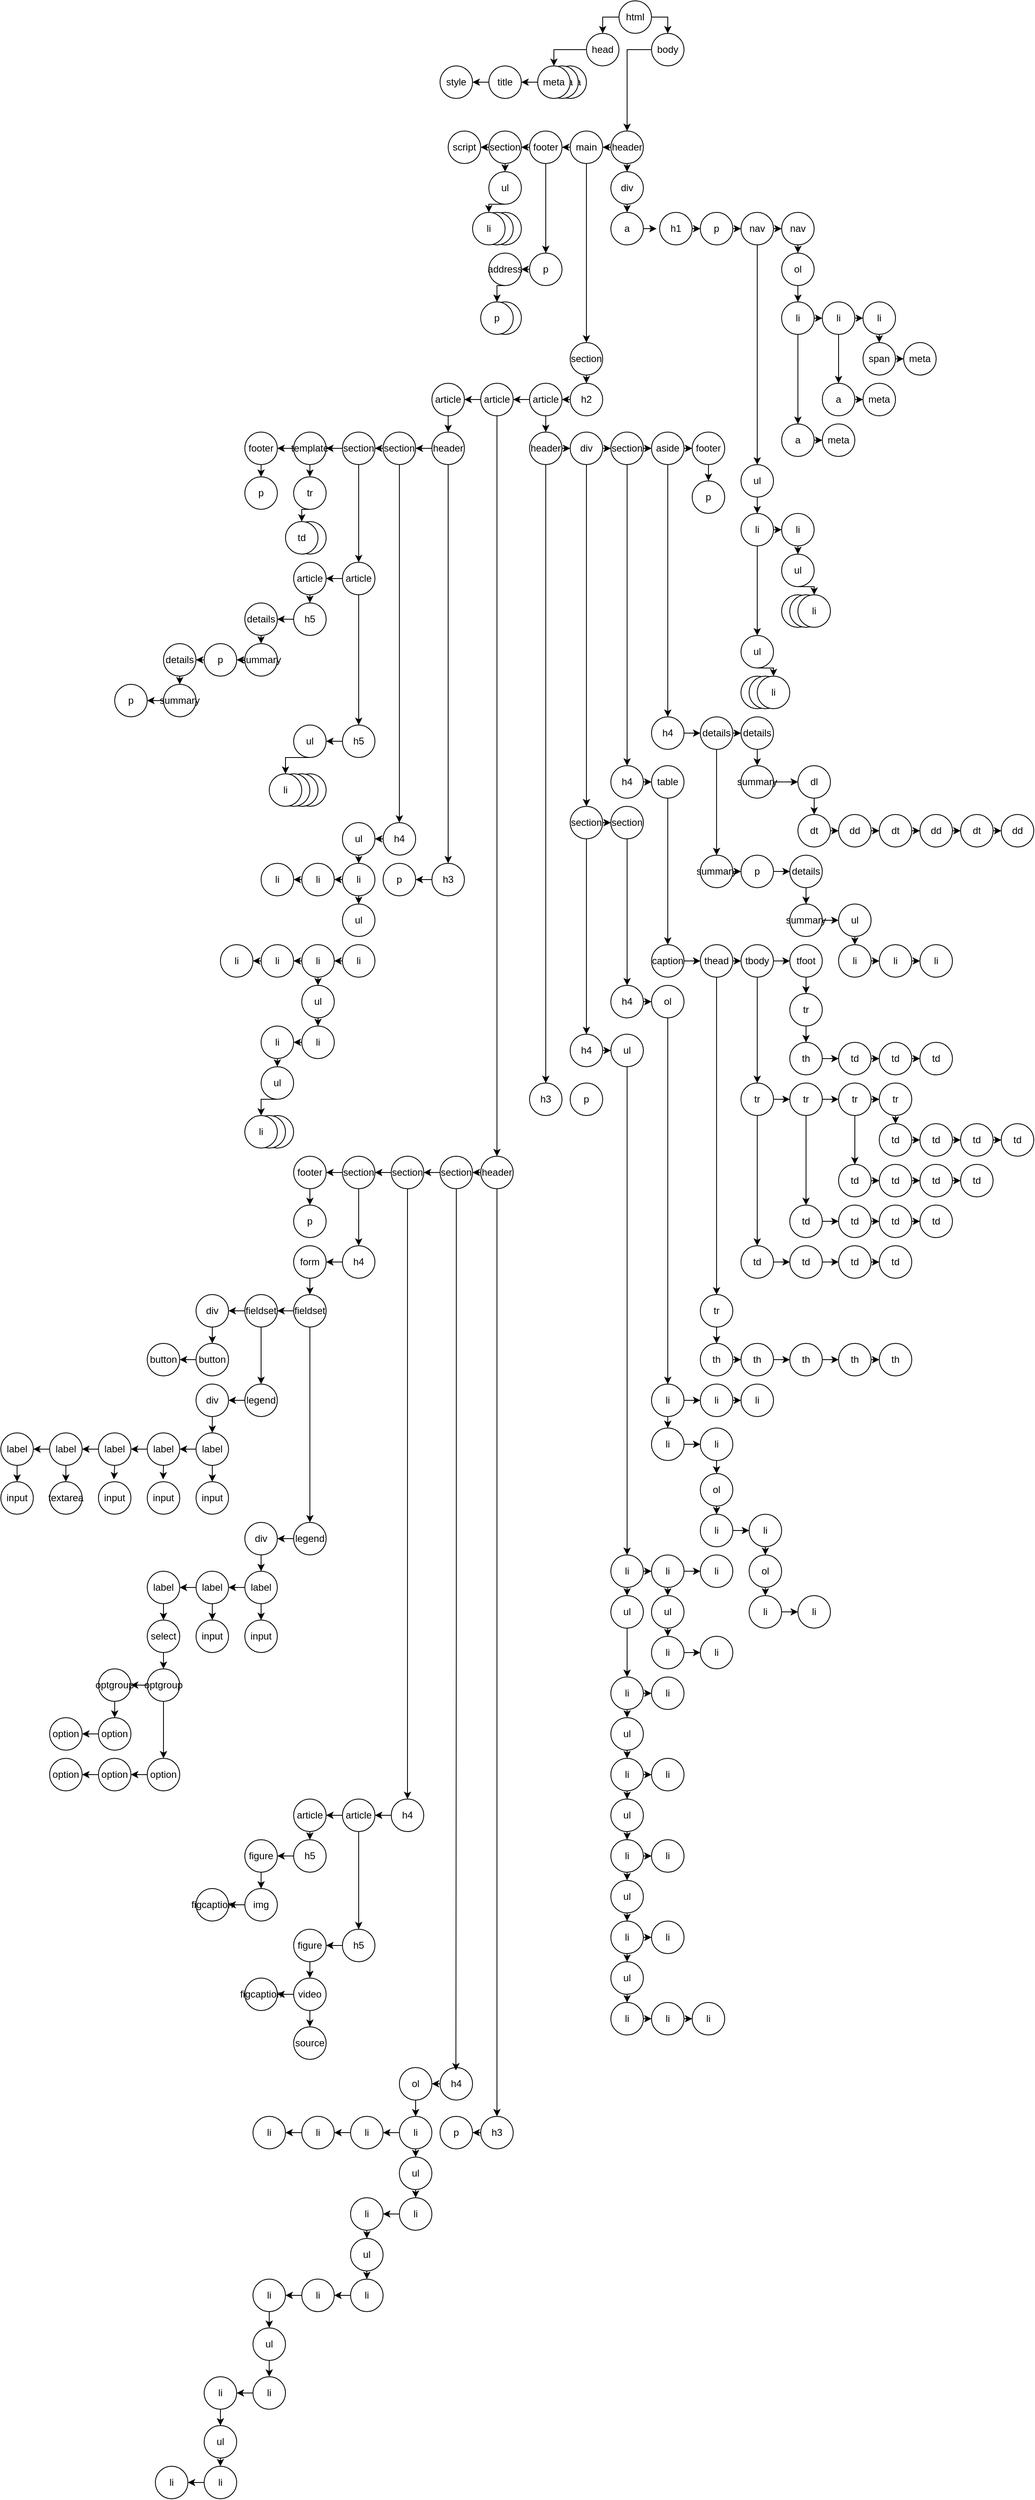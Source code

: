 <mxfile version="28.2.0">
  <diagram id="sP4caIvhJPXyDMog1elT" name="Página-1">
    <mxGraphModel dx="6975" dy="3320" grid="1" gridSize="10" guides="1" tooltips="1" connect="1" arrows="1" fold="1" page="1" pageScale="1" pageWidth="827" pageHeight="1169" math="0" shadow="0">
      <root>
        <mxCell id="0" />
        <mxCell id="1" parent="0" />
        <mxCell id="DthyEMG1it-dov7D85Fx-12" style="edgeStyle=orthogonalEdgeStyle;rounded=0;orthogonalLoop=1;jettySize=auto;html=1;exitX=0;exitY=0.5;exitDx=0;exitDy=0;entryX=0.5;entryY=0;entryDx=0;entryDy=0;" edge="1" parent="1" source="9lTwTegsTvdZWJjUO4Bg-1" target="DthyEMG1it-dov7D85Fx-3">
          <mxGeometry relative="1" as="geometry" />
        </mxCell>
        <mxCell id="DthyEMG1it-dov7D85Fx-43" style="edgeStyle=orthogonalEdgeStyle;rounded=0;orthogonalLoop=1;jettySize=auto;html=1;exitX=1;exitY=0.5;exitDx=0;exitDy=0;entryX=0.5;entryY=0;entryDx=0;entryDy=0;" edge="1" parent="1" source="9lTwTegsTvdZWJjUO4Bg-1" target="DthyEMG1it-dov7D85Fx-13">
          <mxGeometry relative="1" as="geometry" />
        </mxCell>
        <mxCell id="9lTwTegsTvdZWJjUO4Bg-1" value="html" style="ellipse;whiteSpace=wrap;html=1;fillColor=light-dark(#FFFFFF,#000066);strokeColor=light-dark(#000000,#000000);" parent="1" vertex="1">
          <mxGeometry x="360" width="40" height="40" as="geometry" />
        </mxCell>
        <mxCell id="DthyEMG1it-dov7D85Fx-9" style="edgeStyle=orthogonalEdgeStyle;rounded=0;orthogonalLoop=1;jettySize=auto;html=1;exitX=0;exitY=0.5;exitDx=0;exitDy=0;entryX=0.5;entryY=0;entryDx=0;entryDy=0;" edge="1" parent="1" source="DthyEMG1it-dov7D85Fx-3" target="DthyEMG1it-dov7D85Fx-6">
          <mxGeometry relative="1" as="geometry" />
        </mxCell>
        <mxCell id="DthyEMG1it-dov7D85Fx-3" value="head" style="ellipse;whiteSpace=wrap;html=1;fillColor=light-dark(#FFFFFF,#000066);strokeColor=light-dark(#000000,#000000);" vertex="1" parent="1">
          <mxGeometry x="320" y="40" width="40" height="40" as="geometry" />
        </mxCell>
        <mxCell id="DthyEMG1it-dov7D85Fx-4" value="meta" style="ellipse;whiteSpace=wrap;html=1;fillColor=light-dark(#FFFFFF,#000066);strokeColor=light-dark(#000000,#000000);" vertex="1" parent="1">
          <mxGeometry x="280" y="80" width="40" height="40" as="geometry" />
        </mxCell>
        <mxCell id="DthyEMG1it-dov7D85Fx-5" value="meta" style="ellipse;whiteSpace=wrap;html=1;fillColor=light-dark(#FFFFFF,#000066);strokeColor=light-dark(#000000,#000000);" vertex="1" parent="1">
          <mxGeometry x="270" y="80" width="40" height="40" as="geometry" />
        </mxCell>
        <mxCell id="DthyEMG1it-dov7D85Fx-31" style="edgeStyle=orthogonalEdgeStyle;rounded=0;orthogonalLoop=1;jettySize=auto;html=1;exitX=0;exitY=0.5;exitDx=0;exitDy=0;entryX=1;entryY=0.5;entryDx=0;entryDy=0;" edge="1" parent="1" source="DthyEMG1it-dov7D85Fx-6" target="DthyEMG1it-dov7D85Fx-7">
          <mxGeometry relative="1" as="geometry" />
        </mxCell>
        <mxCell id="DthyEMG1it-dov7D85Fx-6" value="meta" style="ellipse;whiteSpace=wrap;html=1;fillColor=light-dark(#FFFFFF,#000066);strokeColor=light-dark(#000000,#000000);" vertex="1" parent="1">
          <mxGeometry x="260" y="80" width="40" height="40" as="geometry" />
        </mxCell>
        <mxCell id="DthyEMG1it-dov7D85Fx-32" style="edgeStyle=orthogonalEdgeStyle;rounded=0;orthogonalLoop=1;jettySize=auto;html=1;exitX=0;exitY=0.5;exitDx=0;exitDy=0;entryX=1;entryY=0.5;entryDx=0;entryDy=0;" edge="1" parent="1" source="DthyEMG1it-dov7D85Fx-7" target="DthyEMG1it-dov7D85Fx-8">
          <mxGeometry relative="1" as="geometry" />
        </mxCell>
        <mxCell id="DthyEMG1it-dov7D85Fx-7" value="title" style="ellipse;whiteSpace=wrap;html=1;fillColor=light-dark(#FFFFFF,#000066);strokeColor=light-dark(#000000,#000000);" vertex="1" parent="1">
          <mxGeometry x="200" y="80" width="40" height="40" as="geometry" />
        </mxCell>
        <mxCell id="DthyEMG1it-dov7D85Fx-8" value="style" style="ellipse;whiteSpace=wrap;html=1;fillColor=light-dark(#FFFFFF,#000066);strokeColor=light-dark(#000000,#000000);" vertex="1" parent="1">
          <mxGeometry x="140" y="80" width="40" height="40" as="geometry" />
        </mxCell>
        <mxCell id="DthyEMG1it-dov7D85Fx-13" value="body" style="ellipse;whiteSpace=wrap;html=1;fillColor=light-dark(#FFFFFF,#000066);strokeColor=light-dark(#000000,#000000);" vertex="1" parent="1">
          <mxGeometry x="400" y="40" width="40" height="40" as="geometry" />
        </mxCell>
        <mxCell id="DthyEMG1it-dov7D85Fx-33" style="edgeStyle=orthogonalEdgeStyle;rounded=0;orthogonalLoop=1;jettySize=auto;html=1;exitX=0;exitY=0.5;exitDx=0;exitDy=0;entryX=1;entryY=0.5;entryDx=0;entryDy=0;" edge="1" parent="1" source="DthyEMG1it-dov7D85Fx-14" target="DthyEMG1it-dov7D85Fx-15">
          <mxGeometry relative="1" as="geometry" />
        </mxCell>
        <mxCell id="DthyEMG1it-dov7D85Fx-57" style="edgeStyle=orthogonalEdgeStyle;rounded=0;orthogonalLoop=1;jettySize=auto;html=1;entryX=0.5;entryY=0;entryDx=0;entryDy=0;" edge="1" parent="1" source="DthyEMG1it-dov7D85Fx-14" target="DthyEMG1it-dov7D85Fx-51">
          <mxGeometry relative="1" as="geometry" />
        </mxCell>
        <mxCell id="DthyEMG1it-dov7D85Fx-14" value="header&lt;span style=&quot;color: rgba(0, 0, 0, 0); font-family: monospace; font-size: 0px; text-align: start; text-wrap-mode: nowrap;&quot;&gt;%3CmxGraphModel%3E%3Croot%3E%3CmxCell%20id%3D%220%22%2F%3E%3CmxCell%20id%3D%221%22%20parent%3D%220%22%2F%3E%3CmxCell%20id%3D%222%22%20value%3D%22body%22%20style%3D%22ellipse%3BwhiteSpace%3Dwrap%3Bhtml%3D1%3BfillColor%3Dlight-dark(%23FFFFFF%2C%23000066)%3BstrokeColor%3Dlight-dark(%23000000%2C%23000000)%3B%22%20vertex%3D%221%22%20parent%3D%221%22%3E%3CmxGeometry%20x%3D%22400%22%20y%3D%2240%22%20width%3D%2240%22%20height%3D%2240%22%20as%3D%22geometry%22%2F%3E%3C%2FmxCell%3E%3C%2Froot%3E%3C%2FmxGraphModel%3E&lt;/span&gt;" style="ellipse;whiteSpace=wrap;html=1;fillColor=light-dark(#FFFFFF,#000066);strokeColor=light-dark(#000000,#000000);" vertex="1" parent="1">
          <mxGeometry x="350" y="160" width="40" height="40" as="geometry" />
        </mxCell>
        <mxCell id="DthyEMG1it-dov7D85Fx-34" style="edgeStyle=orthogonalEdgeStyle;rounded=0;orthogonalLoop=1;jettySize=auto;html=1;exitX=0;exitY=0.5;exitDx=0;exitDy=0;entryX=1;entryY=0.5;entryDx=0;entryDy=0;" edge="1" parent="1" source="DthyEMG1it-dov7D85Fx-15" target="DthyEMG1it-dov7D85Fx-16">
          <mxGeometry relative="1" as="geometry" />
        </mxCell>
        <mxCell id="DthyEMG1it-dov7D85Fx-107" style="edgeStyle=orthogonalEdgeStyle;rounded=0;orthogonalLoop=1;jettySize=auto;html=1;exitX=0.5;exitY=1;exitDx=0;exitDy=0;entryX=0.5;entryY=0;entryDx=0;entryDy=0;" edge="1" parent="1" source="DthyEMG1it-dov7D85Fx-15" target="DthyEMG1it-dov7D85Fx-102">
          <mxGeometry relative="1" as="geometry" />
        </mxCell>
        <mxCell id="DthyEMG1it-dov7D85Fx-15" value="main" style="ellipse;whiteSpace=wrap;html=1;fillColor=light-dark(#FFFFFF,#000066);strokeColor=light-dark(#000000,#000000);" vertex="1" parent="1">
          <mxGeometry x="300" y="160" width="40" height="40" as="geometry" />
        </mxCell>
        <mxCell id="DthyEMG1it-dov7D85Fx-35" style="edgeStyle=orthogonalEdgeStyle;rounded=0;orthogonalLoop=1;jettySize=auto;html=1;exitX=0;exitY=0.5;exitDx=0;exitDy=0;entryX=1;entryY=0.5;entryDx=0;entryDy=0;" edge="1" parent="1" source="DthyEMG1it-dov7D85Fx-16" target="DthyEMG1it-dov7D85Fx-17">
          <mxGeometry relative="1" as="geometry" />
        </mxCell>
        <mxCell id="DthyEMG1it-dov7D85Fx-45" style="edgeStyle=orthogonalEdgeStyle;rounded=0;orthogonalLoop=1;jettySize=auto;html=1;exitX=0.5;exitY=1;exitDx=0;exitDy=0;entryX=0.5;entryY=0;entryDx=0;entryDy=0;" edge="1" parent="1" source="DthyEMG1it-dov7D85Fx-16" target="DthyEMG1it-dov7D85Fx-44">
          <mxGeometry relative="1" as="geometry" />
        </mxCell>
        <mxCell id="DthyEMG1it-dov7D85Fx-16" value="footer" style="ellipse;whiteSpace=wrap;html=1;fillColor=light-dark(#FFFFFF,#000066);strokeColor=light-dark(#000000,#000000);" vertex="1" parent="1">
          <mxGeometry x="250" y="160" width="40" height="40" as="geometry" />
        </mxCell>
        <mxCell id="DthyEMG1it-dov7D85Fx-36" style="edgeStyle=orthogonalEdgeStyle;rounded=0;orthogonalLoop=1;jettySize=auto;html=1;exitX=0;exitY=0.5;exitDx=0;exitDy=0;entryX=1;entryY=0.5;entryDx=0;entryDy=0;" edge="1" parent="1" source="DthyEMG1it-dov7D85Fx-17" target="DthyEMG1it-dov7D85Fx-18">
          <mxGeometry relative="1" as="geometry" />
        </mxCell>
        <mxCell id="DthyEMG1it-dov7D85Fx-41" style="edgeStyle=orthogonalEdgeStyle;rounded=0;orthogonalLoop=1;jettySize=auto;html=1;exitX=0.5;exitY=1;exitDx=0;exitDy=0;entryX=0.5;entryY=0;entryDx=0;entryDy=0;" edge="1" parent="1" source="DthyEMG1it-dov7D85Fx-17" target="DthyEMG1it-dov7D85Fx-37">
          <mxGeometry relative="1" as="geometry" />
        </mxCell>
        <mxCell id="DthyEMG1it-dov7D85Fx-17" value="section" style="ellipse;whiteSpace=wrap;html=1;fillColor=light-dark(#FFFFFF,#000066);strokeColor=light-dark(#000000,#000000);" vertex="1" parent="1">
          <mxGeometry x="200" y="160" width="40" height="40" as="geometry" />
        </mxCell>
        <mxCell id="DthyEMG1it-dov7D85Fx-18" value="script" style="ellipse;whiteSpace=wrap;html=1;fillColor=light-dark(#FFFFFF,#000066);strokeColor=light-dark(#000000,#000000);" vertex="1" parent="1">
          <mxGeometry x="150" y="160" width="40" height="40" as="geometry" />
        </mxCell>
        <mxCell id="DthyEMG1it-dov7D85Fx-26" style="edgeStyle=orthogonalEdgeStyle;rounded=0;orthogonalLoop=1;jettySize=auto;html=1;exitX=0;exitY=0.5;exitDx=0;exitDy=0;entryX=0.5;entryY=0;entryDx=0;entryDy=0;" edge="1" parent="1" source="DthyEMG1it-dov7D85Fx-13" target="DthyEMG1it-dov7D85Fx-14">
          <mxGeometry relative="1" as="geometry" />
        </mxCell>
        <mxCell id="DthyEMG1it-dov7D85Fx-42" style="edgeStyle=orthogonalEdgeStyle;rounded=0;orthogonalLoop=1;jettySize=auto;html=1;exitX=0.5;exitY=1;exitDx=0;exitDy=0;entryX=0.5;entryY=0;entryDx=0;entryDy=0;" edge="1" parent="1" source="DthyEMG1it-dov7D85Fx-37" target="DthyEMG1it-dov7D85Fx-40">
          <mxGeometry relative="1" as="geometry" />
        </mxCell>
        <mxCell id="DthyEMG1it-dov7D85Fx-37" value="ul" style="ellipse;whiteSpace=wrap;html=1;fillColor=light-dark(#FFFFFF,#000066);strokeColor=light-dark(#000000,#000000);" vertex="1" parent="1">
          <mxGeometry x="200" y="210" width="40" height="40" as="geometry" />
        </mxCell>
        <mxCell id="DthyEMG1it-dov7D85Fx-38" value="li" style="ellipse;whiteSpace=wrap;html=1;fillColor=light-dark(#FFFFFF,#000066);strokeColor=light-dark(#000000,#000000);" vertex="1" parent="1">
          <mxGeometry x="200" y="260" width="40" height="40" as="geometry" />
        </mxCell>
        <mxCell id="DthyEMG1it-dov7D85Fx-39" value="li" style="ellipse;whiteSpace=wrap;html=1;fillColor=light-dark(#FFFFFF,#000066);strokeColor=light-dark(#000000,#000000);" vertex="1" parent="1">
          <mxGeometry x="190" y="260" width="40" height="40" as="geometry" />
        </mxCell>
        <mxCell id="DthyEMG1it-dov7D85Fx-40" value="li" style="ellipse;whiteSpace=wrap;html=1;fillColor=light-dark(#FFFFFF,#000066);strokeColor=light-dark(#000000,#000000);" vertex="1" parent="1">
          <mxGeometry x="180" y="260" width="40" height="40" as="geometry" />
        </mxCell>
        <mxCell id="DthyEMG1it-dov7D85Fx-47" style="edgeStyle=orthogonalEdgeStyle;rounded=0;orthogonalLoop=1;jettySize=auto;html=1;exitX=0;exitY=0.5;exitDx=0;exitDy=0;entryX=1;entryY=0.5;entryDx=0;entryDy=0;" edge="1" parent="1" source="DthyEMG1it-dov7D85Fx-44" target="DthyEMG1it-dov7D85Fx-46">
          <mxGeometry relative="1" as="geometry" />
        </mxCell>
        <mxCell id="DthyEMG1it-dov7D85Fx-44" value="p" style="ellipse;whiteSpace=wrap;html=1;fillColor=light-dark(#FFFFFF,#000066);strokeColor=light-dark(#000000,#000000);" vertex="1" parent="1">
          <mxGeometry x="250" y="310" width="40" height="40" as="geometry" />
        </mxCell>
        <mxCell id="DthyEMG1it-dov7D85Fx-50" style="edgeStyle=orthogonalEdgeStyle;rounded=0;orthogonalLoop=1;jettySize=auto;html=1;exitX=0.5;exitY=1;exitDx=0;exitDy=0;entryX=0.5;entryY=0;entryDx=0;entryDy=0;" edge="1" parent="1" source="DthyEMG1it-dov7D85Fx-46" target="DthyEMG1it-dov7D85Fx-49">
          <mxGeometry relative="1" as="geometry" />
        </mxCell>
        <mxCell id="DthyEMG1it-dov7D85Fx-46" value="address" style="ellipse;whiteSpace=wrap;html=1;fillColor=light-dark(#FFFFFF,#000066);strokeColor=light-dark(#000000,#000000);" vertex="1" parent="1">
          <mxGeometry x="200" y="310" width="40" height="40" as="geometry" />
        </mxCell>
        <mxCell id="DthyEMG1it-dov7D85Fx-48" value="p" style="ellipse;whiteSpace=wrap;html=1;fillColor=light-dark(#FFFFFF,#000066);strokeColor=light-dark(#000000,#000000);" vertex="1" parent="1">
          <mxGeometry x="200" y="370" width="40" height="40" as="geometry" />
        </mxCell>
        <mxCell id="DthyEMG1it-dov7D85Fx-49" value="p" style="ellipse;whiteSpace=wrap;html=1;fillColor=light-dark(#FFFFFF,#000066);strokeColor=light-dark(#000000,#000000);" vertex="1" parent="1">
          <mxGeometry x="190" y="370" width="40" height="40" as="geometry" />
        </mxCell>
        <mxCell id="DthyEMG1it-dov7D85Fx-58" style="edgeStyle=orthogonalEdgeStyle;rounded=0;orthogonalLoop=1;jettySize=auto;html=1;exitX=0.5;exitY=1;exitDx=0;exitDy=0;entryX=0.5;entryY=0;entryDx=0;entryDy=0;" edge="1" parent="1" source="DthyEMG1it-dov7D85Fx-51" target="DthyEMG1it-dov7D85Fx-52">
          <mxGeometry relative="1" as="geometry" />
        </mxCell>
        <mxCell id="DthyEMG1it-dov7D85Fx-51" value="div" style="ellipse;whiteSpace=wrap;html=1;fillColor=light-dark(#FFFFFF,#000066);strokeColor=light-dark(#000000,#000000);" vertex="1" parent="1">
          <mxGeometry x="350" y="210" width="40" height="40" as="geometry" />
        </mxCell>
        <mxCell id="DthyEMG1it-dov7D85Fx-52" value="a" style="ellipse;whiteSpace=wrap;html=1;fillColor=light-dark(#FFFFFF,#000066);strokeColor=light-dark(#000000,#000000);" vertex="1" parent="1">
          <mxGeometry x="350" y="260" width="40" height="40" as="geometry" />
        </mxCell>
        <mxCell id="DthyEMG1it-dov7D85Fx-60" style="edgeStyle=orthogonalEdgeStyle;rounded=0;orthogonalLoop=1;jettySize=auto;html=1;exitX=1;exitY=0.5;exitDx=0;exitDy=0;entryX=0;entryY=0.5;entryDx=0;entryDy=0;" edge="1" parent="1" source="DthyEMG1it-dov7D85Fx-53" target="DthyEMG1it-dov7D85Fx-54">
          <mxGeometry relative="1" as="geometry" />
        </mxCell>
        <mxCell id="DthyEMG1it-dov7D85Fx-53" value="h1" style="ellipse;whiteSpace=wrap;html=1;fillColor=light-dark(#FFFFFF,#000066);strokeColor=light-dark(#000000,#000000);" vertex="1" parent="1">
          <mxGeometry x="410" y="260" width="40" height="40" as="geometry" />
        </mxCell>
        <mxCell id="DthyEMG1it-dov7D85Fx-61" style="edgeStyle=orthogonalEdgeStyle;rounded=0;orthogonalLoop=1;jettySize=auto;html=1;exitX=1;exitY=0.5;exitDx=0;exitDy=0;entryX=0;entryY=0.5;entryDx=0;entryDy=0;" edge="1" parent="1" source="DthyEMG1it-dov7D85Fx-54" target="DthyEMG1it-dov7D85Fx-55">
          <mxGeometry relative="1" as="geometry" />
        </mxCell>
        <mxCell id="DthyEMG1it-dov7D85Fx-54" value="p" style="ellipse;whiteSpace=wrap;html=1;fillColor=light-dark(#FFFFFF,#000066);strokeColor=light-dark(#000000,#000000);" vertex="1" parent="1">
          <mxGeometry x="460" y="260" width="40" height="40" as="geometry" />
        </mxCell>
        <mxCell id="DthyEMG1it-dov7D85Fx-62" style="edgeStyle=orthogonalEdgeStyle;rounded=0;orthogonalLoop=1;jettySize=auto;html=1;exitX=1;exitY=0.5;exitDx=0;exitDy=0;entryX=0;entryY=0.5;entryDx=0;entryDy=0;" edge="1" parent="1" source="DthyEMG1it-dov7D85Fx-55" target="DthyEMG1it-dov7D85Fx-56">
          <mxGeometry relative="1" as="geometry" />
        </mxCell>
        <mxCell id="DthyEMG1it-dov7D85Fx-55" value="nav" style="ellipse;whiteSpace=wrap;html=1;fillColor=light-dark(#FFFFFF,#000066);strokeColor=light-dark(#000000,#000000);" vertex="1" parent="1">
          <mxGeometry x="510" y="260" width="40" height="40" as="geometry" />
        </mxCell>
        <mxCell id="DthyEMG1it-dov7D85Fx-71" style="edgeStyle=orthogonalEdgeStyle;rounded=0;orthogonalLoop=1;jettySize=auto;html=1;exitX=0.5;exitY=1;exitDx=0;exitDy=0;entryX=0.5;entryY=0;entryDx=0;entryDy=0;" edge="1" parent="1" source="DthyEMG1it-dov7D85Fx-55" target="DthyEMG1it-dov7D85Fx-63">
          <mxGeometry relative="1" as="geometry" />
        </mxCell>
        <mxCell id="DthyEMG1it-dov7D85Fx-86" style="edgeStyle=orthogonalEdgeStyle;rounded=0;orthogonalLoop=1;jettySize=auto;html=1;exitX=0.5;exitY=1;exitDx=0;exitDy=0;entryX=0.5;entryY=0;entryDx=0;entryDy=0;" edge="1" parent="1" source="DthyEMG1it-dov7D85Fx-56" target="DthyEMG1it-dov7D85Fx-82">
          <mxGeometry relative="1" as="geometry" />
        </mxCell>
        <mxCell id="DthyEMG1it-dov7D85Fx-56" value="nav" style="ellipse;whiteSpace=wrap;html=1;fillColor=light-dark(#FFFFFF,#000066);strokeColor=light-dark(#000000,#000000);" vertex="1" parent="1">
          <mxGeometry x="560" y="260" width="40" height="40" as="geometry" />
        </mxCell>
        <mxCell id="DthyEMG1it-dov7D85Fx-59" style="edgeStyle=orthogonalEdgeStyle;rounded=0;orthogonalLoop=1;jettySize=auto;html=1;exitX=1;exitY=0.5;exitDx=0;exitDy=0;entryX=-0.095;entryY=0.523;entryDx=0;entryDy=0;entryPerimeter=0;" edge="1" parent="1" source="DthyEMG1it-dov7D85Fx-52" target="DthyEMG1it-dov7D85Fx-53">
          <mxGeometry relative="1" as="geometry" />
        </mxCell>
        <mxCell id="DthyEMG1it-dov7D85Fx-72" style="edgeStyle=orthogonalEdgeStyle;rounded=0;orthogonalLoop=1;jettySize=auto;html=1;exitX=0.5;exitY=1;exitDx=0;exitDy=0;entryX=0.5;entryY=0;entryDx=0;entryDy=0;" edge="1" parent="1" source="DthyEMG1it-dov7D85Fx-63" target="DthyEMG1it-dov7D85Fx-64">
          <mxGeometry relative="1" as="geometry" />
        </mxCell>
        <mxCell id="DthyEMG1it-dov7D85Fx-63" value="ul" style="ellipse;whiteSpace=wrap;html=1;fillColor=light-dark(#FFFFFF,#000066);strokeColor=light-dark(#000000,#000000);" vertex="1" parent="1">
          <mxGeometry x="510" y="570" width="40" height="40" as="geometry" />
        </mxCell>
        <mxCell id="DthyEMG1it-dov7D85Fx-73" style="edgeStyle=orthogonalEdgeStyle;rounded=0;orthogonalLoop=1;jettySize=auto;html=1;exitX=1;exitY=0.5;exitDx=0;exitDy=0;entryX=0;entryY=0.5;entryDx=0;entryDy=0;" edge="1" parent="1" source="DthyEMG1it-dov7D85Fx-64" target="DthyEMG1it-dov7D85Fx-65">
          <mxGeometry relative="1" as="geometry" />
        </mxCell>
        <mxCell id="DthyEMG1it-dov7D85Fx-81" style="edgeStyle=orthogonalEdgeStyle;rounded=0;orthogonalLoop=1;jettySize=auto;html=1;exitX=0.5;exitY=1;exitDx=0;exitDy=0;entryX=0.5;entryY=0;entryDx=0;entryDy=0;" edge="1" parent="1" source="DthyEMG1it-dov7D85Fx-64" target="DthyEMG1it-dov7D85Fx-77">
          <mxGeometry relative="1" as="geometry" />
        </mxCell>
        <mxCell id="DthyEMG1it-dov7D85Fx-64" value="li" style="ellipse;whiteSpace=wrap;html=1;fillColor=light-dark(#FFFFFF,#000066);strokeColor=light-dark(#000000,#000000);" vertex="1" parent="1">
          <mxGeometry x="510" y="630" width="40" height="40" as="geometry" />
        </mxCell>
        <mxCell id="DthyEMG1it-dov7D85Fx-74" style="edgeStyle=orthogonalEdgeStyle;rounded=0;orthogonalLoop=1;jettySize=auto;html=1;exitX=0.5;exitY=1;exitDx=0;exitDy=0;entryX=0.5;entryY=0;entryDx=0;entryDy=0;" edge="1" parent="1" source="DthyEMG1it-dov7D85Fx-65" target="DthyEMG1it-dov7D85Fx-66">
          <mxGeometry relative="1" as="geometry" />
        </mxCell>
        <mxCell id="DthyEMG1it-dov7D85Fx-65" value="li" style="ellipse;whiteSpace=wrap;html=1;fillColor=light-dark(#FFFFFF,#000066);strokeColor=light-dark(#000000,#000000);" vertex="1" parent="1">
          <mxGeometry x="560" y="630" width="40" height="40" as="geometry" />
        </mxCell>
        <mxCell id="DthyEMG1it-dov7D85Fx-75" style="edgeStyle=orthogonalEdgeStyle;rounded=0;orthogonalLoop=1;jettySize=auto;html=1;exitX=0.5;exitY=1;exitDx=0;exitDy=0;entryX=0.5;entryY=0;entryDx=0;entryDy=0;" edge="1" parent="1" source="DthyEMG1it-dov7D85Fx-66" target="DthyEMG1it-dov7D85Fx-70">
          <mxGeometry relative="1" as="geometry" />
        </mxCell>
        <mxCell id="DthyEMG1it-dov7D85Fx-66" value="ul" style="ellipse;whiteSpace=wrap;html=1;fillColor=light-dark(#FFFFFF,#000066);strokeColor=light-dark(#000000,#000000);" vertex="1" parent="1">
          <mxGeometry x="560" y="680" width="40" height="40" as="geometry" />
        </mxCell>
        <mxCell id="DthyEMG1it-dov7D85Fx-67" value="li" style="ellipse;whiteSpace=wrap;html=1;fillColor=light-dark(#FFFFFF,#000066);strokeColor=light-dark(#000000,#000000);" vertex="1" parent="1">
          <mxGeometry x="560" y="730" width="40" height="40" as="geometry" />
        </mxCell>
        <mxCell id="DthyEMG1it-dov7D85Fx-68" value="li" style="ellipse;whiteSpace=wrap;html=1;fillColor=light-dark(#FFFFFF,#000066);strokeColor=light-dark(#000000,#000000);" vertex="1" parent="1">
          <mxGeometry x="570" y="730" width="40" height="40" as="geometry" />
        </mxCell>
        <mxCell id="DthyEMG1it-dov7D85Fx-70" value="li" style="ellipse;whiteSpace=wrap;html=1;fillColor=light-dark(#FFFFFF,#000066);strokeColor=light-dark(#000000,#000000);" vertex="1" parent="1">
          <mxGeometry x="580" y="730" width="40" height="40" as="geometry" />
        </mxCell>
        <mxCell id="DthyEMG1it-dov7D85Fx-76" style="edgeStyle=orthogonalEdgeStyle;rounded=0;orthogonalLoop=1;jettySize=auto;html=1;exitX=0.5;exitY=1;exitDx=0;exitDy=0;entryX=0.5;entryY=0;entryDx=0;entryDy=0;" edge="1" parent="1" source="DthyEMG1it-dov7D85Fx-77" target="DthyEMG1it-dov7D85Fx-80">
          <mxGeometry relative="1" as="geometry" />
        </mxCell>
        <mxCell id="DthyEMG1it-dov7D85Fx-77" value="ul" style="ellipse;whiteSpace=wrap;html=1;fillColor=light-dark(#FFFFFF,#000066);strokeColor=light-dark(#000000,#000000);" vertex="1" parent="1">
          <mxGeometry x="510" y="780" width="40" height="40" as="geometry" />
        </mxCell>
        <mxCell id="DthyEMG1it-dov7D85Fx-78" value="li" style="ellipse;whiteSpace=wrap;html=1;fillColor=light-dark(#FFFFFF,#000066);strokeColor=light-dark(#000000,#000000);" vertex="1" parent="1">
          <mxGeometry x="510" y="830" width="40" height="40" as="geometry" />
        </mxCell>
        <mxCell id="DthyEMG1it-dov7D85Fx-79" value="li" style="ellipse;whiteSpace=wrap;html=1;fillColor=light-dark(#FFFFFF,#000066);strokeColor=light-dark(#000000,#000000);" vertex="1" parent="1">
          <mxGeometry x="520" y="830" width="40" height="40" as="geometry" />
        </mxCell>
        <mxCell id="DthyEMG1it-dov7D85Fx-80" value="li" style="ellipse;whiteSpace=wrap;html=1;fillColor=light-dark(#FFFFFF,#000066);strokeColor=light-dark(#000000,#000000);" vertex="1" parent="1">
          <mxGeometry x="530" y="830" width="40" height="40" as="geometry" />
        </mxCell>
        <mxCell id="DthyEMG1it-dov7D85Fx-87" style="edgeStyle=orthogonalEdgeStyle;rounded=0;orthogonalLoop=1;jettySize=auto;html=1;exitX=0.5;exitY=1;exitDx=0;exitDy=0;entryX=0.5;entryY=0;entryDx=0;entryDy=0;" edge="1" parent="1" source="DthyEMG1it-dov7D85Fx-82" target="DthyEMG1it-dov7D85Fx-83">
          <mxGeometry relative="1" as="geometry" />
        </mxCell>
        <mxCell id="DthyEMG1it-dov7D85Fx-82" value="ol" style="ellipse;whiteSpace=wrap;html=1;fillColor=light-dark(#FFFFFF,#000066);strokeColor=light-dark(#000000,#000000);" vertex="1" parent="1">
          <mxGeometry x="560" y="310" width="40" height="40" as="geometry" />
        </mxCell>
        <mxCell id="DthyEMG1it-dov7D85Fx-88" style="edgeStyle=orthogonalEdgeStyle;rounded=0;orthogonalLoop=1;jettySize=auto;html=1;exitX=1;exitY=0.5;exitDx=0;exitDy=0;entryX=0;entryY=0.5;entryDx=0;entryDy=0;" edge="1" parent="1" source="DthyEMG1it-dov7D85Fx-83" target="DthyEMG1it-dov7D85Fx-84">
          <mxGeometry relative="1" as="geometry" />
        </mxCell>
        <mxCell id="DthyEMG1it-dov7D85Fx-101" style="edgeStyle=orthogonalEdgeStyle;rounded=0;orthogonalLoop=1;jettySize=auto;html=1;exitX=0.5;exitY=1;exitDx=0;exitDy=0;" edge="1" parent="1" source="DthyEMG1it-dov7D85Fx-83" target="DthyEMG1it-dov7D85Fx-99">
          <mxGeometry relative="1" as="geometry" />
        </mxCell>
        <mxCell id="DthyEMG1it-dov7D85Fx-83" value="li" style="ellipse;whiteSpace=wrap;html=1;fillColor=light-dark(#FFFFFF,#000066);strokeColor=light-dark(#000000,#000000);" vertex="1" parent="1">
          <mxGeometry x="560" y="370" width="40" height="40" as="geometry" />
        </mxCell>
        <mxCell id="DthyEMG1it-dov7D85Fx-89" style="edgeStyle=orthogonalEdgeStyle;rounded=0;orthogonalLoop=1;jettySize=auto;html=1;exitX=1;exitY=0.5;exitDx=0;exitDy=0;entryX=0;entryY=0.5;entryDx=0;entryDy=0;" edge="1" parent="1" source="DthyEMG1it-dov7D85Fx-84" target="DthyEMG1it-dov7D85Fx-85">
          <mxGeometry relative="1" as="geometry" />
        </mxCell>
        <mxCell id="DthyEMG1it-dov7D85Fx-96" style="edgeStyle=orthogonalEdgeStyle;rounded=0;orthogonalLoop=1;jettySize=auto;html=1;exitX=0.5;exitY=1;exitDx=0;exitDy=0;entryX=0.5;entryY=0;entryDx=0;entryDy=0;" edge="1" parent="1" source="DthyEMG1it-dov7D85Fx-84" target="DthyEMG1it-dov7D85Fx-94">
          <mxGeometry relative="1" as="geometry" />
        </mxCell>
        <mxCell id="DthyEMG1it-dov7D85Fx-84" value="li" style="ellipse;whiteSpace=wrap;html=1;fillColor=light-dark(#FFFFFF,#000066);strokeColor=light-dark(#000000,#000000);" vertex="1" parent="1">
          <mxGeometry x="610" y="370" width="40" height="40" as="geometry" />
        </mxCell>
        <mxCell id="DthyEMG1it-dov7D85Fx-92" style="edgeStyle=orthogonalEdgeStyle;rounded=0;orthogonalLoop=1;jettySize=auto;html=1;exitX=0.5;exitY=1;exitDx=0;exitDy=0;entryX=0.5;entryY=0;entryDx=0;entryDy=0;" edge="1" parent="1" source="DthyEMG1it-dov7D85Fx-85" target="DthyEMG1it-dov7D85Fx-90">
          <mxGeometry relative="1" as="geometry" />
        </mxCell>
        <mxCell id="DthyEMG1it-dov7D85Fx-85" value="li" style="ellipse;whiteSpace=wrap;html=1;fillColor=light-dark(#FFFFFF,#000066);strokeColor=light-dark(#000000,#000000);" vertex="1" parent="1">
          <mxGeometry x="660" y="370" width="40" height="40" as="geometry" />
        </mxCell>
        <mxCell id="DthyEMG1it-dov7D85Fx-93" style="edgeStyle=orthogonalEdgeStyle;rounded=0;orthogonalLoop=1;jettySize=auto;html=1;exitX=1;exitY=0.5;exitDx=0;exitDy=0;entryX=0;entryY=0.5;entryDx=0;entryDy=0;" edge="1" parent="1" source="DthyEMG1it-dov7D85Fx-90" target="DthyEMG1it-dov7D85Fx-91">
          <mxGeometry relative="1" as="geometry" />
        </mxCell>
        <mxCell id="DthyEMG1it-dov7D85Fx-90" value="span" style="ellipse;whiteSpace=wrap;html=1;fillColor=light-dark(#FFFFFF,#000066);strokeColor=light-dark(#000000,#000000);" vertex="1" parent="1">
          <mxGeometry x="660" y="420" width="40" height="40" as="geometry" />
        </mxCell>
        <mxCell id="DthyEMG1it-dov7D85Fx-91" value="meta" style="ellipse;whiteSpace=wrap;html=1;fillColor=light-dark(#FFFFFF,#000066);strokeColor=light-dark(#000000,#000000);" vertex="1" parent="1">
          <mxGeometry x="710" y="420" width="40" height="40" as="geometry" />
        </mxCell>
        <mxCell id="DthyEMG1it-dov7D85Fx-97" style="edgeStyle=orthogonalEdgeStyle;rounded=0;orthogonalLoop=1;jettySize=auto;html=1;exitX=1;exitY=0.5;exitDx=0;exitDy=0;entryX=0;entryY=0.5;entryDx=0;entryDy=0;" edge="1" parent="1" source="DthyEMG1it-dov7D85Fx-94" target="DthyEMG1it-dov7D85Fx-95">
          <mxGeometry relative="1" as="geometry" />
        </mxCell>
        <mxCell id="DthyEMG1it-dov7D85Fx-94" value="a" style="ellipse;whiteSpace=wrap;html=1;fillColor=light-dark(#FFFFFF,#000066);strokeColor=light-dark(#000000,#000000);" vertex="1" parent="1">
          <mxGeometry x="610" y="470" width="40" height="40" as="geometry" />
        </mxCell>
        <mxCell id="DthyEMG1it-dov7D85Fx-95" value="meta" style="ellipse;whiteSpace=wrap;html=1;fillColor=light-dark(#FFFFFF,#000066);strokeColor=light-dark(#000000,#000000);" vertex="1" parent="1">
          <mxGeometry x="660" y="470" width="40" height="40" as="geometry" />
        </mxCell>
        <mxCell id="DthyEMG1it-dov7D85Fx-98" style="edgeStyle=orthogonalEdgeStyle;rounded=0;orthogonalLoop=1;jettySize=auto;html=1;exitX=1;exitY=0.5;exitDx=0;exitDy=0;entryX=0;entryY=0.5;entryDx=0;entryDy=0;" edge="1" parent="1" source="DthyEMG1it-dov7D85Fx-99" target="DthyEMG1it-dov7D85Fx-100">
          <mxGeometry relative="1" as="geometry" />
        </mxCell>
        <mxCell id="DthyEMG1it-dov7D85Fx-99" value="a" style="ellipse;whiteSpace=wrap;html=1;fillColor=light-dark(#FFFFFF,#000066);strokeColor=light-dark(#000000,#000000);" vertex="1" parent="1">
          <mxGeometry x="560" y="520" width="40" height="40" as="geometry" />
        </mxCell>
        <mxCell id="DthyEMG1it-dov7D85Fx-100" value="meta" style="ellipse;whiteSpace=wrap;html=1;fillColor=light-dark(#FFFFFF,#000066);strokeColor=light-dark(#000000,#000000);" vertex="1" parent="1">
          <mxGeometry x="610" y="520" width="40" height="40" as="geometry" />
        </mxCell>
        <mxCell id="DthyEMG1it-dov7D85Fx-108" style="edgeStyle=orthogonalEdgeStyle;rounded=0;orthogonalLoop=1;jettySize=auto;html=1;exitX=0.5;exitY=1;exitDx=0;exitDy=0;entryX=0.5;entryY=0;entryDx=0;entryDy=0;" edge="1" parent="1" source="DthyEMG1it-dov7D85Fx-102" target="DthyEMG1it-dov7D85Fx-103">
          <mxGeometry relative="1" as="geometry" />
        </mxCell>
        <mxCell id="DthyEMG1it-dov7D85Fx-102" value="section" style="ellipse;whiteSpace=wrap;html=1;fillColor=light-dark(#FFFFFF,#000066);strokeColor=light-dark(#000000,#000000);" vertex="1" parent="1">
          <mxGeometry x="300" y="420" width="40" height="40" as="geometry" />
        </mxCell>
        <mxCell id="DthyEMG1it-dov7D85Fx-109" style="edgeStyle=orthogonalEdgeStyle;rounded=0;orthogonalLoop=1;jettySize=auto;html=1;exitX=0;exitY=0.5;exitDx=0;exitDy=0;entryX=1;entryY=0.5;entryDx=0;entryDy=0;" edge="1" parent="1" source="DthyEMG1it-dov7D85Fx-103" target="DthyEMG1it-dov7D85Fx-104">
          <mxGeometry relative="1" as="geometry" />
        </mxCell>
        <mxCell id="DthyEMG1it-dov7D85Fx-103" value="h2" style="ellipse;whiteSpace=wrap;html=1;fillColor=light-dark(#FFFFFF,#000066);strokeColor=light-dark(#000000,#000000);" vertex="1" parent="1">
          <mxGeometry x="300" y="470" width="40" height="40" as="geometry" />
        </mxCell>
        <mxCell id="DthyEMG1it-dov7D85Fx-110" style="edgeStyle=orthogonalEdgeStyle;rounded=0;orthogonalLoop=1;jettySize=auto;html=1;exitX=0;exitY=0.5;exitDx=0;exitDy=0;entryX=1;entryY=0.5;entryDx=0;entryDy=0;" edge="1" parent="1" source="DthyEMG1it-dov7D85Fx-104" target="DthyEMG1it-dov7D85Fx-105">
          <mxGeometry relative="1" as="geometry" />
        </mxCell>
        <mxCell id="DthyEMG1it-dov7D85Fx-360" style="edgeStyle=orthogonalEdgeStyle;rounded=0;orthogonalLoop=1;jettySize=auto;html=1;exitX=0.5;exitY=1;exitDx=0;exitDy=0;entryX=0.5;entryY=0;entryDx=0;entryDy=0;" edge="1" parent="1" source="DthyEMG1it-dov7D85Fx-104" target="DthyEMG1it-dov7D85Fx-355">
          <mxGeometry relative="1" as="geometry" />
        </mxCell>
        <mxCell id="DthyEMG1it-dov7D85Fx-104" value="article" style="ellipse;whiteSpace=wrap;html=1;fillColor=light-dark(#FFFFFF,#000066);strokeColor=light-dark(#000000,#000000);" vertex="1" parent="1">
          <mxGeometry x="250" y="470" width="40" height="40" as="geometry" />
        </mxCell>
        <mxCell id="DthyEMG1it-dov7D85Fx-111" style="edgeStyle=orthogonalEdgeStyle;rounded=0;orthogonalLoop=1;jettySize=auto;html=1;exitX=0;exitY=0.5;exitDx=0;exitDy=0;entryX=1;entryY=0.5;entryDx=0;entryDy=0;" edge="1" parent="1" source="DthyEMG1it-dov7D85Fx-105" target="DthyEMG1it-dov7D85Fx-106">
          <mxGeometry relative="1" as="geometry" />
        </mxCell>
        <mxCell id="DthyEMG1it-dov7D85Fx-196" style="edgeStyle=orthogonalEdgeStyle;rounded=0;orthogonalLoop=1;jettySize=auto;html=1;exitX=0.5;exitY=1;exitDx=0;exitDy=0;" edge="1" parent="1" source="DthyEMG1it-dov7D85Fx-105" target="DthyEMG1it-dov7D85Fx-195">
          <mxGeometry relative="1" as="geometry">
            <mxPoint x="210.048" y="760" as="targetPoint" />
          </mxGeometry>
        </mxCell>
        <mxCell id="DthyEMG1it-dov7D85Fx-105" value="article" style="ellipse;whiteSpace=wrap;html=1;fillColor=light-dark(#FFFFFF,#000066);strokeColor=light-dark(#000000,#000000);" vertex="1" parent="1">
          <mxGeometry x="190" y="470" width="40" height="40" as="geometry" />
        </mxCell>
        <mxCell id="DthyEMG1it-dov7D85Fx-117" style="edgeStyle=orthogonalEdgeStyle;rounded=0;orthogonalLoop=1;jettySize=auto;html=1;exitX=0.5;exitY=1;exitDx=0;exitDy=0;entryX=0.5;entryY=0;entryDx=0;entryDy=0;" edge="1" parent="1" source="DthyEMG1it-dov7D85Fx-106" target="DthyEMG1it-dov7D85Fx-112">
          <mxGeometry relative="1" as="geometry" />
        </mxCell>
        <mxCell id="DthyEMG1it-dov7D85Fx-106" value="article" style="ellipse;whiteSpace=wrap;html=1;fillColor=light-dark(#FFFFFF,#000066);strokeColor=light-dark(#000000,#000000);" vertex="1" parent="1">
          <mxGeometry x="130" y="470" width="40" height="40" as="geometry" />
        </mxCell>
        <mxCell id="DthyEMG1it-dov7D85Fx-118" style="edgeStyle=orthogonalEdgeStyle;rounded=0;orthogonalLoop=1;jettySize=auto;html=1;exitX=0;exitY=0.5;exitDx=0;exitDy=0;entryX=1;entryY=0.5;entryDx=0;entryDy=0;" edge="1" parent="1" source="DthyEMG1it-dov7D85Fx-112" target="DthyEMG1it-dov7D85Fx-113">
          <mxGeometry relative="1" as="geometry" />
        </mxCell>
        <mxCell id="DthyEMG1it-dov7D85Fx-193" style="edgeStyle=orthogonalEdgeStyle;rounded=0;orthogonalLoop=1;jettySize=auto;html=1;exitX=0.5;exitY=1;exitDx=0;exitDy=0;entryX=0.5;entryY=0;entryDx=0;entryDy=0;" edge="1" parent="1" source="DthyEMG1it-dov7D85Fx-112" target="DthyEMG1it-dov7D85Fx-191">
          <mxGeometry relative="1" as="geometry">
            <mxPoint x="150.032" y="830" as="targetPoint" />
          </mxGeometry>
        </mxCell>
        <mxCell id="DthyEMG1it-dov7D85Fx-112" value="header" style="ellipse;whiteSpace=wrap;html=1;fillColor=light-dark(#FFFFFF,#000066);strokeColor=light-dark(#000000,#000000);" vertex="1" parent="1">
          <mxGeometry x="130" y="530" width="40" height="40" as="geometry" />
        </mxCell>
        <mxCell id="DthyEMG1it-dov7D85Fx-119" style="edgeStyle=orthogonalEdgeStyle;rounded=0;orthogonalLoop=1;jettySize=auto;html=1;exitX=0;exitY=0.5;exitDx=0;exitDy=0;entryX=1;entryY=0.5;entryDx=0;entryDy=0;" edge="1" parent="1" source="DthyEMG1it-dov7D85Fx-113" target="DthyEMG1it-dov7D85Fx-114">
          <mxGeometry relative="1" as="geometry" />
        </mxCell>
        <mxCell id="DthyEMG1it-dov7D85Fx-161" style="edgeStyle=orthogonalEdgeStyle;rounded=0;orthogonalLoop=1;jettySize=auto;html=1;exitX=0.5;exitY=1;exitDx=0;exitDy=0;entryX=0.5;entryY=0;entryDx=0;entryDy=0;" edge="1" parent="1" source="DthyEMG1it-dov7D85Fx-113" target="DthyEMG1it-dov7D85Fx-159">
          <mxGeometry relative="1" as="geometry">
            <mxPoint x="90.091" y="840" as="targetPoint" />
          </mxGeometry>
        </mxCell>
        <mxCell id="DthyEMG1it-dov7D85Fx-113" value="section" style="ellipse;whiteSpace=wrap;html=1;fillColor=light-dark(#FFFFFF,#000066);strokeColor=light-dark(#000000,#000000);" vertex="1" parent="1">
          <mxGeometry x="70" y="530" width="40" height="40" as="geometry" />
        </mxCell>
        <mxCell id="DthyEMG1it-dov7D85Fx-121" style="edgeStyle=orthogonalEdgeStyle;rounded=0;orthogonalLoop=1;jettySize=auto;html=1;exitX=0;exitY=0.5;exitDx=0;exitDy=0;entryX=1;entryY=0.5;entryDx=0;entryDy=0;" edge="1" parent="1" source="DthyEMG1it-dov7D85Fx-114" target="DthyEMG1it-dov7D85Fx-115">
          <mxGeometry relative="1" as="geometry" />
        </mxCell>
        <mxCell id="DthyEMG1it-dov7D85Fx-133" style="edgeStyle=orthogonalEdgeStyle;rounded=0;orthogonalLoop=1;jettySize=auto;html=1;exitX=0.5;exitY=1;exitDx=0;exitDy=0;entryX=0.5;entryY=0;entryDx=0;entryDy=0;" edge="1" parent="1" source="DthyEMG1it-dov7D85Fx-114" target="DthyEMG1it-dov7D85Fx-131">
          <mxGeometry relative="1" as="geometry" />
        </mxCell>
        <mxCell id="DthyEMG1it-dov7D85Fx-114" value="section" style="ellipse;whiteSpace=wrap;html=1;fillColor=light-dark(#FFFFFF,#000066);strokeColor=light-dark(#000000,#000000);" vertex="1" parent="1">
          <mxGeometry x="20" y="530" width="40" height="40" as="geometry" />
        </mxCell>
        <mxCell id="DthyEMG1it-dov7D85Fx-123" style="edgeStyle=orthogonalEdgeStyle;rounded=0;orthogonalLoop=1;jettySize=auto;html=1;exitX=0;exitY=0.5;exitDx=0;exitDy=0;entryX=1;entryY=0.5;entryDx=0;entryDy=0;" edge="1" parent="1" source="DthyEMG1it-dov7D85Fx-115" target="DthyEMG1it-dov7D85Fx-122">
          <mxGeometry relative="1" as="geometry" />
        </mxCell>
        <mxCell id="DthyEMG1it-dov7D85Fx-129" style="edgeStyle=orthogonalEdgeStyle;rounded=0;orthogonalLoop=1;jettySize=auto;html=1;exitX=0.5;exitY=1;exitDx=0;exitDy=0;entryX=0.5;entryY=0;entryDx=0;entryDy=0;" edge="1" parent="1" source="DthyEMG1it-dov7D85Fx-115" target="DthyEMG1it-dov7D85Fx-126">
          <mxGeometry relative="1" as="geometry" />
        </mxCell>
        <mxCell id="DthyEMG1it-dov7D85Fx-115" value="template" style="ellipse;whiteSpace=wrap;html=1;fillColor=light-dark(#FFFFFF,#000066);strokeColor=light-dark(#000000,#000000);" vertex="1" parent="1">
          <mxGeometry x="-40" y="530" width="40" height="40" as="geometry" />
        </mxCell>
        <mxCell id="DthyEMG1it-dov7D85Fx-125" style="edgeStyle=orthogonalEdgeStyle;rounded=0;orthogonalLoop=1;jettySize=auto;html=1;exitX=0.5;exitY=1;exitDx=0;exitDy=0;entryX=0.5;entryY=0;entryDx=0;entryDy=0;" edge="1" parent="1" source="DthyEMG1it-dov7D85Fx-122" target="DthyEMG1it-dov7D85Fx-124">
          <mxGeometry relative="1" as="geometry" />
        </mxCell>
        <mxCell id="DthyEMG1it-dov7D85Fx-122" value="footer" style="ellipse;whiteSpace=wrap;html=1;fillColor=light-dark(#FFFFFF,#000066);strokeColor=light-dark(#000000,#000000);" vertex="1" parent="1">
          <mxGeometry x="-100" y="530" width="40" height="40" as="geometry" />
        </mxCell>
        <mxCell id="DthyEMG1it-dov7D85Fx-124" value="p" style="ellipse;whiteSpace=wrap;html=1;fillColor=light-dark(#FFFFFF,#000066);strokeColor=light-dark(#000000,#000000);" vertex="1" parent="1">
          <mxGeometry x="-100" y="585" width="40" height="40" as="geometry" />
        </mxCell>
        <mxCell id="DthyEMG1it-dov7D85Fx-130" style="edgeStyle=orthogonalEdgeStyle;rounded=0;orthogonalLoop=1;jettySize=auto;html=1;exitX=0.5;exitY=1;exitDx=0;exitDy=0;entryX=0.5;entryY=0;entryDx=0;entryDy=0;" edge="1" parent="1" source="DthyEMG1it-dov7D85Fx-126" target="DthyEMG1it-dov7D85Fx-128">
          <mxGeometry relative="1" as="geometry" />
        </mxCell>
        <mxCell id="DthyEMG1it-dov7D85Fx-126" value="tr" style="ellipse;whiteSpace=wrap;html=1;fillColor=light-dark(#FFFFFF,#000066);strokeColor=light-dark(#000000,#000000);" vertex="1" parent="1">
          <mxGeometry x="-40" y="585" width="40" height="40" as="geometry" />
        </mxCell>
        <mxCell id="DthyEMG1it-dov7D85Fx-127" value="td" style="ellipse;whiteSpace=wrap;html=1;fillColor=light-dark(#FFFFFF,#000066);strokeColor=light-dark(#000000,#000000);" vertex="1" parent="1">
          <mxGeometry x="-40" y="640" width="40" height="40" as="geometry" />
        </mxCell>
        <mxCell id="DthyEMG1it-dov7D85Fx-128" value="td" style="ellipse;whiteSpace=wrap;html=1;fillColor=light-dark(#FFFFFF,#000066);strokeColor=light-dark(#000000,#000000);" vertex="1" parent="1">
          <mxGeometry x="-50" y="640" width="40" height="40" as="geometry" />
        </mxCell>
        <mxCell id="DthyEMG1it-dov7D85Fx-134" style="edgeStyle=orthogonalEdgeStyle;rounded=0;orthogonalLoop=1;jettySize=auto;html=1;exitX=0;exitY=0.5;exitDx=0;exitDy=0;entryX=1;entryY=0.5;entryDx=0;entryDy=0;" edge="1" parent="1" source="DthyEMG1it-dov7D85Fx-131" target="DthyEMG1it-dov7D85Fx-132">
          <mxGeometry relative="1" as="geometry" />
        </mxCell>
        <mxCell id="DthyEMG1it-dov7D85Fx-156" style="edgeStyle=orthogonalEdgeStyle;rounded=0;orthogonalLoop=1;jettySize=auto;html=1;exitX=0.5;exitY=1;exitDx=0;exitDy=0;entryX=0.5;entryY=0;entryDx=0;entryDy=0;" edge="1" parent="1" source="DthyEMG1it-dov7D85Fx-131" target="DthyEMG1it-dov7D85Fx-149">
          <mxGeometry relative="1" as="geometry" />
        </mxCell>
        <mxCell id="DthyEMG1it-dov7D85Fx-131" value="article" style="ellipse;whiteSpace=wrap;html=1;fillColor=light-dark(#FFFFFF,#000066);strokeColor=light-dark(#000000,#000000);" vertex="1" parent="1">
          <mxGeometry x="20" y="690" width="40" height="40" as="geometry" />
        </mxCell>
        <mxCell id="DthyEMG1it-dov7D85Fx-137" style="edgeStyle=orthogonalEdgeStyle;rounded=0;orthogonalLoop=1;jettySize=auto;html=1;exitX=0.5;exitY=1;exitDx=0;exitDy=0;entryX=0.5;entryY=0;entryDx=0;entryDy=0;" edge="1" parent="1" source="DthyEMG1it-dov7D85Fx-132" target="DthyEMG1it-dov7D85Fx-135">
          <mxGeometry relative="1" as="geometry" />
        </mxCell>
        <mxCell id="DthyEMG1it-dov7D85Fx-132" value="article" style="ellipse;whiteSpace=wrap;html=1;fillColor=light-dark(#FFFFFF,#000066);strokeColor=light-dark(#000000,#000000);" vertex="1" parent="1">
          <mxGeometry x="-40" y="690" width="40" height="40" as="geometry" />
        </mxCell>
        <mxCell id="DthyEMG1it-dov7D85Fx-138" style="edgeStyle=orthogonalEdgeStyle;rounded=0;orthogonalLoop=1;jettySize=auto;html=1;exitX=0;exitY=0.5;exitDx=0;exitDy=0;entryX=1;entryY=0.5;entryDx=0;entryDy=0;" edge="1" parent="1" source="DthyEMG1it-dov7D85Fx-135" target="DthyEMG1it-dov7D85Fx-136">
          <mxGeometry relative="1" as="geometry" />
        </mxCell>
        <mxCell id="DthyEMG1it-dov7D85Fx-135" value="h5" style="ellipse;whiteSpace=wrap;html=1;fillColor=light-dark(#FFFFFF,#000066);strokeColor=light-dark(#000000,#000000);" vertex="1" parent="1">
          <mxGeometry x="-40" y="740" width="40" height="40" as="geometry" />
        </mxCell>
        <mxCell id="DthyEMG1it-dov7D85Fx-144" style="edgeStyle=orthogonalEdgeStyle;rounded=0;orthogonalLoop=1;jettySize=auto;html=1;exitX=0.5;exitY=1;exitDx=0;exitDy=0;entryX=0.5;entryY=0;entryDx=0;entryDy=0;" edge="1" parent="1" source="DthyEMG1it-dov7D85Fx-136" target="DthyEMG1it-dov7D85Fx-139">
          <mxGeometry relative="1" as="geometry" />
        </mxCell>
        <mxCell id="DthyEMG1it-dov7D85Fx-136" value="details" style="ellipse;whiteSpace=wrap;html=1;fillColor=light-dark(#FFFFFF,#000066);strokeColor=light-dark(#000000,#000000);" vertex="1" parent="1">
          <mxGeometry x="-100" y="740" width="40" height="40" as="geometry" />
        </mxCell>
        <mxCell id="DthyEMG1it-dov7D85Fx-145" style="edgeStyle=orthogonalEdgeStyle;rounded=0;orthogonalLoop=1;jettySize=auto;html=1;exitX=0;exitY=0.5;exitDx=0;exitDy=0;entryX=1;entryY=0.5;entryDx=0;entryDy=0;" edge="1" parent="1" source="DthyEMG1it-dov7D85Fx-139" target="DthyEMG1it-dov7D85Fx-140">
          <mxGeometry relative="1" as="geometry" />
        </mxCell>
        <mxCell id="DthyEMG1it-dov7D85Fx-139" value="summary" style="ellipse;whiteSpace=wrap;html=1;fillColor=light-dark(#FFFFFF,#000066);strokeColor=light-dark(#000000,#000000);" vertex="1" parent="1">
          <mxGeometry x="-100" y="790" width="40" height="40" as="geometry" />
        </mxCell>
        <mxCell id="DthyEMG1it-dov7D85Fx-146" style="edgeStyle=orthogonalEdgeStyle;rounded=0;orthogonalLoop=1;jettySize=auto;html=1;exitX=0;exitY=0.5;exitDx=0;exitDy=0;entryX=1;entryY=0.5;entryDx=0;entryDy=0;" edge="1" parent="1" source="DthyEMG1it-dov7D85Fx-140" target="DthyEMG1it-dov7D85Fx-141">
          <mxGeometry relative="1" as="geometry" />
        </mxCell>
        <mxCell id="DthyEMG1it-dov7D85Fx-140" value="p" style="ellipse;whiteSpace=wrap;html=1;fillColor=light-dark(#FFFFFF,#000066);strokeColor=light-dark(#000000,#000000);" vertex="1" parent="1">
          <mxGeometry x="-150" y="790" width="40" height="40" as="geometry" />
        </mxCell>
        <mxCell id="DthyEMG1it-dov7D85Fx-147" style="edgeStyle=orthogonalEdgeStyle;rounded=0;orthogonalLoop=1;jettySize=auto;html=1;exitX=0.5;exitY=1;exitDx=0;exitDy=0;entryX=0.5;entryY=0;entryDx=0;entryDy=0;" edge="1" parent="1" source="DthyEMG1it-dov7D85Fx-141" target="DthyEMG1it-dov7D85Fx-142">
          <mxGeometry relative="1" as="geometry" />
        </mxCell>
        <mxCell id="DthyEMG1it-dov7D85Fx-141" value="details" style="ellipse;whiteSpace=wrap;html=1;fillColor=light-dark(#FFFFFF,#000066);strokeColor=light-dark(#000000,#000000);" vertex="1" parent="1">
          <mxGeometry x="-200" y="790" width="40" height="40" as="geometry" />
        </mxCell>
        <mxCell id="DthyEMG1it-dov7D85Fx-148" style="edgeStyle=orthogonalEdgeStyle;rounded=0;orthogonalLoop=1;jettySize=auto;html=1;exitX=0;exitY=0.5;exitDx=0;exitDy=0;entryX=1;entryY=0.5;entryDx=0;entryDy=0;" edge="1" parent="1" source="DthyEMG1it-dov7D85Fx-142" target="DthyEMG1it-dov7D85Fx-143">
          <mxGeometry relative="1" as="geometry" />
        </mxCell>
        <mxCell id="DthyEMG1it-dov7D85Fx-142" value="summary" style="ellipse;whiteSpace=wrap;html=1;fillColor=light-dark(#FFFFFF,#000066);strokeColor=light-dark(#000000,#000000);" vertex="1" parent="1">
          <mxGeometry x="-200" y="840" width="40" height="40" as="geometry" />
        </mxCell>
        <mxCell id="DthyEMG1it-dov7D85Fx-143" value="p" style="ellipse;whiteSpace=wrap;html=1;fillColor=light-dark(#FFFFFF,#000066);strokeColor=light-dark(#000000,#000000);" vertex="1" parent="1">
          <mxGeometry x="-260" y="840" width="40" height="40" as="geometry" />
        </mxCell>
        <mxCell id="DthyEMG1it-dov7D85Fx-157" style="edgeStyle=orthogonalEdgeStyle;rounded=0;orthogonalLoop=1;jettySize=auto;html=1;exitX=0;exitY=0.5;exitDx=0;exitDy=0;entryX=1;entryY=0.5;entryDx=0;entryDy=0;" edge="1" parent="1" source="DthyEMG1it-dov7D85Fx-149" target="DthyEMG1it-dov7D85Fx-150">
          <mxGeometry relative="1" as="geometry" />
        </mxCell>
        <mxCell id="DthyEMG1it-dov7D85Fx-149" value="h5" style="ellipse;whiteSpace=wrap;html=1;fillColor=light-dark(#FFFFFF,#000066);strokeColor=light-dark(#000000,#000000);" vertex="1" parent="1">
          <mxGeometry x="20" y="890" width="40" height="40" as="geometry" />
        </mxCell>
        <mxCell id="DthyEMG1it-dov7D85Fx-158" style="edgeStyle=orthogonalEdgeStyle;rounded=0;orthogonalLoop=1;jettySize=auto;html=1;exitX=0.5;exitY=1;exitDx=0;exitDy=0;entryX=0.5;entryY=0;entryDx=0;entryDy=0;" edge="1" parent="1" source="DthyEMG1it-dov7D85Fx-150" target="DthyEMG1it-dov7D85Fx-155">
          <mxGeometry relative="1" as="geometry" />
        </mxCell>
        <mxCell id="DthyEMG1it-dov7D85Fx-150" value="ul" style="ellipse;whiteSpace=wrap;html=1;fillColor=light-dark(#FFFFFF,#000066);strokeColor=light-dark(#000000,#000000);" vertex="1" parent="1">
          <mxGeometry x="-40" y="890" width="40" height="40" as="geometry" />
        </mxCell>
        <mxCell id="DthyEMG1it-dov7D85Fx-151" value="li&lt;span style=&quot;color: rgba(0, 0, 0, 0); font-family: monospace; font-size: 0px; text-align: start; text-wrap-mode: nowrap;&quot;&gt;%3CmxGraphModel%3E%3Croot%3E%3CmxCell%20id%3D%220%22%2F%3E%3CmxCell%20id%3D%221%22%20parent%3D%220%22%2F%3E%3CmxCell%20id%3D%222%22%20value%3D%22article%22%20style%3D%22ellipse%3BwhiteSpace%3Dwrap%3Bhtml%3D1%3BfillColor%3Dlight-dark(%23FFFFFF%2C%23000066)%3BstrokeColor%3Dlight-dark(%23000000%2C%23000000)%3B%22%20vertex%3D%221%22%20parent%3D%221%22%3E%3CmxGeometry%20x%3D%2220%22%20y%3D%22690%22%20width%3D%2240%22%20height%3D%2240%22%20as%3D%22geometry%22%2F%3E%3C%2FmxCell%3E%3C%2Froot%3E%3C%2FmxGraphModel%3E&lt;/span&gt;" style="ellipse;whiteSpace=wrap;html=1;fillColor=light-dark(#FFFFFF,#000066);strokeColor=light-dark(#000000,#000000);" vertex="1" parent="1">
          <mxGeometry x="-40" y="950" width="40" height="40" as="geometry" />
        </mxCell>
        <mxCell id="DthyEMG1it-dov7D85Fx-153" value="li&lt;span style=&quot;color: rgba(0, 0, 0, 0); font-family: monospace; font-size: 0px; text-align: start; text-wrap-mode: nowrap;&quot;&gt;%3CmxGraphModel%3E%3Croot%3E%3CmxCell%20id%3D%220%22%2F%3E%3CmxCell%20id%3D%221%22%20parent%3D%220%22%2F%3E%3CmxCell%20id%3D%222%22%20value%3D%22article%22%20style%3D%22ellipse%3BwhiteSpace%3Dwrap%3Bhtml%3D1%3BfillColor%3Dlight-dark(%23FFFFFF%2C%23000066)%3BstrokeColor%3Dlight-dark(%23000000%2C%23000000)%3B%22%20vertex%3D%221%22%20parent%3D%221%22%3E%3CmxGeometry%20x%3D%2220%22%20y%3D%22690%22%20width%3D%2240%22%20height%3D%2240%22%20as%3D%22geometry%22%2F%3E%3C%2FmxCell%3E%3C%2Froot%3E%3C%2FmxGraphModel%3E&lt;/span&gt;" style="ellipse;whiteSpace=wrap;html=1;fillColor=light-dark(#FFFFFF,#000066);strokeColor=light-dark(#000000,#000000);" vertex="1" parent="1">
          <mxGeometry x="-50" y="950" width="40" height="40" as="geometry" />
        </mxCell>
        <mxCell id="DthyEMG1it-dov7D85Fx-154" value="li&lt;span style=&quot;color: rgba(0, 0, 0, 0); font-family: monospace; font-size: 0px; text-align: start; text-wrap-mode: nowrap;&quot;&gt;%3CmxGraphModel%3E%3Croot%3E%3CmxCell%20id%3D%220%22%2F%3E%3CmxCell%20id%3D%221%22%20parent%3D%220%22%2F%3E%3CmxCell%20id%3D%222%22%20value%3D%22article%22%20style%3D%22ellipse%3BwhiteSpace%3Dwrap%3Bhtml%3D1%3BfillColor%3Dlight-dark(%23FFFFFF%2C%23000066)%3BstrokeColor%3Dlight-dark(%23000000%2C%23000000)%3B%22%20vertex%3D%221%22%20parent%3D%221%22%3E%3CmxGeometry%20x%3D%2220%22%20y%3D%22690%22%20width%3D%2240%22%20height%3D%2240%22%20as%3D%22geometry%22%2F%3E%3C%2FmxCell%3E%3C%2Froot%3E%3C%2FmxGraphModel%3E&lt;/span&gt;" style="ellipse;whiteSpace=wrap;html=1;fillColor=light-dark(#FFFFFF,#000066);strokeColor=light-dark(#000000,#000000);" vertex="1" parent="1">
          <mxGeometry x="-60" y="950" width="40" height="40" as="geometry" />
        </mxCell>
        <mxCell id="DthyEMG1it-dov7D85Fx-155" value="li&lt;span style=&quot;color: rgba(0, 0, 0, 0); font-family: monospace; font-size: 0px; text-align: start; text-wrap-mode: nowrap;&quot;&gt;%3CmxGraphModel%3E%3Croot%3E%3CmxCell%20id%3D%220%22%2F%3E%3CmxCell%20id%3D%221%22%20parent%3D%220%22%2F%3E%3CmxCell%20id%3D%222%22%20value%3D%22article%22%20style%3D%22ellipse%3BwhiteSpace%3Dwrap%3Bhtml%3D1%3BfillColor%3Dlight-dark(%23FFFFFF%2C%23000066)%3BstrokeColor%3Dlight-dark(%23000000%2C%23000000)%3B%22%20vertex%3D%221%22%20parent%3D%221%22%3E%3CmxGeometry%20x%3D%2220%22%20y%3D%22690%22%20width%3D%2240%22%20height%3D%2240%22%20as%3D%22geometry%22%2F%3E%3C%2FmxCell%3E%3C%2Froot%3E%3C%2FmxGraphModel%3E&lt;/span&gt;" style="ellipse;whiteSpace=wrap;html=1;fillColor=light-dark(#FFFFFF,#000066);strokeColor=light-dark(#000000,#000000);" vertex="1" parent="1">
          <mxGeometry x="-70" y="950" width="40" height="40" as="geometry" />
        </mxCell>
        <mxCell id="DthyEMG1it-dov7D85Fx-162" style="edgeStyle=orthogonalEdgeStyle;rounded=0;orthogonalLoop=1;jettySize=auto;html=1;exitX=0;exitY=0.5;exitDx=0;exitDy=0;entryX=1;entryY=0.5;entryDx=0;entryDy=0;" edge="1" parent="1" source="DthyEMG1it-dov7D85Fx-159" target="DthyEMG1it-dov7D85Fx-160">
          <mxGeometry relative="1" as="geometry" />
        </mxCell>
        <mxCell id="DthyEMG1it-dov7D85Fx-159" value="h4" style="ellipse;whiteSpace=wrap;html=1;fillColor=light-dark(#FFFFFF,#000066);strokeColor=light-dark(#000000,#000000);" vertex="1" parent="1">
          <mxGeometry x="70" y="1010" width="40" height="40" as="geometry" />
        </mxCell>
        <mxCell id="DthyEMG1it-dov7D85Fx-166" style="edgeStyle=orthogonalEdgeStyle;rounded=0;orthogonalLoop=1;jettySize=auto;html=1;exitX=0.5;exitY=1;exitDx=0;exitDy=0;entryX=0.5;entryY=0;entryDx=0;entryDy=0;" edge="1" parent="1" source="DthyEMG1it-dov7D85Fx-160" target="DthyEMG1it-dov7D85Fx-163">
          <mxGeometry relative="1" as="geometry" />
        </mxCell>
        <mxCell id="DthyEMG1it-dov7D85Fx-160" value="ul" style="ellipse;whiteSpace=wrap;html=1;fillColor=light-dark(#FFFFFF,#000066);strokeColor=light-dark(#000000,#000000);" vertex="1" parent="1">
          <mxGeometry x="20" y="1010" width="40" height="40" as="geometry" />
        </mxCell>
        <mxCell id="DthyEMG1it-dov7D85Fx-167" style="edgeStyle=orthogonalEdgeStyle;rounded=0;orthogonalLoop=1;jettySize=auto;html=1;exitX=0;exitY=0.5;exitDx=0;exitDy=0;entryX=1;entryY=0.5;entryDx=0;entryDy=0;" edge="1" parent="1" source="DthyEMG1it-dov7D85Fx-163" target="DthyEMG1it-dov7D85Fx-164">
          <mxGeometry relative="1" as="geometry" />
        </mxCell>
        <mxCell id="DthyEMG1it-dov7D85Fx-170" style="edgeStyle=orthogonalEdgeStyle;rounded=0;orthogonalLoop=1;jettySize=auto;html=1;exitX=0.5;exitY=1;exitDx=0;exitDy=0;entryX=0.5;entryY=0;entryDx=0;entryDy=0;" edge="1" parent="1" source="DthyEMG1it-dov7D85Fx-163" target="DthyEMG1it-dov7D85Fx-169">
          <mxGeometry relative="1" as="geometry" />
        </mxCell>
        <mxCell id="DthyEMG1it-dov7D85Fx-163" value="li" style="ellipse;whiteSpace=wrap;html=1;fillColor=light-dark(#FFFFFF,#000066);strokeColor=light-dark(#000000,#000000);" vertex="1" parent="1">
          <mxGeometry x="20" y="1060" width="40" height="40" as="geometry" />
        </mxCell>
        <mxCell id="DthyEMG1it-dov7D85Fx-168" style="edgeStyle=orthogonalEdgeStyle;rounded=0;orthogonalLoop=1;jettySize=auto;html=1;exitX=0;exitY=0.5;exitDx=0;exitDy=0;entryX=1;entryY=0.5;entryDx=0;entryDy=0;" edge="1" parent="1" source="DthyEMG1it-dov7D85Fx-164" target="DthyEMG1it-dov7D85Fx-165">
          <mxGeometry relative="1" as="geometry" />
        </mxCell>
        <mxCell id="DthyEMG1it-dov7D85Fx-164" value="li" style="ellipse;whiteSpace=wrap;html=1;fillColor=light-dark(#FFFFFF,#000066);strokeColor=light-dark(#000000,#000000);" vertex="1" parent="1">
          <mxGeometry x="-30" y="1060" width="40" height="40" as="geometry" />
        </mxCell>
        <mxCell id="DthyEMG1it-dov7D85Fx-165" value="li" style="ellipse;whiteSpace=wrap;html=1;fillColor=light-dark(#FFFFFF,#000066);strokeColor=light-dark(#000000,#000000);" vertex="1" parent="1">
          <mxGeometry x="-80" y="1060" width="40" height="40" as="geometry" />
        </mxCell>
        <mxCell id="DthyEMG1it-dov7D85Fx-169" value="ul" style="ellipse;whiteSpace=wrap;html=1;fillColor=light-dark(#FFFFFF,#000066);strokeColor=light-dark(#000000,#000000);" vertex="1" parent="1">
          <mxGeometry x="20" y="1110" width="40" height="40" as="geometry" />
        </mxCell>
        <mxCell id="DthyEMG1it-dov7D85Fx-176" style="edgeStyle=orthogonalEdgeStyle;rounded=0;orthogonalLoop=1;jettySize=auto;html=1;exitX=0;exitY=0.5;exitDx=0;exitDy=0;entryX=1;entryY=0.5;entryDx=0;entryDy=0;" edge="1" parent="1" source="DthyEMG1it-dov7D85Fx-171" target="DthyEMG1it-dov7D85Fx-173">
          <mxGeometry relative="1" as="geometry" />
        </mxCell>
        <mxCell id="DthyEMG1it-dov7D85Fx-171" value="li" style="ellipse;whiteSpace=wrap;html=1;fillColor=light-dark(#FFFFFF,#000066);strokeColor=light-dark(#000000,#000000);" vertex="1" parent="1">
          <mxGeometry x="20" y="1160" width="40" height="40" as="geometry" />
        </mxCell>
        <mxCell id="DthyEMG1it-dov7D85Fx-177" style="edgeStyle=orthogonalEdgeStyle;rounded=0;orthogonalLoop=1;jettySize=auto;html=1;exitX=0;exitY=0.5;exitDx=0;exitDy=0;entryX=1;entryY=0.5;entryDx=0;entryDy=0;" edge="1" parent="1" source="DthyEMG1it-dov7D85Fx-173" target="DthyEMG1it-dov7D85Fx-174">
          <mxGeometry relative="1" as="geometry" />
        </mxCell>
        <mxCell id="DthyEMG1it-dov7D85Fx-182" style="edgeStyle=orthogonalEdgeStyle;rounded=0;orthogonalLoop=1;jettySize=auto;html=1;exitX=0.5;exitY=1;exitDx=0;exitDy=0;entryX=0.5;entryY=0;entryDx=0;entryDy=0;" edge="1" parent="1" source="DthyEMG1it-dov7D85Fx-173" target="DthyEMG1it-dov7D85Fx-179">
          <mxGeometry relative="1" as="geometry" />
        </mxCell>
        <mxCell id="DthyEMG1it-dov7D85Fx-173" value="li" style="ellipse;whiteSpace=wrap;html=1;fillColor=light-dark(#FFFFFF,#000066);strokeColor=light-dark(#000000,#000000);" vertex="1" parent="1">
          <mxGeometry x="-30" y="1160" width="40" height="40" as="geometry" />
        </mxCell>
        <mxCell id="DthyEMG1it-dov7D85Fx-178" style="edgeStyle=orthogonalEdgeStyle;rounded=0;orthogonalLoop=1;jettySize=auto;html=1;exitX=0;exitY=0.5;exitDx=0;exitDy=0;entryX=1;entryY=0.5;entryDx=0;entryDy=0;" edge="1" parent="1" source="DthyEMG1it-dov7D85Fx-174" target="DthyEMG1it-dov7D85Fx-175">
          <mxGeometry relative="1" as="geometry" />
        </mxCell>
        <mxCell id="DthyEMG1it-dov7D85Fx-174" value="li" style="ellipse;whiteSpace=wrap;html=1;fillColor=light-dark(#FFFFFF,#000066);strokeColor=light-dark(#000000,#000000);" vertex="1" parent="1">
          <mxGeometry x="-80" y="1160" width="40" height="40" as="geometry" />
        </mxCell>
        <mxCell id="DthyEMG1it-dov7D85Fx-175" value="li" style="ellipse;whiteSpace=wrap;html=1;fillColor=light-dark(#FFFFFF,#000066);strokeColor=light-dark(#000000,#000000);" vertex="1" parent="1">
          <mxGeometry x="-130" y="1160" width="40" height="40" as="geometry" />
        </mxCell>
        <mxCell id="DthyEMG1it-dov7D85Fx-183" style="edgeStyle=orthogonalEdgeStyle;rounded=0;orthogonalLoop=1;jettySize=auto;html=1;exitX=0.5;exitY=1;exitDx=0;exitDy=0;entryX=0.5;entryY=0;entryDx=0;entryDy=0;" edge="1" parent="1" source="DthyEMG1it-dov7D85Fx-179" target="DthyEMG1it-dov7D85Fx-180">
          <mxGeometry relative="1" as="geometry" />
        </mxCell>
        <mxCell id="DthyEMG1it-dov7D85Fx-179" value="ul" style="ellipse;whiteSpace=wrap;html=1;fillColor=light-dark(#FFFFFF,#000066);strokeColor=light-dark(#000000,#000000);" vertex="1" parent="1">
          <mxGeometry x="-30" y="1210" width="40" height="40" as="geometry" />
        </mxCell>
        <mxCell id="DthyEMG1it-dov7D85Fx-184" style="edgeStyle=orthogonalEdgeStyle;rounded=0;orthogonalLoop=1;jettySize=auto;html=1;exitX=0;exitY=0.5;exitDx=0;exitDy=0;entryX=1;entryY=0.5;entryDx=0;entryDy=0;" edge="1" parent="1" source="DthyEMG1it-dov7D85Fx-180" target="DthyEMG1it-dov7D85Fx-181">
          <mxGeometry relative="1" as="geometry" />
        </mxCell>
        <mxCell id="DthyEMG1it-dov7D85Fx-180" value="li" style="ellipse;whiteSpace=wrap;html=1;fillColor=light-dark(#FFFFFF,#000066);strokeColor=light-dark(#000000,#000000);" vertex="1" parent="1">
          <mxGeometry x="-30" y="1260" width="40" height="40" as="geometry" />
        </mxCell>
        <mxCell id="DthyEMG1it-dov7D85Fx-186" style="edgeStyle=orthogonalEdgeStyle;rounded=0;orthogonalLoop=1;jettySize=auto;html=1;exitX=0.5;exitY=1;exitDx=0;exitDy=0;entryX=0.5;entryY=0;entryDx=0;entryDy=0;" edge="1" parent="1" source="DthyEMG1it-dov7D85Fx-181" target="DthyEMG1it-dov7D85Fx-185">
          <mxGeometry relative="1" as="geometry" />
        </mxCell>
        <mxCell id="DthyEMG1it-dov7D85Fx-181" value="li" style="ellipse;whiteSpace=wrap;html=1;fillColor=light-dark(#FFFFFF,#000066);strokeColor=light-dark(#000000,#000000);" vertex="1" parent="1">
          <mxGeometry x="-80" y="1260" width="40" height="40" as="geometry" />
        </mxCell>
        <mxCell id="DthyEMG1it-dov7D85Fx-190" style="edgeStyle=orthogonalEdgeStyle;rounded=0;orthogonalLoop=1;jettySize=auto;html=1;exitX=0.5;exitY=1;exitDx=0;exitDy=0;entryX=0.5;entryY=0;entryDx=0;entryDy=0;" edge="1" parent="1" source="DthyEMG1it-dov7D85Fx-185" target="DthyEMG1it-dov7D85Fx-189">
          <mxGeometry relative="1" as="geometry" />
        </mxCell>
        <mxCell id="DthyEMG1it-dov7D85Fx-185" value="ul" style="ellipse;whiteSpace=wrap;html=1;fillColor=light-dark(#FFFFFF,#000066);strokeColor=light-dark(#000000,#000000);" vertex="1" parent="1">
          <mxGeometry x="-80" y="1310" width="40" height="40" as="geometry" />
        </mxCell>
        <mxCell id="DthyEMG1it-dov7D85Fx-187" value="li" style="ellipse;whiteSpace=wrap;html=1;fillColor=light-dark(#FFFFFF,#000066);strokeColor=light-dark(#000000,#000000);" vertex="1" parent="1">
          <mxGeometry x="-80" y="1370" width="40" height="40" as="geometry" />
        </mxCell>
        <mxCell id="DthyEMG1it-dov7D85Fx-188" value="li" style="ellipse;whiteSpace=wrap;html=1;fillColor=light-dark(#FFFFFF,#000066);strokeColor=light-dark(#000000,#000000);" vertex="1" parent="1">
          <mxGeometry x="-90" y="1370" width="40" height="40" as="geometry" />
        </mxCell>
        <mxCell id="DthyEMG1it-dov7D85Fx-189" value="li" style="ellipse;whiteSpace=wrap;html=1;fillColor=light-dark(#FFFFFF,#000066);strokeColor=light-dark(#000000,#000000);" vertex="1" parent="1">
          <mxGeometry x="-100" y="1370" width="40" height="40" as="geometry" />
        </mxCell>
        <mxCell id="DthyEMG1it-dov7D85Fx-194" style="edgeStyle=orthogonalEdgeStyle;rounded=0;orthogonalLoop=1;jettySize=auto;html=1;exitX=0;exitY=0.5;exitDx=0;exitDy=0;entryX=1;entryY=0.5;entryDx=0;entryDy=0;" edge="1" parent="1" source="DthyEMG1it-dov7D85Fx-191" target="DthyEMG1it-dov7D85Fx-192">
          <mxGeometry relative="1" as="geometry" />
        </mxCell>
        <mxCell id="DthyEMG1it-dov7D85Fx-191" value="h3" style="ellipse;whiteSpace=wrap;html=1;fillColor=light-dark(#FFFFFF,#000066);strokeColor=light-dark(#000000,#000000);" vertex="1" parent="1">
          <mxGeometry x="130" y="1060" width="40" height="40" as="geometry" />
        </mxCell>
        <mxCell id="DthyEMG1it-dov7D85Fx-192" value="p" style="ellipse;whiteSpace=wrap;html=1;fillColor=light-dark(#FFFFFF,#000066);strokeColor=light-dark(#000000,#000000);" vertex="1" parent="1">
          <mxGeometry x="70" y="1060" width="40" height="40" as="geometry" />
        </mxCell>
        <mxCell id="DthyEMG1it-dov7D85Fx-201" style="edgeStyle=orthogonalEdgeStyle;rounded=0;orthogonalLoop=1;jettySize=auto;html=1;exitX=0;exitY=0.5;exitDx=0;exitDy=0;entryX=1;entryY=0.5;entryDx=0;entryDy=0;" edge="1" parent="1" source="DthyEMG1it-dov7D85Fx-195" target="DthyEMG1it-dov7D85Fx-197">
          <mxGeometry relative="1" as="geometry" />
        </mxCell>
        <mxCell id="DthyEMG1it-dov7D85Fx-354" style="edgeStyle=orthogonalEdgeStyle;rounded=0;orthogonalLoop=1;jettySize=auto;html=1;exitX=0.5;exitY=1;exitDx=0;exitDy=0;" edge="1" parent="1" source="DthyEMG1it-dov7D85Fx-195" target="DthyEMG1it-dov7D85Fx-352">
          <mxGeometry relative="1" as="geometry">
            <mxPoint x="210" y="1920" as="targetPoint" />
          </mxGeometry>
        </mxCell>
        <mxCell id="DthyEMG1it-dov7D85Fx-195" value="header" style="ellipse;whiteSpace=wrap;html=1;fillColor=light-dark(#FFFFFF,#000066);strokeColor=light-dark(#000000,#000000);" vertex="1" parent="1">
          <mxGeometry x="190" y="1420" width="40" height="40" as="geometry" />
        </mxCell>
        <mxCell id="DthyEMG1it-dov7D85Fx-202" style="edgeStyle=orthogonalEdgeStyle;rounded=0;orthogonalLoop=1;jettySize=auto;html=1;exitX=0;exitY=0.5;exitDx=0;exitDy=0;entryX=1;entryY=0.5;entryDx=0;entryDy=0;" edge="1" parent="1" source="DthyEMG1it-dov7D85Fx-197" target="DthyEMG1it-dov7D85Fx-198">
          <mxGeometry relative="1" as="geometry" />
        </mxCell>
        <mxCell id="DthyEMG1it-dov7D85Fx-197" value="section" style="ellipse;whiteSpace=wrap;html=1;fillColor=light-dark(#FFFFFF,#000066);strokeColor=light-dark(#000000,#000000);" vertex="1" parent="1">
          <mxGeometry x="140" y="1420" width="40" height="40" as="geometry" />
        </mxCell>
        <mxCell id="DthyEMG1it-dov7D85Fx-203" style="edgeStyle=orthogonalEdgeStyle;rounded=0;orthogonalLoop=1;jettySize=auto;html=1;exitX=0;exitY=0.5;exitDx=0;exitDy=0;entryX=1;entryY=0.5;entryDx=0;entryDy=0;" edge="1" parent="1" source="DthyEMG1it-dov7D85Fx-198" target="DthyEMG1it-dov7D85Fx-199">
          <mxGeometry relative="1" as="geometry" />
        </mxCell>
        <mxCell id="DthyEMG1it-dov7D85Fx-285" style="edgeStyle=orthogonalEdgeStyle;rounded=0;orthogonalLoop=1;jettySize=auto;html=1;exitX=0.5;exitY=1;exitDx=0;exitDy=0;entryX=0.5;entryY=0;entryDx=0;entryDy=0;" edge="1" parent="1" source="DthyEMG1it-dov7D85Fx-198" target="DthyEMG1it-dov7D85Fx-282">
          <mxGeometry relative="1" as="geometry">
            <mxPoint x="100" y="2030" as="targetPoint" />
          </mxGeometry>
        </mxCell>
        <mxCell id="DthyEMG1it-dov7D85Fx-198" value="section" style="ellipse;whiteSpace=wrap;html=1;fillColor=light-dark(#FFFFFF,#000066);strokeColor=light-dark(#000000,#000000);" vertex="1" parent="1">
          <mxGeometry x="80" y="1420" width="40" height="40" as="geometry" />
        </mxCell>
        <mxCell id="DthyEMG1it-dov7D85Fx-204" style="edgeStyle=orthogonalEdgeStyle;rounded=0;orthogonalLoop=1;jettySize=auto;html=1;exitX=0;exitY=0.5;exitDx=0;exitDy=0;entryX=1;entryY=0.5;entryDx=0;entryDy=0;" edge="1" parent="1" source="DthyEMG1it-dov7D85Fx-199" target="DthyEMG1it-dov7D85Fx-200">
          <mxGeometry relative="1" as="geometry" />
        </mxCell>
        <mxCell id="DthyEMG1it-dov7D85Fx-209" style="edgeStyle=orthogonalEdgeStyle;rounded=0;orthogonalLoop=1;jettySize=auto;html=1;exitX=0.5;exitY=1;exitDx=0;exitDy=0;" edge="1" parent="1" source="DthyEMG1it-dov7D85Fx-199" target="DthyEMG1it-dov7D85Fx-207">
          <mxGeometry relative="1" as="geometry" />
        </mxCell>
        <mxCell id="DthyEMG1it-dov7D85Fx-199" value="section&lt;span style=&quot;color: rgba(0, 0, 0, 0); font-family: monospace; font-size: 0px; text-align: start; text-wrap-mode: nowrap;&quot;&gt;%3CmxGraphModel%3E%3Croot%3E%3CmxCell%20id%3D%220%22%2F%3E%3CmxCell%20id%3D%221%22%20parent%3D%220%22%2F%3E%3CmxCell%20id%3D%222%22%20value%3D%22article%22%20style%3D%22ellipse%3BwhiteSpace%3Dwrap%3Bhtml%3D1%3BfillColor%3Dlight-dark(%23FFFFFF%2C%23000066)%3BstrokeColor%3Dlight-dark(%23000000%2C%23000000)%3B%22%20vertex%3D%221%22%20parent%3D%221%22%3E%3CmxGeometry%20x%3D%22190%22%20y%3D%221420%22%20width%3D%2240%22%20height%3D%2240%22%20as%3D%22geometry%22%2F%3E%3C%2FmxCell%3E%3C%2Froot%3E%3C%2FmxGraphModel%3E&lt;/span&gt;" style="ellipse;whiteSpace=wrap;html=1;fillColor=light-dark(#FFFFFF,#000066);strokeColor=light-dark(#000000,#000000);" vertex="1" parent="1">
          <mxGeometry x="20" y="1420" width="40" height="40" as="geometry" />
        </mxCell>
        <mxCell id="DthyEMG1it-dov7D85Fx-206" style="edgeStyle=orthogonalEdgeStyle;rounded=0;orthogonalLoop=1;jettySize=auto;html=1;exitX=0.5;exitY=1;exitDx=0;exitDy=0;entryX=0.5;entryY=0;entryDx=0;entryDy=0;" edge="1" parent="1" source="DthyEMG1it-dov7D85Fx-200" target="DthyEMG1it-dov7D85Fx-205">
          <mxGeometry relative="1" as="geometry" />
        </mxCell>
        <mxCell id="DthyEMG1it-dov7D85Fx-200" value="footer" style="ellipse;whiteSpace=wrap;html=1;fillColor=light-dark(#FFFFFF,#000066);strokeColor=light-dark(#000000,#000000);" vertex="1" parent="1">
          <mxGeometry x="-40" y="1420" width="40" height="40" as="geometry" />
        </mxCell>
        <mxCell id="DthyEMG1it-dov7D85Fx-205" value="p" style="ellipse;whiteSpace=wrap;html=1;fillColor=light-dark(#FFFFFF,#000066);strokeColor=light-dark(#000000,#000000);" vertex="1" parent="1">
          <mxGeometry x="-40" y="1480" width="40" height="40" as="geometry" />
        </mxCell>
        <mxCell id="DthyEMG1it-dov7D85Fx-210" style="edgeStyle=orthogonalEdgeStyle;rounded=0;orthogonalLoop=1;jettySize=auto;html=1;exitX=0;exitY=0.5;exitDx=0;exitDy=0;entryX=1;entryY=0.5;entryDx=0;entryDy=0;" edge="1" parent="1" source="DthyEMG1it-dov7D85Fx-207" target="DthyEMG1it-dov7D85Fx-208">
          <mxGeometry relative="1" as="geometry" />
        </mxCell>
        <mxCell id="DthyEMG1it-dov7D85Fx-207" value="h4" style="ellipse;whiteSpace=wrap;html=1;fillColor=light-dark(#FFFFFF,#000066);strokeColor=light-dark(#000000,#000000);" vertex="1" parent="1">
          <mxGeometry x="20" y="1530" width="40" height="40" as="geometry" />
        </mxCell>
        <mxCell id="DthyEMG1it-dov7D85Fx-218" style="edgeStyle=orthogonalEdgeStyle;rounded=0;orthogonalLoop=1;jettySize=auto;html=1;exitX=0.5;exitY=1;exitDx=0;exitDy=0;entryX=0.5;entryY=0;entryDx=0;entryDy=0;" edge="1" parent="1" source="DthyEMG1it-dov7D85Fx-208" target="DthyEMG1it-dov7D85Fx-211">
          <mxGeometry relative="1" as="geometry" />
        </mxCell>
        <mxCell id="DthyEMG1it-dov7D85Fx-208" value="form" style="ellipse;whiteSpace=wrap;html=1;fillColor=light-dark(#FFFFFF,#000066);strokeColor=light-dark(#000000,#000000);" vertex="1" parent="1">
          <mxGeometry x="-40" y="1530" width="40" height="40" as="geometry" />
        </mxCell>
        <mxCell id="DthyEMG1it-dov7D85Fx-219" style="edgeStyle=orthogonalEdgeStyle;rounded=0;orthogonalLoop=1;jettySize=auto;html=1;exitX=0;exitY=0.5;exitDx=0;exitDy=0;entryX=1;entryY=0.5;entryDx=0;entryDy=0;" edge="1" parent="1" source="DthyEMG1it-dov7D85Fx-211" target="DthyEMG1it-dov7D85Fx-212">
          <mxGeometry relative="1" as="geometry" />
        </mxCell>
        <mxCell id="DthyEMG1it-dov7D85Fx-252" style="edgeStyle=orthogonalEdgeStyle;rounded=0;orthogonalLoop=1;jettySize=auto;html=1;exitX=0.5;exitY=1;exitDx=0;exitDy=0;entryX=0.5;entryY=0;entryDx=0;entryDy=0;" edge="1" parent="1" source="DthyEMG1it-dov7D85Fx-211" target="DthyEMG1it-dov7D85Fx-250">
          <mxGeometry relative="1" as="geometry" />
        </mxCell>
        <mxCell id="DthyEMG1it-dov7D85Fx-211" value="fieldset" style="ellipse;whiteSpace=wrap;html=1;fillColor=light-dark(#FFFFFF,#000066);strokeColor=light-dark(#000000,#000000);" vertex="1" parent="1">
          <mxGeometry x="-40" y="1590" width="40" height="40" as="geometry" />
        </mxCell>
        <mxCell id="DthyEMG1it-dov7D85Fx-220" style="edgeStyle=orthogonalEdgeStyle;rounded=0;orthogonalLoop=1;jettySize=auto;html=1;exitX=0;exitY=0.5;exitDx=0;exitDy=0;entryX=1;entryY=0.5;entryDx=0;entryDy=0;" edge="1" parent="1" source="DthyEMG1it-dov7D85Fx-212" target="DthyEMG1it-dov7D85Fx-213">
          <mxGeometry relative="1" as="geometry" />
        </mxCell>
        <mxCell id="DthyEMG1it-dov7D85Fx-223" style="edgeStyle=orthogonalEdgeStyle;rounded=0;orthogonalLoop=1;jettySize=auto;html=1;exitX=0.5;exitY=1;exitDx=0;exitDy=0;entryX=0.5;entryY=0;entryDx=0;entryDy=0;" edge="1" parent="1" source="DthyEMG1it-dov7D85Fx-212" target="DthyEMG1it-dov7D85Fx-221">
          <mxGeometry relative="1" as="geometry" />
        </mxCell>
        <mxCell id="DthyEMG1it-dov7D85Fx-212" value="fieldset" style="ellipse;whiteSpace=wrap;html=1;fillColor=light-dark(#FFFFFF,#000066);strokeColor=light-dark(#000000,#000000);" vertex="1" parent="1">
          <mxGeometry x="-100" y="1590" width="40" height="40" as="geometry" />
        </mxCell>
        <mxCell id="DthyEMG1it-dov7D85Fx-216" style="edgeStyle=orthogonalEdgeStyle;rounded=0;orthogonalLoop=1;jettySize=auto;html=1;exitX=0.5;exitY=1;exitDx=0;exitDy=0;entryX=0.5;entryY=0;entryDx=0;entryDy=0;" edge="1" parent="1" source="DthyEMG1it-dov7D85Fx-213" target="DthyEMG1it-dov7D85Fx-214">
          <mxGeometry relative="1" as="geometry" />
        </mxCell>
        <mxCell id="DthyEMG1it-dov7D85Fx-213" value="div" style="ellipse;whiteSpace=wrap;html=1;fillColor=light-dark(#FFFFFF,#000066);strokeColor=light-dark(#000000,#000000);" vertex="1" parent="1">
          <mxGeometry x="-160" y="1590" width="40" height="40" as="geometry" />
        </mxCell>
        <mxCell id="DthyEMG1it-dov7D85Fx-217" style="edgeStyle=orthogonalEdgeStyle;rounded=0;orthogonalLoop=1;jettySize=auto;html=1;exitX=0;exitY=0.5;exitDx=0;exitDy=0;entryX=1;entryY=0.5;entryDx=0;entryDy=0;" edge="1" parent="1" source="DthyEMG1it-dov7D85Fx-214" target="DthyEMG1it-dov7D85Fx-215">
          <mxGeometry relative="1" as="geometry" />
        </mxCell>
        <mxCell id="DthyEMG1it-dov7D85Fx-214" value="button" style="ellipse;whiteSpace=wrap;html=1;fillColor=light-dark(#FFFFFF,#000066);strokeColor=light-dark(#000000,#000000);" vertex="1" parent="1">
          <mxGeometry x="-160" y="1650" width="40" height="40" as="geometry" />
        </mxCell>
        <mxCell id="DthyEMG1it-dov7D85Fx-215" value="button" style="ellipse;whiteSpace=wrap;html=1;fillColor=light-dark(#FFFFFF,#000066);strokeColor=light-dark(#000000,#000000);" vertex="1" parent="1">
          <mxGeometry x="-220" y="1650" width="40" height="40" as="geometry" />
        </mxCell>
        <mxCell id="DthyEMG1it-dov7D85Fx-224" style="edgeStyle=orthogonalEdgeStyle;rounded=0;orthogonalLoop=1;jettySize=auto;html=1;exitX=0;exitY=0.5;exitDx=0;exitDy=0;entryX=1;entryY=0.5;entryDx=0;entryDy=0;" edge="1" parent="1" source="DthyEMG1it-dov7D85Fx-221" target="DthyEMG1it-dov7D85Fx-222">
          <mxGeometry relative="1" as="geometry" />
        </mxCell>
        <mxCell id="DthyEMG1it-dov7D85Fx-221" value="legend" style="ellipse;whiteSpace=wrap;html=1;fillColor=light-dark(#FFFFFF,#000066);strokeColor=light-dark(#000000,#000000);" vertex="1" parent="1">
          <mxGeometry x="-100" y="1700" width="40" height="40" as="geometry" />
        </mxCell>
        <mxCell id="DthyEMG1it-dov7D85Fx-231" style="edgeStyle=orthogonalEdgeStyle;rounded=0;orthogonalLoop=1;jettySize=auto;html=1;exitX=0.5;exitY=1;exitDx=0;exitDy=0;entryX=0.5;entryY=0;entryDx=0;entryDy=0;" edge="1" parent="1" source="DthyEMG1it-dov7D85Fx-222" target="DthyEMG1it-dov7D85Fx-225">
          <mxGeometry relative="1" as="geometry" />
        </mxCell>
        <mxCell id="DthyEMG1it-dov7D85Fx-222" value="div" style="ellipse;whiteSpace=wrap;html=1;fillColor=light-dark(#FFFFFF,#000066);strokeColor=light-dark(#000000,#000000);" vertex="1" parent="1">
          <mxGeometry x="-160" y="1700" width="40" height="40" as="geometry" />
        </mxCell>
        <mxCell id="DthyEMG1it-dov7D85Fx-232" style="edgeStyle=orthogonalEdgeStyle;rounded=0;orthogonalLoop=1;jettySize=auto;html=1;exitX=0;exitY=0.5;exitDx=0;exitDy=0;entryX=1;entryY=0.5;entryDx=0;entryDy=0;" edge="1" parent="1" source="DthyEMG1it-dov7D85Fx-225" target="DthyEMG1it-dov7D85Fx-226">
          <mxGeometry relative="1" as="geometry" />
        </mxCell>
        <mxCell id="DthyEMG1it-dov7D85Fx-249" style="edgeStyle=orthogonalEdgeStyle;rounded=0;orthogonalLoop=1;jettySize=auto;html=1;exitX=0.5;exitY=1;exitDx=0;exitDy=0;entryX=0.5;entryY=0;entryDx=0;entryDy=0;" edge="1" parent="1" source="DthyEMG1it-dov7D85Fx-225" target="DthyEMG1it-dov7D85Fx-237">
          <mxGeometry relative="1" as="geometry" />
        </mxCell>
        <mxCell id="DthyEMG1it-dov7D85Fx-225" value="label" style="ellipse;whiteSpace=wrap;html=1;fillColor=light-dark(#FFFFFF,#000066);strokeColor=light-dark(#000000,#000000);" vertex="1" parent="1">
          <mxGeometry x="-160" y="1760" width="40" height="40" as="geometry" />
        </mxCell>
        <mxCell id="DthyEMG1it-dov7D85Fx-233" style="edgeStyle=orthogonalEdgeStyle;rounded=0;orthogonalLoop=1;jettySize=auto;html=1;exitX=0;exitY=0.5;exitDx=0;exitDy=0;entryX=1;entryY=0.5;entryDx=0;entryDy=0;" edge="1" parent="1" source="DthyEMG1it-dov7D85Fx-226" target="DthyEMG1it-dov7D85Fx-227">
          <mxGeometry relative="1" as="geometry" />
        </mxCell>
        <mxCell id="DthyEMG1it-dov7D85Fx-226" value="label" style="ellipse;whiteSpace=wrap;html=1;fillColor=light-dark(#FFFFFF,#000066);strokeColor=light-dark(#000000,#000000);" vertex="1" parent="1">
          <mxGeometry x="-220" y="1760" width="40" height="40" as="geometry" />
        </mxCell>
        <mxCell id="DthyEMG1it-dov7D85Fx-234" style="edgeStyle=orthogonalEdgeStyle;rounded=0;orthogonalLoop=1;jettySize=auto;html=1;exitX=0;exitY=0.5;exitDx=0;exitDy=0;entryX=1;entryY=0.5;entryDx=0;entryDy=0;" edge="1" parent="1" source="DthyEMG1it-dov7D85Fx-227" target="DthyEMG1it-dov7D85Fx-228">
          <mxGeometry relative="1" as="geometry" />
        </mxCell>
        <mxCell id="DthyEMG1it-dov7D85Fx-227" value="label" style="ellipse;whiteSpace=wrap;html=1;fillColor=light-dark(#FFFFFF,#000066);strokeColor=light-dark(#000000,#000000);" vertex="1" parent="1">
          <mxGeometry x="-280" y="1760" width="40" height="40" as="geometry" />
        </mxCell>
        <mxCell id="DthyEMG1it-dov7D85Fx-235" style="edgeStyle=orthogonalEdgeStyle;rounded=0;orthogonalLoop=1;jettySize=auto;html=1;exitX=0;exitY=0.5;exitDx=0;exitDy=0;entryX=1;entryY=0.5;entryDx=0;entryDy=0;" edge="1" parent="1" source="DthyEMG1it-dov7D85Fx-228" target="DthyEMG1it-dov7D85Fx-230">
          <mxGeometry relative="1" as="geometry" />
        </mxCell>
        <mxCell id="DthyEMG1it-dov7D85Fx-246" style="edgeStyle=orthogonalEdgeStyle;rounded=0;orthogonalLoop=1;jettySize=auto;html=1;exitX=0.5;exitY=1;exitDx=0;exitDy=0;entryX=0.5;entryY=0;entryDx=0;entryDy=0;" edge="1" parent="1" source="DthyEMG1it-dov7D85Fx-228" target="DthyEMG1it-dov7D85Fx-243">
          <mxGeometry relative="1" as="geometry" />
        </mxCell>
        <mxCell id="DthyEMG1it-dov7D85Fx-228" value="label" style="ellipse;whiteSpace=wrap;html=1;fillColor=light-dark(#FFFFFF,#000066);strokeColor=light-dark(#000000,#000000);" vertex="1" parent="1">
          <mxGeometry x="-340" y="1760" width="40" height="40" as="geometry" />
        </mxCell>
        <mxCell id="DthyEMG1it-dov7D85Fx-245" style="edgeStyle=orthogonalEdgeStyle;rounded=0;orthogonalLoop=1;jettySize=auto;html=1;exitX=0.5;exitY=1;exitDx=0;exitDy=0;entryX=0.5;entryY=0;entryDx=0;entryDy=0;" edge="1" parent="1" source="DthyEMG1it-dov7D85Fx-230" target="DthyEMG1it-dov7D85Fx-244">
          <mxGeometry relative="1" as="geometry" />
        </mxCell>
        <mxCell id="DthyEMG1it-dov7D85Fx-230" value="label" style="ellipse;whiteSpace=wrap;html=1;fillColor=light-dark(#FFFFFF,#000066);strokeColor=light-dark(#000000,#000000);" vertex="1" parent="1">
          <mxGeometry x="-400" y="1760" width="40" height="40" as="geometry" />
        </mxCell>
        <mxCell id="DthyEMG1it-dov7D85Fx-237" value="input" style="ellipse;whiteSpace=wrap;html=1;fillColor=light-dark(#FFFFFF,#000066);strokeColor=light-dark(#000000,#000000);" vertex="1" parent="1">
          <mxGeometry x="-160" y="1820" width="40" height="40" as="geometry" />
        </mxCell>
        <mxCell id="DthyEMG1it-dov7D85Fx-239" value="input" style="ellipse;whiteSpace=wrap;html=1;fillColor=light-dark(#FFFFFF,#000066);strokeColor=light-dark(#000000,#000000);" vertex="1" parent="1">
          <mxGeometry x="-220" y="1820" width="40" height="40" as="geometry" />
        </mxCell>
        <mxCell id="DthyEMG1it-dov7D85Fx-241" value="input" style="ellipse;whiteSpace=wrap;html=1;fillColor=light-dark(#FFFFFF,#000066);strokeColor=light-dark(#000000,#000000);" vertex="1" parent="1">
          <mxGeometry x="-280" y="1820" width="40" height="40" as="geometry" />
        </mxCell>
        <mxCell id="DthyEMG1it-dov7D85Fx-243" value="textarea" style="ellipse;whiteSpace=wrap;html=1;fillColor=light-dark(#FFFFFF,#000066);strokeColor=light-dark(#000000,#000000);" vertex="1" parent="1">
          <mxGeometry x="-340" y="1820" width="40" height="40" as="geometry" />
        </mxCell>
        <mxCell id="DthyEMG1it-dov7D85Fx-244" value="input" style="ellipse;whiteSpace=wrap;html=1;fillColor=light-dark(#FFFFFF,#000066);strokeColor=light-dark(#000000,#000000);" vertex="1" parent="1">
          <mxGeometry x="-400" y="1820" width="40" height="40" as="geometry" />
        </mxCell>
        <mxCell id="DthyEMG1it-dov7D85Fx-247" style="edgeStyle=orthogonalEdgeStyle;rounded=0;orthogonalLoop=1;jettySize=auto;html=1;exitX=0.5;exitY=1;exitDx=0;exitDy=0;entryX=0.477;entryY=-0.071;entryDx=0;entryDy=0;entryPerimeter=0;" edge="1" parent="1" source="DthyEMG1it-dov7D85Fx-227" target="DthyEMG1it-dov7D85Fx-241">
          <mxGeometry relative="1" as="geometry" />
        </mxCell>
        <mxCell id="DthyEMG1it-dov7D85Fx-248" style="edgeStyle=orthogonalEdgeStyle;rounded=0;orthogonalLoop=1;jettySize=auto;html=1;exitX=0.5;exitY=1;exitDx=0;exitDy=0;entryX=0.489;entryY=-0.071;entryDx=0;entryDy=0;entryPerimeter=0;" edge="1" parent="1" source="DthyEMG1it-dov7D85Fx-226" target="DthyEMG1it-dov7D85Fx-239">
          <mxGeometry relative="1" as="geometry" />
        </mxCell>
        <mxCell id="DthyEMG1it-dov7D85Fx-253" style="edgeStyle=orthogonalEdgeStyle;rounded=0;orthogonalLoop=1;jettySize=auto;html=1;exitX=0;exitY=0.5;exitDx=0;exitDy=0;entryX=1;entryY=0.5;entryDx=0;entryDy=0;" edge="1" parent="1" source="DthyEMG1it-dov7D85Fx-250" target="DthyEMG1it-dov7D85Fx-251">
          <mxGeometry relative="1" as="geometry" />
        </mxCell>
        <mxCell id="DthyEMG1it-dov7D85Fx-250" value="legend" style="ellipse;whiteSpace=wrap;html=1;fillColor=light-dark(#FFFFFF,#000066);strokeColor=light-dark(#000000,#000000);" vertex="1" parent="1">
          <mxGeometry x="-40" y="1870" width="40" height="40" as="geometry" />
        </mxCell>
        <mxCell id="DthyEMG1it-dov7D85Fx-260" style="edgeStyle=orthogonalEdgeStyle;rounded=0;orthogonalLoop=1;jettySize=auto;html=1;exitX=0.5;exitY=1;exitDx=0;exitDy=0;entryX=0.5;entryY=0;entryDx=0;entryDy=0;" edge="1" parent="1" source="DthyEMG1it-dov7D85Fx-251" target="DthyEMG1it-dov7D85Fx-256">
          <mxGeometry relative="1" as="geometry" />
        </mxCell>
        <mxCell id="DthyEMG1it-dov7D85Fx-251" value="div" style="ellipse;whiteSpace=wrap;html=1;fillColor=light-dark(#FFFFFF,#000066);strokeColor=light-dark(#000000,#000000);" vertex="1" parent="1">
          <mxGeometry x="-100" y="1870" width="40" height="40" as="geometry" />
        </mxCell>
        <mxCell id="DthyEMG1it-dov7D85Fx-255" style="edgeStyle=orthogonalEdgeStyle;rounded=0;orthogonalLoop=1;jettySize=auto;html=1;exitX=0;exitY=0.5;exitDx=0;exitDy=0;entryX=1;entryY=0.5;entryDx=0;entryDy=0;" edge="1" parent="1" source="DthyEMG1it-dov7D85Fx-256" target="DthyEMG1it-dov7D85Fx-258">
          <mxGeometry relative="1" as="geometry" />
        </mxCell>
        <mxCell id="DthyEMG1it-dov7D85Fx-281" style="edgeStyle=orthogonalEdgeStyle;rounded=0;orthogonalLoop=1;jettySize=auto;html=1;exitX=0.5;exitY=1;exitDx=0;exitDy=0;entryX=0.5;entryY=0;entryDx=0;entryDy=0;" edge="1" parent="1" source="DthyEMG1it-dov7D85Fx-256" target="DthyEMG1it-dov7D85Fx-279">
          <mxGeometry relative="1" as="geometry" />
        </mxCell>
        <mxCell id="DthyEMG1it-dov7D85Fx-256" value="label" style="ellipse;whiteSpace=wrap;html=1;fillColor=light-dark(#FFFFFF,#000066);strokeColor=light-dark(#000000,#000000);" vertex="1" parent="1">
          <mxGeometry x="-100" y="1930" width="40" height="40" as="geometry" />
        </mxCell>
        <mxCell id="DthyEMG1it-dov7D85Fx-257" style="edgeStyle=orthogonalEdgeStyle;rounded=0;orthogonalLoop=1;jettySize=auto;html=1;exitX=0;exitY=0.5;exitDx=0;exitDy=0;entryX=1;entryY=0.5;entryDx=0;entryDy=0;" edge="1" parent="1" source="DthyEMG1it-dov7D85Fx-258" target="DthyEMG1it-dov7D85Fx-259">
          <mxGeometry relative="1" as="geometry" />
        </mxCell>
        <mxCell id="DthyEMG1it-dov7D85Fx-278" style="edgeStyle=orthogonalEdgeStyle;rounded=0;orthogonalLoop=1;jettySize=auto;html=1;exitX=0.5;exitY=1;exitDx=0;exitDy=0;entryX=0.5;entryY=0;entryDx=0;entryDy=0;" edge="1" parent="1" source="DthyEMG1it-dov7D85Fx-258" target="DthyEMG1it-dov7D85Fx-277">
          <mxGeometry relative="1" as="geometry" />
        </mxCell>
        <mxCell id="DthyEMG1it-dov7D85Fx-258" value="label" style="ellipse;whiteSpace=wrap;html=1;fillColor=light-dark(#FFFFFF,#000066);strokeColor=light-dark(#000000,#000000);" vertex="1" parent="1">
          <mxGeometry x="-160" y="1930" width="40" height="40" as="geometry" />
        </mxCell>
        <mxCell id="DthyEMG1it-dov7D85Fx-262" style="edgeStyle=orthogonalEdgeStyle;rounded=0;orthogonalLoop=1;jettySize=auto;html=1;exitX=0.5;exitY=1;exitDx=0;exitDy=0;entryX=0.5;entryY=0;entryDx=0;entryDy=0;" edge="1" parent="1" source="DthyEMG1it-dov7D85Fx-259" target="DthyEMG1it-dov7D85Fx-261">
          <mxGeometry relative="1" as="geometry" />
        </mxCell>
        <mxCell id="DthyEMG1it-dov7D85Fx-259" value="label" style="ellipse;whiteSpace=wrap;html=1;fillColor=light-dark(#FFFFFF,#000066);strokeColor=light-dark(#000000,#000000);" vertex="1" parent="1">
          <mxGeometry x="-220" y="1930" width="40" height="40" as="geometry" />
        </mxCell>
        <mxCell id="DthyEMG1it-dov7D85Fx-265" style="edgeStyle=orthogonalEdgeStyle;rounded=0;orthogonalLoop=1;jettySize=auto;html=1;exitX=0.5;exitY=1;exitDx=0;exitDy=0;entryX=0.5;entryY=0;entryDx=0;entryDy=0;" edge="1" parent="1" source="DthyEMG1it-dov7D85Fx-261" target="DthyEMG1it-dov7D85Fx-263">
          <mxGeometry relative="1" as="geometry" />
        </mxCell>
        <mxCell id="DthyEMG1it-dov7D85Fx-261" value="select" style="ellipse;whiteSpace=wrap;html=1;fillColor=light-dark(#FFFFFF,#000066);strokeColor=light-dark(#000000,#000000);" vertex="1" parent="1">
          <mxGeometry x="-220" y="1990" width="40" height="40" as="geometry" />
        </mxCell>
        <mxCell id="DthyEMG1it-dov7D85Fx-266" style="edgeStyle=orthogonalEdgeStyle;rounded=0;orthogonalLoop=1;jettySize=auto;html=1;exitX=0;exitY=0.5;exitDx=0;exitDy=0;entryX=1;entryY=0.5;entryDx=0;entryDy=0;" edge="1" parent="1" source="DthyEMG1it-dov7D85Fx-263" target="DthyEMG1it-dov7D85Fx-264">
          <mxGeometry relative="1" as="geometry" />
        </mxCell>
        <mxCell id="DthyEMG1it-dov7D85Fx-276" style="edgeStyle=orthogonalEdgeStyle;rounded=0;orthogonalLoop=1;jettySize=auto;html=1;exitX=0.5;exitY=1;exitDx=0;exitDy=0;entryX=0.5;entryY=0;entryDx=0;entryDy=0;" edge="1" parent="1" source="DthyEMG1it-dov7D85Fx-263" target="DthyEMG1it-dov7D85Fx-272">
          <mxGeometry relative="1" as="geometry" />
        </mxCell>
        <mxCell id="DthyEMG1it-dov7D85Fx-263" value="optgroup" style="ellipse;whiteSpace=wrap;html=1;fillColor=light-dark(#FFFFFF,#000066);strokeColor=light-dark(#000000,#000000);" vertex="1" parent="1">
          <mxGeometry x="-220" y="2050" width="40" height="40" as="geometry" />
        </mxCell>
        <mxCell id="DthyEMG1it-dov7D85Fx-269" style="edgeStyle=orthogonalEdgeStyle;rounded=0;orthogonalLoop=1;jettySize=auto;html=1;exitX=0.5;exitY=1;exitDx=0;exitDy=0;entryX=0.5;entryY=0;entryDx=0;entryDy=0;" edge="1" parent="1" source="DthyEMG1it-dov7D85Fx-264" target="DthyEMG1it-dov7D85Fx-267">
          <mxGeometry relative="1" as="geometry" />
        </mxCell>
        <mxCell id="DthyEMG1it-dov7D85Fx-264" value="optgroup" style="ellipse;whiteSpace=wrap;html=1;fillColor=light-dark(#FFFFFF,#000066);strokeColor=light-dark(#000000,#000000);" vertex="1" parent="1">
          <mxGeometry x="-280" y="2050" width="40" height="40" as="geometry" />
        </mxCell>
        <mxCell id="DthyEMG1it-dov7D85Fx-270" style="edgeStyle=orthogonalEdgeStyle;rounded=0;orthogonalLoop=1;jettySize=auto;html=1;exitX=0;exitY=0.5;exitDx=0;exitDy=0;entryX=1;entryY=0.5;entryDx=0;entryDy=0;" edge="1" parent="1" source="DthyEMG1it-dov7D85Fx-267" target="DthyEMG1it-dov7D85Fx-268">
          <mxGeometry relative="1" as="geometry" />
        </mxCell>
        <mxCell id="DthyEMG1it-dov7D85Fx-267" value="option" style="ellipse;whiteSpace=wrap;html=1;fillColor=light-dark(#FFFFFF,#000066);strokeColor=light-dark(#000000,#000000);" vertex="1" parent="1">
          <mxGeometry x="-280" y="2110" width="40" height="40" as="geometry" />
        </mxCell>
        <mxCell id="DthyEMG1it-dov7D85Fx-268" value="option" style="ellipse;whiteSpace=wrap;html=1;fillColor=light-dark(#FFFFFF,#000066);strokeColor=light-dark(#000000,#000000);" vertex="1" parent="1">
          <mxGeometry x="-340" y="2110" width="40" height="40" as="geometry" />
        </mxCell>
        <mxCell id="DthyEMG1it-dov7D85Fx-271" style="edgeStyle=orthogonalEdgeStyle;rounded=0;orthogonalLoop=1;jettySize=auto;html=1;exitX=0;exitY=0.5;exitDx=0;exitDy=0;entryX=1;entryY=0.5;entryDx=0;entryDy=0;" edge="1" parent="1" source="DthyEMG1it-dov7D85Fx-272" target="DthyEMG1it-dov7D85Fx-273">
          <mxGeometry relative="1" as="geometry" />
        </mxCell>
        <mxCell id="DthyEMG1it-dov7D85Fx-272" value="option" style="ellipse;whiteSpace=wrap;html=1;fillColor=light-dark(#FFFFFF,#000066);strokeColor=light-dark(#000000,#000000);" vertex="1" parent="1">
          <mxGeometry x="-220" y="2160" width="40" height="40" as="geometry" />
        </mxCell>
        <mxCell id="DthyEMG1it-dov7D85Fx-275" style="edgeStyle=orthogonalEdgeStyle;rounded=0;orthogonalLoop=1;jettySize=auto;html=1;exitX=0;exitY=0.5;exitDx=0;exitDy=0;entryX=1;entryY=0.5;entryDx=0;entryDy=0;" edge="1" parent="1" source="DthyEMG1it-dov7D85Fx-273" target="DthyEMG1it-dov7D85Fx-274">
          <mxGeometry relative="1" as="geometry" />
        </mxCell>
        <mxCell id="DthyEMG1it-dov7D85Fx-273" value="option" style="ellipse;whiteSpace=wrap;html=1;fillColor=light-dark(#FFFFFF,#000066);strokeColor=light-dark(#000000,#000000);" vertex="1" parent="1">
          <mxGeometry x="-280" y="2160" width="40" height="40" as="geometry" />
        </mxCell>
        <mxCell id="DthyEMG1it-dov7D85Fx-274" value="option" style="ellipse;whiteSpace=wrap;html=1;fillColor=light-dark(#FFFFFF,#000066);strokeColor=light-dark(#000000,#000000);" vertex="1" parent="1">
          <mxGeometry x="-340" y="2160" width="40" height="40" as="geometry" />
        </mxCell>
        <mxCell id="DthyEMG1it-dov7D85Fx-277" value="input" style="ellipse;whiteSpace=wrap;html=1;fillColor=light-dark(#FFFFFF,#000066);strokeColor=light-dark(#000000,#000000);" vertex="1" parent="1">
          <mxGeometry x="-160" y="1990" width="40" height="40" as="geometry" />
        </mxCell>
        <mxCell id="DthyEMG1it-dov7D85Fx-279" value="input" style="ellipse;whiteSpace=wrap;html=1;fillColor=light-dark(#FFFFFF,#000066);strokeColor=light-dark(#000000,#000000);" vertex="1" parent="1">
          <mxGeometry x="-100" y="1990" width="40" height="40" as="geometry" />
        </mxCell>
        <mxCell id="DthyEMG1it-dov7D85Fx-286" style="edgeStyle=orthogonalEdgeStyle;rounded=0;orthogonalLoop=1;jettySize=auto;html=1;exitX=0;exitY=0.5;exitDx=0;exitDy=0;entryX=1;entryY=0.5;entryDx=0;entryDy=0;" edge="1" parent="1" source="DthyEMG1it-dov7D85Fx-282" target="DthyEMG1it-dov7D85Fx-283">
          <mxGeometry relative="1" as="geometry" />
        </mxCell>
        <mxCell id="DthyEMG1it-dov7D85Fx-282" value="h4" style="ellipse;whiteSpace=wrap;html=1;fillColor=light-dark(#FFFFFF,#000066);strokeColor=light-dark(#000000,#000000);" vertex="1" parent="1">
          <mxGeometry x="80" y="2210" width="40" height="40" as="geometry" />
        </mxCell>
        <mxCell id="DthyEMG1it-dov7D85Fx-287" style="edgeStyle=orthogonalEdgeStyle;rounded=0;orthogonalLoop=1;jettySize=auto;html=1;exitX=0;exitY=0.5;exitDx=0;exitDy=0;entryX=1;entryY=0.5;entryDx=0;entryDy=0;" edge="1" parent="1" source="DthyEMG1it-dov7D85Fx-283" target="DthyEMG1it-dov7D85Fx-284">
          <mxGeometry relative="1" as="geometry" />
        </mxCell>
        <mxCell id="DthyEMG1it-dov7D85Fx-301" style="edgeStyle=orthogonalEdgeStyle;rounded=0;orthogonalLoop=1;jettySize=auto;html=1;exitX=0.5;exitY=1;exitDx=0;exitDy=0;entryX=0.5;entryY=0;entryDx=0;entryDy=0;" edge="1" parent="1" source="DthyEMG1it-dov7D85Fx-283" target="DthyEMG1it-dov7D85Fx-299">
          <mxGeometry relative="1" as="geometry" />
        </mxCell>
        <mxCell id="DthyEMG1it-dov7D85Fx-283" value="article" style="ellipse;whiteSpace=wrap;html=1;fillColor=light-dark(#FFFFFF,#000066);strokeColor=light-dark(#000000,#000000);" vertex="1" parent="1">
          <mxGeometry x="20" y="2210" width="40" height="40" as="geometry" />
        </mxCell>
        <mxCell id="DthyEMG1it-dov7D85Fx-292" style="edgeStyle=orthogonalEdgeStyle;rounded=0;orthogonalLoop=1;jettySize=auto;html=1;exitX=0.5;exitY=1;exitDx=0;exitDy=0;entryX=0.5;entryY=0;entryDx=0;entryDy=0;" edge="1" parent="1" source="DthyEMG1it-dov7D85Fx-284" target="DthyEMG1it-dov7D85Fx-288">
          <mxGeometry relative="1" as="geometry" />
        </mxCell>
        <mxCell id="DthyEMG1it-dov7D85Fx-284" value="article" style="ellipse;whiteSpace=wrap;html=1;fillColor=light-dark(#FFFFFF,#000066);strokeColor=light-dark(#000000,#000000);" vertex="1" parent="1">
          <mxGeometry x="-40" y="2210" width="40" height="40" as="geometry" />
        </mxCell>
        <mxCell id="DthyEMG1it-dov7D85Fx-293" style="edgeStyle=orthogonalEdgeStyle;rounded=0;orthogonalLoop=1;jettySize=auto;html=1;exitX=0;exitY=0.5;exitDx=0;exitDy=0;entryX=1;entryY=0.5;entryDx=0;entryDy=0;" edge="1" parent="1" source="DthyEMG1it-dov7D85Fx-288" target="DthyEMG1it-dov7D85Fx-289">
          <mxGeometry relative="1" as="geometry" />
        </mxCell>
        <mxCell id="DthyEMG1it-dov7D85Fx-288" value="h5" style="ellipse;whiteSpace=wrap;html=1;fillColor=light-dark(#FFFFFF,#000066);strokeColor=light-dark(#000000,#000000);" vertex="1" parent="1">
          <mxGeometry x="-40" y="2260" width="40" height="40" as="geometry" />
        </mxCell>
        <mxCell id="DthyEMG1it-dov7D85Fx-296" style="edgeStyle=orthogonalEdgeStyle;rounded=0;orthogonalLoop=1;jettySize=auto;html=1;exitX=0.5;exitY=1;exitDx=0;exitDy=0;" edge="1" parent="1" source="DthyEMG1it-dov7D85Fx-289" target="DthyEMG1it-dov7D85Fx-290">
          <mxGeometry relative="1" as="geometry" />
        </mxCell>
        <mxCell id="DthyEMG1it-dov7D85Fx-289" value="figure" style="ellipse;whiteSpace=wrap;html=1;fillColor=light-dark(#FFFFFF,#000066);strokeColor=light-dark(#000000,#000000);" vertex="1" parent="1">
          <mxGeometry x="-100" y="2260" width="40" height="40" as="geometry" />
        </mxCell>
        <mxCell id="DthyEMG1it-dov7D85Fx-297" style="edgeStyle=orthogonalEdgeStyle;rounded=0;orthogonalLoop=1;jettySize=auto;html=1;exitX=0;exitY=0.5;exitDx=0;exitDy=0;entryX=1;entryY=0.5;entryDx=0;entryDy=0;" edge="1" parent="1" source="DthyEMG1it-dov7D85Fx-290" target="DthyEMG1it-dov7D85Fx-291">
          <mxGeometry relative="1" as="geometry" />
        </mxCell>
        <mxCell id="DthyEMG1it-dov7D85Fx-290" value="img" style="ellipse;whiteSpace=wrap;html=1;fillColor=light-dark(#FFFFFF,#000066);strokeColor=light-dark(#000000,#000000);" vertex="1" parent="1">
          <mxGeometry x="-100" y="2320" width="40" height="40" as="geometry" />
        </mxCell>
        <mxCell id="DthyEMG1it-dov7D85Fx-291" value="figcaption" style="ellipse;whiteSpace=wrap;html=1;fillColor=light-dark(#FFFFFF,#000066);strokeColor=light-dark(#000000,#000000);" vertex="1" parent="1">
          <mxGeometry x="-160" y="2320" width="40" height="40" as="geometry" />
        </mxCell>
        <mxCell id="DthyEMG1it-dov7D85Fx-298" style="edgeStyle=orthogonalEdgeStyle;rounded=0;orthogonalLoop=1;jettySize=auto;html=1;exitX=0;exitY=0.5;exitDx=0;exitDy=0;entryX=1;entryY=0.5;entryDx=0;entryDy=0;" edge="1" parent="1" source="DthyEMG1it-dov7D85Fx-299" target="DthyEMG1it-dov7D85Fx-300">
          <mxGeometry relative="1" as="geometry" />
        </mxCell>
        <mxCell id="DthyEMG1it-dov7D85Fx-299" value="h5" style="ellipse;whiteSpace=wrap;html=1;fillColor=light-dark(#FFFFFF,#000066);strokeColor=light-dark(#000000,#000000);" vertex="1" parent="1">
          <mxGeometry x="20" y="2370" width="40" height="40" as="geometry" />
        </mxCell>
        <mxCell id="DthyEMG1it-dov7D85Fx-309" style="edgeStyle=orthogonalEdgeStyle;rounded=0;orthogonalLoop=1;jettySize=auto;html=1;exitX=0.5;exitY=1;exitDx=0;exitDy=0;entryX=0.5;entryY=0;entryDx=0;entryDy=0;" edge="1" parent="1" source="DthyEMG1it-dov7D85Fx-300" target="DthyEMG1it-dov7D85Fx-303">
          <mxGeometry relative="1" as="geometry" />
        </mxCell>
        <mxCell id="DthyEMG1it-dov7D85Fx-300" value="figure" style="ellipse;whiteSpace=wrap;html=1;fillColor=light-dark(#FFFFFF,#000066);strokeColor=light-dark(#000000,#000000);" vertex="1" parent="1">
          <mxGeometry x="-40" y="2370" width="40" height="40" as="geometry" />
        </mxCell>
        <mxCell id="DthyEMG1it-dov7D85Fx-302" style="edgeStyle=orthogonalEdgeStyle;rounded=0;orthogonalLoop=1;jettySize=auto;html=1;exitX=0;exitY=0.5;exitDx=0;exitDy=0;entryX=1;entryY=0.5;entryDx=0;entryDy=0;" edge="1" parent="1" source="DthyEMG1it-dov7D85Fx-303" target="DthyEMG1it-dov7D85Fx-304">
          <mxGeometry relative="1" as="geometry" />
        </mxCell>
        <mxCell id="DthyEMG1it-dov7D85Fx-310" style="edgeStyle=orthogonalEdgeStyle;rounded=0;orthogonalLoop=1;jettySize=auto;html=1;exitX=0.5;exitY=1;exitDx=0;exitDy=0;entryX=0.5;entryY=0;entryDx=0;entryDy=0;" edge="1" parent="1" source="DthyEMG1it-dov7D85Fx-303" target="DthyEMG1it-dov7D85Fx-308">
          <mxGeometry relative="1" as="geometry" />
        </mxCell>
        <mxCell id="DthyEMG1it-dov7D85Fx-303" value="video" style="ellipse;whiteSpace=wrap;html=1;fillColor=light-dark(#FFFFFF,#000066);strokeColor=light-dark(#000000,#000000);" vertex="1" parent="1">
          <mxGeometry x="-40" y="2430" width="40" height="40" as="geometry" />
        </mxCell>
        <mxCell id="DthyEMG1it-dov7D85Fx-304" value="figcaption" style="ellipse;whiteSpace=wrap;html=1;fillColor=light-dark(#FFFFFF,#000066);strokeColor=light-dark(#000000,#000000);" vertex="1" parent="1">
          <mxGeometry x="-100" y="2430" width="40" height="40" as="geometry" />
        </mxCell>
        <mxCell id="DthyEMG1it-dov7D85Fx-308" value="source" style="ellipse;whiteSpace=wrap;html=1;fillColor=light-dark(#FFFFFF,#000066);strokeColor=light-dark(#000000,#000000);" vertex="1" parent="1">
          <mxGeometry x="-40" y="2490" width="40" height="40" as="geometry" />
        </mxCell>
        <mxCell id="DthyEMG1it-dov7D85Fx-320" style="edgeStyle=orthogonalEdgeStyle;rounded=0;orthogonalLoop=1;jettySize=auto;html=1;exitX=0;exitY=0.5;exitDx=0;exitDy=0;entryX=1;entryY=0.5;entryDx=0;entryDy=0;" edge="1" parent="1" source="DthyEMG1it-dov7D85Fx-311" target="DthyEMG1it-dov7D85Fx-313">
          <mxGeometry relative="1" as="geometry" />
        </mxCell>
        <mxCell id="DthyEMG1it-dov7D85Fx-311" value="h4" style="ellipse;whiteSpace=wrap;html=1;fillColor=light-dark(#FFFFFF,#000066);strokeColor=light-dark(#000000,#000000);" vertex="1" parent="1">
          <mxGeometry x="140" y="2540" width="40" height="40" as="geometry" />
        </mxCell>
        <mxCell id="DthyEMG1it-dov7D85Fx-312" style="edgeStyle=orthogonalEdgeStyle;rounded=0;orthogonalLoop=1;jettySize=auto;html=1;exitX=0.5;exitY=1;exitDx=0;exitDy=0;entryX=0.488;entryY=0.088;entryDx=0;entryDy=0;entryPerimeter=0;" edge="1" parent="1" source="DthyEMG1it-dov7D85Fx-197" target="DthyEMG1it-dov7D85Fx-311">
          <mxGeometry relative="1" as="geometry" />
        </mxCell>
        <mxCell id="DthyEMG1it-dov7D85Fx-319" style="edgeStyle=orthogonalEdgeStyle;rounded=0;orthogonalLoop=1;jettySize=auto;html=1;exitX=0.5;exitY=1;exitDx=0;exitDy=0;entryX=0.5;entryY=0;entryDx=0;entryDy=0;" edge="1" parent="1" source="DthyEMG1it-dov7D85Fx-313" target="DthyEMG1it-dov7D85Fx-314">
          <mxGeometry relative="1" as="geometry" />
        </mxCell>
        <mxCell id="DthyEMG1it-dov7D85Fx-313" value="ol" style="ellipse;whiteSpace=wrap;html=1;fillColor=light-dark(#FFFFFF,#000066);strokeColor=light-dark(#000000,#000000);" vertex="1" parent="1">
          <mxGeometry x="90" y="2540" width="40" height="40" as="geometry" />
        </mxCell>
        <mxCell id="DthyEMG1it-dov7D85Fx-321" style="edgeStyle=orthogonalEdgeStyle;rounded=0;orthogonalLoop=1;jettySize=auto;html=1;exitX=0;exitY=0.5;exitDx=0;exitDy=0;entryX=1;entryY=0.5;entryDx=0;entryDy=0;" edge="1" parent="1" source="DthyEMG1it-dov7D85Fx-314" target="DthyEMG1it-dov7D85Fx-315">
          <mxGeometry relative="1" as="geometry" />
        </mxCell>
        <mxCell id="DthyEMG1it-dov7D85Fx-327" style="edgeStyle=orthogonalEdgeStyle;rounded=0;orthogonalLoop=1;jettySize=auto;html=1;exitX=0.5;exitY=1;exitDx=0;exitDy=0;entryX=0.5;entryY=0;entryDx=0;entryDy=0;" edge="1" parent="1" source="DthyEMG1it-dov7D85Fx-314" target="DthyEMG1it-dov7D85Fx-324">
          <mxGeometry relative="1" as="geometry" />
        </mxCell>
        <mxCell id="DthyEMG1it-dov7D85Fx-314" value="li&lt;span style=&quot;color: rgba(0, 0, 0, 0); font-family: monospace; font-size: 0px; text-align: start; text-wrap-mode: nowrap;&quot;&gt;%3CmxGraphModel%3E%3Croot%3E%3CmxCell%20id%3D%220%22%2F%3E%3CmxCell%20id%3D%221%22%20parent%3D%220%22%2F%3E%3CmxCell%20id%3D%222%22%20value%3D%22ol%22%20style%3D%22ellipse%3BwhiteSpace%3Dwrap%3Bhtml%3D1%3BfillColor%3Dlight-dark(%23FFFFFF%2C%23000066)%3BstrokeColor%3Dlight-dark(%23000000%2C%23000000)%3B%22%20vertex%3D%221%22%20parent%3D%221%22%3E%3CmxGeometry%20x%3D%22140%22%20y%3D%222540%22%20width%3D%2240%22%20height%3D%2240%22%20as%3D%22geometry%22%2F%3E%3C%2FmxCell%3E%3C%2Froot%3E%3C%2FmxGraphModel%3E&lt;/span&gt;" style="ellipse;whiteSpace=wrap;html=1;fillColor=light-dark(#FFFFFF,#000066);strokeColor=light-dark(#000000,#000000);" vertex="1" parent="1">
          <mxGeometry x="90" y="2600" width="40" height="40" as="geometry" />
        </mxCell>
        <mxCell id="DthyEMG1it-dov7D85Fx-322" style="edgeStyle=orthogonalEdgeStyle;rounded=0;orthogonalLoop=1;jettySize=auto;html=1;exitX=0;exitY=0.5;exitDx=0;exitDy=0;entryX=1;entryY=0.5;entryDx=0;entryDy=0;" edge="1" parent="1" source="DthyEMG1it-dov7D85Fx-315" target="DthyEMG1it-dov7D85Fx-316">
          <mxGeometry relative="1" as="geometry" />
        </mxCell>
        <mxCell id="DthyEMG1it-dov7D85Fx-315" value="li&lt;span style=&quot;color: rgba(0, 0, 0, 0); font-family: monospace; font-size: 0px; text-align: start; text-wrap-mode: nowrap;&quot;&gt;%3CmxGraphModel%3E%3Croot%3E%3CmxCell%20id%3D%220%22%2F%3E%3CmxCell%20id%3D%221%22%20parent%3D%220%22%2F%3E%3CmxCell%20id%3D%222%22%20value%3D%22ol%22%20style%3D%22ellipse%3BwhiteSpace%3Dwrap%3Bhtml%3D1%3BfillColor%3Dlight-dark(%23FFFFFF%2C%23000066)%3BstrokeColor%3Dlight-dark(%23000000%2C%23000000)%3B%22%20vertex%3D%221%22%20parent%3D%221%22%3E%3CmxGeometry%20x%3D%22140%22%20y%3D%222540%22%20width%3D%2240%22%20height%3D%2240%22%20as%3D%22geometry%22%2F%3E%3C%2FmxCell%3E%3C%2Froot%3E%3C%2FmxGraphModel%3E&lt;/span&gt;" style="ellipse;whiteSpace=wrap;html=1;fillColor=light-dark(#FFFFFF,#000066);strokeColor=light-dark(#000000,#000000);" vertex="1" parent="1">
          <mxGeometry x="30" y="2600" width="40" height="40" as="geometry" />
        </mxCell>
        <mxCell id="DthyEMG1it-dov7D85Fx-323" style="edgeStyle=orthogonalEdgeStyle;rounded=0;orthogonalLoop=1;jettySize=auto;html=1;exitX=0;exitY=0.5;exitDx=0;exitDy=0;entryX=1;entryY=0.5;entryDx=0;entryDy=0;" edge="1" parent="1" source="DthyEMG1it-dov7D85Fx-316" target="DthyEMG1it-dov7D85Fx-317">
          <mxGeometry relative="1" as="geometry" />
        </mxCell>
        <mxCell id="DthyEMG1it-dov7D85Fx-316" value="li&lt;span style=&quot;color: rgba(0, 0, 0, 0); font-family: monospace; font-size: 0px; text-align: start; text-wrap-mode: nowrap;&quot;&gt;%3CmxGraphModel%3E%3Croot%3E%3CmxCell%20id%3D%220%22%2F%3E%3CmxCell%20id%3D%221%22%20parent%3D%220%22%2F%3E%3CmxCell%20id%3D%222%22%20value%3D%22ol%22%20style%3D%22ellipse%3BwhiteSpace%3Dwrap%3Bhtml%3D1%3BfillColor%3Dlight-dark(%23FFFFFF%2C%23000066)%3BstrokeColor%3Dlight-dark(%23000000%2C%23000000)%3B%22%20vertex%3D%221%22%20parent%3D%221%22%3E%3CmxGeometry%20x%3D%22140%22%20y%3D%222540%22%20width%3D%2240%22%20height%3D%2240%22%20as%3D%22geometry%22%2F%3E%3C%2FmxCell%3E%3C%2Froot%3E%3C%2FmxGraphModel%3E&lt;/span&gt;" style="ellipse;whiteSpace=wrap;html=1;fillColor=light-dark(#FFFFFF,#000066);strokeColor=light-dark(#000000,#000000);" vertex="1" parent="1">
          <mxGeometry x="-30" y="2600" width="40" height="40" as="geometry" />
        </mxCell>
        <mxCell id="DthyEMG1it-dov7D85Fx-317" value="li&lt;span style=&quot;color: rgba(0, 0, 0, 0); font-family: monospace; font-size: 0px; text-align: start; text-wrap-mode: nowrap;&quot;&gt;%3CmxGraphModel%3E%3Croot%3E%3CmxCell%20id%3D%220%22%2F%3E%3CmxCell%20id%3D%221%22%20parent%3D%220%22%2F%3E%3CmxCell%20id%3D%222%22%20value%3D%22ol%22%20style%3D%22ellipse%3BwhiteSpace%3Dwrap%3Bhtml%3D1%3BfillColor%3Dlight-dark(%23FFFFFF%2C%23000066)%3BstrokeColor%3Dlight-dark(%23000000%2C%23000000)%3B%22%20vertex%3D%221%22%20parent%3D%221%22%3E%3CmxGeometry%20x%3D%22140%22%20y%3D%222540%22%20width%3D%2240%22%20height%3D%2240%22%20as%3D%22geometry%22%2F%3E%3C%2FmxCell%3E%3C%2Froot%3E%3C%2FmxGraphModel%3E&lt;/span&gt;" style="ellipse;whiteSpace=wrap;html=1;fillColor=light-dark(#FFFFFF,#000066);strokeColor=light-dark(#000000,#000000);" vertex="1" parent="1">
          <mxGeometry x="-90" y="2600" width="40" height="40" as="geometry" />
        </mxCell>
        <mxCell id="DthyEMG1it-dov7D85Fx-328" style="edgeStyle=orthogonalEdgeStyle;rounded=0;orthogonalLoop=1;jettySize=auto;html=1;exitX=0.5;exitY=1;exitDx=0;exitDy=0;entryX=0.5;entryY=0;entryDx=0;entryDy=0;" edge="1" parent="1" source="DthyEMG1it-dov7D85Fx-324" target="DthyEMG1it-dov7D85Fx-325">
          <mxGeometry relative="1" as="geometry" />
        </mxCell>
        <mxCell id="DthyEMG1it-dov7D85Fx-324" value="ul" style="ellipse;whiteSpace=wrap;html=1;fillColor=light-dark(#FFFFFF,#000066);strokeColor=light-dark(#000000,#000000);" vertex="1" parent="1">
          <mxGeometry x="90" y="2650" width="40" height="40" as="geometry" />
        </mxCell>
        <mxCell id="DthyEMG1it-dov7D85Fx-329" style="edgeStyle=orthogonalEdgeStyle;rounded=0;orthogonalLoop=1;jettySize=auto;html=1;exitX=0;exitY=0.5;exitDx=0;exitDy=0;entryX=1;entryY=0.5;entryDx=0;entryDy=0;" edge="1" parent="1" source="DthyEMG1it-dov7D85Fx-325" target="DthyEMG1it-dov7D85Fx-326">
          <mxGeometry relative="1" as="geometry" />
        </mxCell>
        <mxCell id="DthyEMG1it-dov7D85Fx-325" value="li&lt;span style=&quot;color: rgba(0, 0, 0, 0); font-family: monospace; font-size: 0px; text-align: start; text-wrap-mode: nowrap;&quot;&gt;%3CmxGraphModel%3E%3Croot%3E%3CmxCell%20id%3D%220%22%2F%3E%3CmxCell%20id%3D%221%22%20parent%3D%220%22%2F%3E%3CmxCell%20id%3D%222%22%20value%3D%22ol%22%20style%3D%22ellipse%3BwhiteSpace%3Dwrap%3Bhtml%3D1%3BfillColor%3Dlight-dark(%23FFFFFF%2C%23000066)%3BstrokeColor%3Dlight-dark(%23000000%2C%23000000)%3B%22%20vertex%3D%221%22%20parent%3D%221%22%3E%3CmxGeometry%20x%3D%22140%22%20y%3D%222540%22%20width%3D%2240%22%20height%3D%2240%22%20as%3D%22geometry%22%2F%3E%3C%2FmxCell%3E%3C%2Froot%3E%3C%2FmxGraphModel%3E&lt;/span&gt;" style="ellipse;whiteSpace=wrap;html=1;fillColor=light-dark(#FFFFFF,#000066);strokeColor=light-dark(#000000,#000000);" vertex="1" parent="1">
          <mxGeometry x="90" y="2700" width="40" height="40" as="geometry" />
        </mxCell>
        <mxCell id="DthyEMG1it-dov7D85Fx-331" style="edgeStyle=orthogonalEdgeStyle;rounded=0;orthogonalLoop=1;jettySize=auto;html=1;exitX=0.5;exitY=1;exitDx=0;exitDy=0;entryX=0.5;entryY=0;entryDx=0;entryDy=0;" edge="1" parent="1" source="DthyEMG1it-dov7D85Fx-326" target="DthyEMG1it-dov7D85Fx-330">
          <mxGeometry relative="1" as="geometry" />
        </mxCell>
        <mxCell id="DthyEMG1it-dov7D85Fx-326" value="li&lt;span style=&quot;color: rgba(0, 0, 0, 0); font-family: monospace; font-size: 0px; text-align: start; text-wrap-mode: nowrap;&quot;&gt;%3CmxGraphModel%3E%3Croot%3E%3CmxCell%20id%3D%220%22%2F%3E%3CmxCell%20id%3D%221%22%20parent%3D%220%22%2F%3E%3CmxCell%20id%3D%222%22%20value%3D%22ol%22%20style%3D%22ellipse%3BwhiteSpace%3Dwrap%3Bhtml%3D1%3BfillColor%3Dlight-dark(%23FFFFFF%2C%23000066)%3BstrokeColor%3Dlight-dark(%23000000%2C%23000000)%3B%22%20vertex%3D%221%22%20parent%3D%221%22%3E%3CmxGeometry%20x%3D%22140%22%20y%3D%222540%22%20width%3D%2240%22%20height%3D%2240%22%20as%3D%22geometry%22%2F%3E%3C%2FmxCell%3E%3C%2Froot%3E%3C%2FmxGraphModel%3E&lt;/span&gt;" style="ellipse;whiteSpace=wrap;html=1;fillColor=light-dark(#FFFFFF,#000066);strokeColor=light-dark(#000000,#000000);" vertex="1" parent="1">
          <mxGeometry x="30" y="2700" width="40" height="40" as="geometry" />
        </mxCell>
        <mxCell id="DthyEMG1it-dov7D85Fx-335" style="edgeStyle=orthogonalEdgeStyle;rounded=0;orthogonalLoop=1;jettySize=auto;html=1;exitX=0.5;exitY=1;exitDx=0;exitDy=0;entryX=0.5;entryY=0;entryDx=0;entryDy=0;" edge="1" parent="1" source="DthyEMG1it-dov7D85Fx-330" target="DthyEMG1it-dov7D85Fx-332">
          <mxGeometry relative="1" as="geometry" />
        </mxCell>
        <mxCell id="DthyEMG1it-dov7D85Fx-330" value="ul" style="ellipse;whiteSpace=wrap;html=1;fillColor=light-dark(#FFFFFF,#000066);strokeColor=light-dark(#000000,#000000);" vertex="1" parent="1">
          <mxGeometry x="30" y="2750" width="40" height="40" as="geometry" />
        </mxCell>
        <mxCell id="DthyEMG1it-dov7D85Fx-336" style="edgeStyle=orthogonalEdgeStyle;rounded=0;orthogonalLoop=1;jettySize=auto;html=1;exitX=0;exitY=0.5;exitDx=0;exitDy=0;entryX=1;entryY=0.5;entryDx=0;entryDy=0;" edge="1" parent="1" source="DthyEMG1it-dov7D85Fx-332" target="DthyEMG1it-dov7D85Fx-333">
          <mxGeometry relative="1" as="geometry" />
        </mxCell>
        <mxCell id="DthyEMG1it-dov7D85Fx-332" value="li" style="ellipse;whiteSpace=wrap;html=1;fillColor=light-dark(#FFFFFF,#000066);strokeColor=light-dark(#000000,#000000);" vertex="1" parent="1">
          <mxGeometry x="30" y="2800" width="40" height="40" as="geometry" />
        </mxCell>
        <mxCell id="DthyEMG1it-dov7D85Fx-337" style="edgeStyle=orthogonalEdgeStyle;rounded=0;orthogonalLoop=1;jettySize=auto;html=1;exitX=0;exitY=0.5;exitDx=0;exitDy=0;entryX=1;entryY=0.5;entryDx=0;entryDy=0;" edge="1" parent="1" source="DthyEMG1it-dov7D85Fx-333" target="DthyEMG1it-dov7D85Fx-334">
          <mxGeometry relative="1" as="geometry" />
        </mxCell>
        <mxCell id="DthyEMG1it-dov7D85Fx-333" value="li" style="ellipse;whiteSpace=wrap;html=1;fillColor=light-dark(#FFFFFF,#000066);strokeColor=light-dark(#000000,#000000);" vertex="1" parent="1">
          <mxGeometry x="-30" y="2800" width="40" height="40" as="geometry" />
        </mxCell>
        <mxCell id="DthyEMG1it-dov7D85Fx-341" style="edgeStyle=orthogonalEdgeStyle;rounded=0;orthogonalLoop=1;jettySize=auto;html=1;exitX=0.5;exitY=1;exitDx=0;exitDy=0;entryX=0.5;entryY=0;entryDx=0;entryDy=0;" edge="1" parent="1" source="DthyEMG1it-dov7D85Fx-334" target="DthyEMG1it-dov7D85Fx-338">
          <mxGeometry relative="1" as="geometry" />
        </mxCell>
        <mxCell id="DthyEMG1it-dov7D85Fx-334" value="li" style="ellipse;whiteSpace=wrap;html=1;fillColor=light-dark(#FFFFFF,#000066);strokeColor=light-dark(#000000,#000000);" vertex="1" parent="1">
          <mxGeometry x="-90" y="2800" width="40" height="40" as="geometry" />
        </mxCell>
        <mxCell id="DthyEMG1it-dov7D85Fx-342" style="edgeStyle=orthogonalEdgeStyle;rounded=0;orthogonalLoop=1;jettySize=auto;html=1;exitX=0.5;exitY=1;exitDx=0;exitDy=0;entryX=0.5;entryY=0;entryDx=0;entryDy=0;" edge="1" parent="1" source="DthyEMG1it-dov7D85Fx-338" target="DthyEMG1it-dov7D85Fx-339">
          <mxGeometry relative="1" as="geometry" />
        </mxCell>
        <mxCell id="DthyEMG1it-dov7D85Fx-338" value="ul" style="ellipse;whiteSpace=wrap;html=1;fillColor=light-dark(#FFFFFF,#000066);strokeColor=light-dark(#000000,#000000);" vertex="1" parent="1">
          <mxGeometry x="-90" y="2860" width="40" height="40" as="geometry" />
        </mxCell>
        <mxCell id="DthyEMG1it-dov7D85Fx-344" style="edgeStyle=orthogonalEdgeStyle;rounded=0;orthogonalLoop=1;jettySize=auto;html=1;exitX=0;exitY=0.5;exitDx=0;exitDy=0;entryX=1;entryY=0.5;entryDx=0;entryDy=0;" edge="1" parent="1" source="DthyEMG1it-dov7D85Fx-339" target="DthyEMG1it-dov7D85Fx-340">
          <mxGeometry relative="1" as="geometry" />
        </mxCell>
        <mxCell id="DthyEMG1it-dov7D85Fx-339" value="li" style="ellipse;whiteSpace=wrap;html=1;fillColor=light-dark(#FFFFFF,#000066);strokeColor=light-dark(#000000,#000000);" vertex="1" parent="1">
          <mxGeometry x="-90" y="2920" width="40" height="40" as="geometry" />
        </mxCell>
        <mxCell id="DthyEMG1it-dov7D85Fx-346" style="edgeStyle=orthogonalEdgeStyle;rounded=0;orthogonalLoop=1;jettySize=auto;html=1;exitX=0.5;exitY=1;exitDx=0;exitDy=0;" edge="1" parent="1" source="DthyEMG1it-dov7D85Fx-340" target="DthyEMG1it-dov7D85Fx-345">
          <mxGeometry relative="1" as="geometry" />
        </mxCell>
        <mxCell id="DthyEMG1it-dov7D85Fx-340" value="li" style="ellipse;whiteSpace=wrap;html=1;fillColor=light-dark(#FFFFFF,#000066);strokeColor=light-dark(#000000,#000000);" vertex="1" parent="1">
          <mxGeometry x="-150" y="2920" width="40" height="40" as="geometry" />
        </mxCell>
        <mxCell id="DthyEMG1it-dov7D85Fx-350" style="edgeStyle=orthogonalEdgeStyle;rounded=0;orthogonalLoop=1;jettySize=auto;html=1;exitX=0.5;exitY=1;exitDx=0;exitDy=0;entryX=0.5;entryY=0;entryDx=0;entryDy=0;" edge="1" parent="1" source="DthyEMG1it-dov7D85Fx-345" target="DthyEMG1it-dov7D85Fx-348">
          <mxGeometry relative="1" as="geometry" />
        </mxCell>
        <mxCell id="DthyEMG1it-dov7D85Fx-345" value="ul" style="ellipse;whiteSpace=wrap;html=1;fillColor=light-dark(#FFFFFF,#000066);strokeColor=light-dark(#000000,#000000);" vertex="1" parent="1">
          <mxGeometry x="-150" y="2980" width="40" height="40" as="geometry" />
        </mxCell>
        <mxCell id="DthyEMG1it-dov7D85Fx-347" style="edgeStyle=orthogonalEdgeStyle;rounded=0;orthogonalLoop=1;jettySize=auto;html=1;exitX=0;exitY=0.5;exitDx=0;exitDy=0;entryX=1;entryY=0.5;entryDx=0;entryDy=0;" edge="1" parent="1" source="DthyEMG1it-dov7D85Fx-348" target="DthyEMG1it-dov7D85Fx-349">
          <mxGeometry relative="1" as="geometry" />
        </mxCell>
        <mxCell id="DthyEMG1it-dov7D85Fx-348" value="li" style="ellipse;whiteSpace=wrap;html=1;fillColor=light-dark(#FFFFFF,#000066);strokeColor=light-dark(#000000,#000000);" vertex="1" parent="1">
          <mxGeometry x="-150" y="3030" width="40" height="40" as="geometry" />
        </mxCell>
        <mxCell id="DthyEMG1it-dov7D85Fx-349" value="li" style="ellipse;whiteSpace=wrap;html=1;fillColor=light-dark(#FFFFFF,#000066);strokeColor=light-dark(#000000,#000000);" vertex="1" parent="1">
          <mxGeometry x="-210" y="3030" width="40" height="40" as="geometry" />
        </mxCell>
        <mxCell id="DthyEMG1it-dov7D85Fx-351" style="edgeStyle=orthogonalEdgeStyle;rounded=0;orthogonalLoop=1;jettySize=auto;html=1;exitX=0;exitY=0.5;exitDx=0;exitDy=0;entryX=1;entryY=0.5;entryDx=0;entryDy=0;" edge="1" parent="1" source="DthyEMG1it-dov7D85Fx-352" target="DthyEMG1it-dov7D85Fx-353">
          <mxGeometry relative="1" as="geometry" />
        </mxCell>
        <mxCell id="DthyEMG1it-dov7D85Fx-352" value="h3" style="ellipse;whiteSpace=wrap;html=1;fillColor=light-dark(#FFFFFF,#000066);strokeColor=light-dark(#000000,#000000);" vertex="1" parent="1">
          <mxGeometry x="190" y="2600" width="40" height="40" as="geometry" />
        </mxCell>
        <mxCell id="DthyEMG1it-dov7D85Fx-353" value="p" style="ellipse;whiteSpace=wrap;html=1;fillColor=light-dark(#FFFFFF,#000066);strokeColor=light-dark(#000000,#000000);" vertex="1" parent="1">
          <mxGeometry x="140" y="2600" width="40" height="40" as="geometry" />
        </mxCell>
        <mxCell id="DthyEMG1it-dov7D85Fx-361" style="edgeStyle=orthogonalEdgeStyle;rounded=0;orthogonalLoop=1;jettySize=auto;html=1;exitX=1;exitY=0.5;exitDx=0;exitDy=0;entryX=0;entryY=0.5;entryDx=0;entryDy=0;" edge="1" parent="1" source="DthyEMG1it-dov7D85Fx-355" target="DthyEMG1it-dov7D85Fx-356">
          <mxGeometry relative="1" as="geometry" />
        </mxCell>
        <mxCell id="DthyEMG1it-dov7D85Fx-565" style="edgeStyle=orthogonalEdgeStyle;rounded=0;orthogonalLoop=1;jettySize=auto;html=1;exitX=0.5;exitY=1;exitDx=0;exitDy=0;entryX=0.5;entryY=0;entryDx=0;entryDy=0;" edge="1" parent="1" source="DthyEMG1it-dov7D85Fx-355" target="DthyEMG1it-dov7D85Fx-564">
          <mxGeometry relative="1" as="geometry">
            <mxPoint x="280" y="1020" as="targetPoint" />
          </mxGeometry>
        </mxCell>
        <mxCell id="DthyEMG1it-dov7D85Fx-355" value="header" style="ellipse;whiteSpace=wrap;html=1;fillColor=light-dark(#FFFFFF,#000066);strokeColor=light-dark(#000000,#000000);" vertex="1" parent="1">
          <mxGeometry x="250" y="530" width="40" height="40" as="geometry" />
        </mxCell>
        <mxCell id="DthyEMG1it-dov7D85Fx-362" style="edgeStyle=orthogonalEdgeStyle;rounded=0;orthogonalLoop=1;jettySize=auto;html=1;exitX=1;exitY=0.5;exitDx=0;exitDy=0;entryX=0;entryY=0.5;entryDx=0;entryDy=0;" edge="1" parent="1" source="DthyEMG1it-dov7D85Fx-356" target="DthyEMG1it-dov7D85Fx-357">
          <mxGeometry relative="1" as="geometry" />
        </mxCell>
        <mxCell id="DthyEMG1it-dov7D85Fx-486" style="edgeStyle=orthogonalEdgeStyle;rounded=0;orthogonalLoop=1;jettySize=auto;html=1;exitX=0.5;exitY=1;exitDx=0;exitDy=0;" edge="1" parent="1" source="DthyEMG1it-dov7D85Fx-356" target="DthyEMG1it-dov7D85Fx-485">
          <mxGeometry relative="1" as="geometry">
            <mxPoint x="320" y="1590" as="targetPoint" />
          </mxGeometry>
        </mxCell>
        <mxCell id="DthyEMG1it-dov7D85Fx-356" value="div" style="ellipse;whiteSpace=wrap;html=1;fillColor=light-dark(#FFFFFF,#000066);strokeColor=light-dark(#000000,#000000);" vertex="1" parent="1">
          <mxGeometry x="300" y="530" width="40" height="40" as="geometry" />
        </mxCell>
        <mxCell id="DthyEMG1it-dov7D85Fx-363" style="edgeStyle=orthogonalEdgeStyle;rounded=0;orthogonalLoop=1;jettySize=auto;html=1;exitX=1;exitY=0.5;exitDx=0;exitDy=0;entryX=0;entryY=0.5;entryDx=0;entryDy=0;" edge="1" parent="1" source="DthyEMG1it-dov7D85Fx-357" target="DthyEMG1it-dov7D85Fx-358">
          <mxGeometry relative="1" as="geometry" />
        </mxCell>
        <mxCell id="DthyEMG1it-dov7D85Fx-407" style="edgeStyle=orthogonalEdgeStyle;rounded=0;orthogonalLoop=1;jettySize=auto;html=1;exitX=0.5;exitY=1;exitDx=0;exitDy=0;entryX=0.5;entryY=0;entryDx=0;entryDy=0;" edge="1" parent="1" source="DthyEMG1it-dov7D85Fx-357" target="DthyEMG1it-dov7D85Fx-406">
          <mxGeometry relative="1" as="geometry" />
        </mxCell>
        <mxCell id="DthyEMG1it-dov7D85Fx-357" value="section" style="ellipse;whiteSpace=wrap;html=1;fillColor=light-dark(#FFFFFF,#000066);strokeColor=light-dark(#000000,#000000);" vertex="1" parent="1">
          <mxGeometry x="350" y="530" width="40" height="40" as="geometry" />
        </mxCell>
        <mxCell id="DthyEMG1it-dov7D85Fx-364" style="edgeStyle=orthogonalEdgeStyle;rounded=0;orthogonalLoop=1;jettySize=auto;html=1;exitX=1;exitY=0.5;exitDx=0;exitDy=0;entryX=0;entryY=0.5;entryDx=0;entryDy=0;" edge="1" parent="1" source="DthyEMG1it-dov7D85Fx-358" target="DthyEMG1it-dov7D85Fx-359">
          <mxGeometry relative="1" as="geometry" />
        </mxCell>
        <mxCell id="DthyEMG1it-dov7D85Fx-372" style="edgeStyle=orthogonalEdgeStyle;rounded=0;orthogonalLoop=1;jettySize=auto;html=1;exitX=0.5;exitY=1;exitDx=0;exitDy=0;entryX=0.5;entryY=0;entryDx=0;entryDy=0;" edge="1" parent="1" source="DthyEMG1it-dov7D85Fx-358" target="DthyEMG1it-dov7D85Fx-367">
          <mxGeometry relative="1" as="geometry">
            <mxPoint x="400" y="740" as="targetPoint" />
          </mxGeometry>
        </mxCell>
        <mxCell id="DthyEMG1it-dov7D85Fx-358" value="aside" style="ellipse;whiteSpace=wrap;html=1;fillColor=light-dark(#FFFFFF,#000066);strokeColor=light-dark(#000000,#000000);" vertex="1" parent="1">
          <mxGeometry x="400" y="530" width="40" height="40" as="geometry" />
        </mxCell>
        <mxCell id="DthyEMG1it-dov7D85Fx-366" style="edgeStyle=orthogonalEdgeStyle;rounded=0;orthogonalLoop=1;jettySize=auto;html=1;exitX=0.5;exitY=1;exitDx=0;exitDy=0;entryX=0.5;entryY=0;entryDx=0;entryDy=0;" edge="1" parent="1" source="DthyEMG1it-dov7D85Fx-359" target="DthyEMG1it-dov7D85Fx-365">
          <mxGeometry relative="1" as="geometry" />
        </mxCell>
        <mxCell id="DthyEMG1it-dov7D85Fx-359" value="footer" style="ellipse;whiteSpace=wrap;html=1;fillColor=light-dark(#FFFFFF,#000066);strokeColor=light-dark(#000000,#000000);" vertex="1" parent="1">
          <mxGeometry x="450" y="530" width="40" height="40" as="geometry" />
        </mxCell>
        <mxCell id="DthyEMG1it-dov7D85Fx-365" value="p" style="ellipse;whiteSpace=wrap;html=1;fillColor=light-dark(#FFFFFF,#000066);strokeColor=light-dark(#000000,#000000);" vertex="1" parent="1">
          <mxGeometry x="450" y="590" width="40" height="40" as="geometry" />
        </mxCell>
        <mxCell id="DthyEMG1it-dov7D85Fx-370" style="edgeStyle=orthogonalEdgeStyle;rounded=0;orthogonalLoop=1;jettySize=auto;html=1;exitX=1;exitY=0.5;exitDx=0;exitDy=0;entryX=0;entryY=0.5;entryDx=0;entryDy=0;" edge="1" parent="1" source="DthyEMG1it-dov7D85Fx-367" target="DthyEMG1it-dov7D85Fx-368">
          <mxGeometry relative="1" as="geometry" />
        </mxCell>
        <mxCell id="DthyEMG1it-dov7D85Fx-367" value="h4" style="ellipse;whiteSpace=wrap;html=1;fillColor=light-dark(#FFFFFF,#000066);strokeColor=light-dark(#000000,#000000);" vertex="1" parent="1">
          <mxGeometry x="400" y="880" width="40" height="40" as="geometry" />
        </mxCell>
        <mxCell id="DthyEMG1it-dov7D85Fx-371" style="edgeStyle=orthogonalEdgeStyle;rounded=0;orthogonalLoop=1;jettySize=auto;html=1;exitX=1;exitY=0.5;exitDx=0;exitDy=0;entryX=0;entryY=0.5;entryDx=0;entryDy=0;" edge="1" parent="1" source="DthyEMG1it-dov7D85Fx-368" target="DthyEMG1it-dov7D85Fx-369">
          <mxGeometry relative="1" as="geometry" />
        </mxCell>
        <mxCell id="DthyEMG1it-dov7D85Fx-393" style="edgeStyle=orthogonalEdgeStyle;rounded=0;orthogonalLoop=1;jettySize=auto;html=1;exitX=0.5;exitY=1;exitDx=0;exitDy=0;" edge="1" parent="1" source="DthyEMG1it-dov7D85Fx-368" target="DthyEMG1it-dov7D85Fx-389">
          <mxGeometry relative="1" as="geometry" />
        </mxCell>
        <mxCell id="DthyEMG1it-dov7D85Fx-368" value="details" style="ellipse;whiteSpace=wrap;html=1;fillColor=light-dark(#FFFFFF,#000066);strokeColor=light-dark(#000000,#000000);" vertex="1" parent="1">
          <mxGeometry x="460" y="880" width="40" height="40" as="geometry" />
        </mxCell>
        <mxCell id="DthyEMG1it-dov7D85Fx-375" style="edgeStyle=orthogonalEdgeStyle;rounded=0;orthogonalLoop=1;jettySize=auto;html=1;exitX=0.5;exitY=1;exitDx=0;exitDy=0;entryX=0.5;entryY=0;entryDx=0;entryDy=0;" edge="1" parent="1" source="DthyEMG1it-dov7D85Fx-369" target="DthyEMG1it-dov7D85Fx-373">
          <mxGeometry relative="1" as="geometry" />
        </mxCell>
        <mxCell id="DthyEMG1it-dov7D85Fx-369" value="details" style="ellipse;whiteSpace=wrap;html=1;fillColor=light-dark(#FFFFFF,#000066);strokeColor=light-dark(#000000,#000000);" vertex="1" parent="1">
          <mxGeometry x="510" y="880" width="40" height="40" as="geometry" />
        </mxCell>
        <mxCell id="DthyEMG1it-dov7D85Fx-376" style="edgeStyle=orthogonalEdgeStyle;rounded=0;orthogonalLoop=1;jettySize=auto;html=1;exitX=1;exitY=0.5;exitDx=0;exitDy=0;entryX=0;entryY=0.5;entryDx=0;entryDy=0;" edge="1" parent="1" source="DthyEMG1it-dov7D85Fx-373" target="DthyEMG1it-dov7D85Fx-374">
          <mxGeometry relative="1" as="geometry" />
        </mxCell>
        <mxCell id="DthyEMG1it-dov7D85Fx-373" value="summary" style="ellipse;whiteSpace=wrap;html=1;fillColor=light-dark(#FFFFFF,#000066);strokeColor=light-dark(#000000,#000000);" vertex="1" parent="1">
          <mxGeometry x="510" y="940" width="40" height="40" as="geometry" />
        </mxCell>
        <mxCell id="DthyEMG1it-dov7D85Fx-383" style="edgeStyle=orthogonalEdgeStyle;rounded=0;orthogonalLoop=1;jettySize=auto;html=1;exitX=0.5;exitY=1;exitDx=0;exitDy=0;entryX=0.5;entryY=0;entryDx=0;entryDy=0;" edge="1" parent="1" source="DthyEMG1it-dov7D85Fx-374" target="DthyEMG1it-dov7D85Fx-377">
          <mxGeometry relative="1" as="geometry" />
        </mxCell>
        <mxCell id="DthyEMG1it-dov7D85Fx-374" value="dl" style="ellipse;whiteSpace=wrap;html=1;fillColor=light-dark(#FFFFFF,#000066);strokeColor=light-dark(#000000,#000000);" vertex="1" parent="1">
          <mxGeometry x="580" y="940" width="40" height="40" as="geometry" />
        </mxCell>
        <mxCell id="DthyEMG1it-dov7D85Fx-384" style="edgeStyle=orthogonalEdgeStyle;rounded=0;orthogonalLoop=1;jettySize=auto;html=1;exitX=1;exitY=0.5;exitDx=0;exitDy=0;entryX=0;entryY=0.5;entryDx=0;entryDy=0;" edge="1" parent="1" source="DthyEMG1it-dov7D85Fx-377" target="DthyEMG1it-dov7D85Fx-378">
          <mxGeometry relative="1" as="geometry" />
        </mxCell>
        <mxCell id="DthyEMG1it-dov7D85Fx-377" value="dt" style="ellipse;whiteSpace=wrap;html=1;fillColor=light-dark(#FFFFFF,#000066);strokeColor=light-dark(#000000,#000000);" vertex="1" parent="1">
          <mxGeometry x="580" y="1000" width="40" height="40" as="geometry" />
        </mxCell>
        <mxCell id="DthyEMG1it-dov7D85Fx-385" style="edgeStyle=orthogonalEdgeStyle;rounded=0;orthogonalLoop=1;jettySize=auto;html=1;exitX=1;exitY=0.5;exitDx=0;exitDy=0;entryX=0;entryY=0.5;entryDx=0;entryDy=0;" edge="1" parent="1" source="DthyEMG1it-dov7D85Fx-378" target="DthyEMG1it-dov7D85Fx-379">
          <mxGeometry relative="1" as="geometry" />
        </mxCell>
        <mxCell id="DthyEMG1it-dov7D85Fx-378" value="dd" style="ellipse;whiteSpace=wrap;html=1;fillColor=light-dark(#FFFFFF,#000066);strokeColor=light-dark(#000000,#000000);" vertex="1" parent="1">
          <mxGeometry x="630" y="1000" width="40" height="40" as="geometry" />
        </mxCell>
        <mxCell id="DthyEMG1it-dov7D85Fx-386" style="edgeStyle=orthogonalEdgeStyle;rounded=0;orthogonalLoop=1;jettySize=auto;html=1;exitX=1;exitY=0.5;exitDx=0;exitDy=0;entryX=0;entryY=0.5;entryDx=0;entryDy=0;" edge="1" parent="1" source="DthyEMG1it-dov7D85Fx-379" target="DthyEMG1it-dov7D85Fx-380">
          <mxGeometry relative="1" as="geometry" />
        </mxCell>
        <mxCell id="DthyEMG1it-dov7D85Fx-379" value="dt" style="ellipse;whiteSpace=wrap;html=1;fillColor=light-dark(#FFFFFF,#000066);strokeColor=light-dark(#000000,#000000);" vertex="1" parent="1">
          <mxGeometry x="680" y="1000" width="40" height="40" as="geometry" />
        </mxCell>
        <mxCell id="DthyEMG1it-dov7D85Fx-387" style="edgeStyle=orthogonalEdgeStyle;rounded=0;orthogonalLoop=1;jettySize=auto;html=1;exitX=1;exitY=0.5;exitDx=0;exitDy=0;entryX=0;entryY=0.5;entryDx=0;entryDy=0;" edge="1" parent="1" source="DthyEMG1it-dov7D85Fx-380" target="DthyEMG1it-dov7D85Fx-381">
          <mxGeometry relative="1" as="geometry" />
        </mxCell>
        <mxCell id="DthyEMG1it-dov7D85Fx-380" value="dd" style="ellipse;whiteSpace=wrap;html=1;fillColor=light-dark(#FFFFFF,#000066);strokeColor=light-dark(#000000,#000000);" vertex="1" parent="1">
          <mxGeometry x="730" y="1000" width="40" height="40" as="geometry" />
        </mxCell>
        <mxCell id="DthyEMG1it-dov7D85Fx-388" style="edgeStyle=orthogonalEdgeStyle;rounded=0;orthogonalLoop=1;jettySize=auto;html=1;exitX=1;exitY=0.5;exitDx=0;exitDy=0;entryX=0;entryY=0.5;entryDx=0;entryDy=0;" edge="1" parent="1" source="DthyEMG1it-dov7D85Fx-381" target="DthyEMG1it-dov7D85Fx-382">
          <mxGeometry relative="1" as="geometry" />
        </mxCell>
        <mxCell id="DthyEMG1it-dov7D85Fx-381" value="dt" style="ellipse;whiteSpace=wrap;html=1;fillColor=light-dark(#FFFFFF,#000066);strokeColor=light-dark(#000000,#000000);" vertex="1" parent="1">
          <mxGeometry x="780" y="1000" width="40" height="40" as="geometry" />
        </mxCell>
        <mxCell id="DthyEMG1it-dov7D85Fx-382" value="dd" style="ellipse;whiteSpace=wrap;html=1;fillColor=light-dark(#FFFFFF,#000066);strokeColor=light-dark(#000000,#000000);" vertex="1" parent="1">
          <mxGeometry x="830" y="1000" width="40" height="40" as="geometry" />
        </mxCell>
        <mxCell id="DthyEMG1it-dov7D85Fx-394" style="edgeStyle=orthogonalEdgeStyle;rounded=0;orthogonalLoop=1;jettySize=auto;html=1;exitX=1;exitY=0.5;exitDx=0;exitDy=0;entryX=0;entryY=0.5;entryDx=0;entryDy=0;" edge="1" parent="1" source="DthyEMG1it-dov7D85Fx-389" target="DthyEMG1it-dov7D85Fx-390">
          <mxGeometry relative="1" as="geometry" />
        </mxCell>
        <mxCell id="DthyEMG1it-dov7D85Fx-389" value="summary" style="ellipse;whiteSpace=wrap;html=1;fillColor=light-dark(#FFFFFF,#000066);strokeColor=light-dark(#000000,#000000);" vertex="1" parent="1">
          <mxGeometry x="460" y="1050" width="40" height="40" as="geometry" />
        </mxCell>
        <mxCell id="DthyEMG1it-dov7D85Fx-395" style="edgeStyle=orthogonalEdgeStyle;rounded=0;orthogonalLoop=1;jettySize=auto;html=1;exitX=1;exitY=0.5;exitDx=0;exitDy=0;entryX=0;entryY=0.5;entryDx=0;entryDy=0;" edge="1" parent="1" source="DthyEMG1it-dov7D85Fx-390" target="DthyEMG1it-dov7D85Fx-392">
          <mxGeometry relative="1" as="geometry" />
        </mxCell>
        <mxCell id="DthyEMG1it-dov7D85Fx-390" value="p" style="ellipse;whiteSpace=wrap;html=1;fillColor=light-dark(#FFFFFF,#000066);strokeColor=light-dark(#000000,#000000);" vertex="1" parent="1">
          <mxGeometry x="510" y="1050" width="40" height="40" as="geometry" />
        </mxCell>
        <mxCell id="DthyEMG1it-dov7D85Fx-397" style="edgeStyle=orthogonalEdgeStyle;rounded=0;orthogonalLoop=1;jettySize=auto;html=1;exitX=0.5;exitY=1;exitDx=0;exitDy=0;entryX=0.5;entryY=0;entryDx=0;entryDy=0;" edge="1" parent="1" source="DthyEMG1it-dov7D85Fx-392" target="DthyEMG1it-dov7D85Fx-396">
          <mxGeometry relative="1" as="geometry" />
        </mxCell>
        <mxCell id="DthyEMG1it-dov7D85Fx-392" value="details" style="ellipse;whiteSpace=wrap;html=1;fillColor=light-dark(#FFFFFF,#000066);strokeColor=light-dark(#000000,#000000);" vertex="1" parent="1">
          <mxGeometry x="570" y="1050" width="40" height="40" as="geometry" />
        </mxCell>
        <mxCell id="DthyEMG1it-dov7D85Fx-399" style="edgeStyle=orthogonalEdgeStyle;rounded=0;orthogonalLoop=1;jettySize=auto;html=1;exitX=1;exitY=0.5;exitDx=0;exitDy=0;entryX=0;entryY=0.5;entryDx=0;entryDy=0;" edge="1" parent="1" source="DthyEMG1it-dov7D85Fx-396" target="DthyEMG1it-dov7D85Fx-398">
          <mxGeometry relative="1" as="geometry" />
        </mxCell>
        <mxCell id="DthyEMG1it-dov7D85Fx-396" value="summary" style="ellipse;whiteSpace=wrap;html=1;fillColor=light-dark(#FFFFFF,#000066);strokeColor=light-dark(#000000,#000000);" vertex="1" parent="1">
          <mxGeometry x="570" y="1110" width="40" height="40" as="geometry" />
        </mxCell>
        <mxCell id="DthyEMG1it-dov7D85Fx-403" style="edgeStyle=orthogonalEdgeStyle;rounded=0;orthogonalLoop=1;jettySize=auto;html=1;exitX=0.5;exitY=1;exitDx=0;exitDy=0;entryX=0.5;entryY=0;entryDx=0;entryDy=0;" edge="1" parent="1" source="DthyEMG1it-dov7D85Fx-398" target="DthyEMG1it-dov7D85Fx-400">
          <mxGeometry relative="1" as="geometry" />
        </mxCell>
        <mxCell id="DthyEMG1it-dov7D85Fx-398" value="ul" style="ellipse;whiteSpace=wrap;html=1;fillColor=light-dark(#FFFFFF,#000066);strokeColor=light-dark(#000000,#000000);" vertex="1" parent="1">
          <mxGeometry x="630" y="1110" width="40" height="40" as="geometry" />
        </mxCell>
        <mxCell id="DthyEMG1it-dov7D85Fx-404" style="edgeStyle=orthogonalEdgeStyle;rounded=0;orthogonalLoop=1;jettySize=auto;html=1;exitX=1;exitY=0.5;exitDx=0;exitDy=0;entryX=0;entryY=0.5;entryDx=0;entryDy=0;" edge="1" parent="1" source="DthyEMG1it-dov7D85Fx-400" target="DthyEMG1it-dov7D85Fx-402">
          <mxGeometry relative="1" as="geometry" />
        </mxCell>
        <mxCell id="DthyEMG1it-dov7D85Fx-400" value="li" style="ellipse;whiteSpace=wrap;html=1;fillColor=light-dark(#FFFFFF,#000066);strokeColor=light-dark(#000000,#000000);" vertex="1" parent="1">
          <mxGeometry x="630" y="1160" width="40" height="40" as="geometry" />
        </mxCell>
        <mxCell id="DthyEMG1it-dov7D85Fx-401" value="li" style="ellipse;whiteSpace=wrap;html=1;fillColor=light-dark(#FFFFFF,#000066);strokeColor=light-dark(#000000,#000000);" vertex="1" parent="1">
          <mxGeometry x="730" y="1160" width="40" height="40" as="geometry" />
        </mxCell>
        <mxCell id="DthyEMG1it-dov7D85Fx-405" style="edgeStyle=orthogonalEdgeStyle;rounded=0;orthogonalLoop=1;jettySize=auto;html=1;exitX=1;exitY=0.5;exitDx=0;exitDy=0;entryX=0;entryY=0.5;entryDx=0;entryDy=0;" edge="1" parent="1" source="DthyEMG1it-dov7D85Fx-402" target="DthyEMG1it-dov7D85Fx-401">
          <mxGeometry relative="1" as="geometry" />
        </mxCell>
        <mxCell id="DthyEMG1it-dov7D85Fx-402" value="li" style="ellipse;whiteSpace=wrap;html=1;fillColor=light-dark(#FFFFFF,#000066);strokeColor=light-dark(#000000,#000000);" vertex="1" parent="1">
          <mxGeometry x="680" y="1160" width="40" height="40" as="geometry" />
        </mxCell>
        <mxCell id="DthyEMG1it-dov7D85Fx-409" style="edgeStyle=orthogonalEdgeStyle;rounded=0;orthogonalLoop=1;jettySize=auto;html=1;exitX=1;exitY=0.5;exitDx=0;exitDy=0;entryX=0;entryY=0.5;entryDx=0;entryDy=0;" edge="1" parent="1" source="DthyEMG1it-dov7D85Fx-406" target="DthyEMG1it-dov7D85Fx-408">
          <mxGeometry relative="1" as="geometry" />
        </mxCell>
        <mxCell id="DthyEMG1it-dov7D85Fx-406" value="h4" style="ellipse;whiteSpace=wrap;html=1;fillColor=light-dark(#FFFFFF,#000066);strokeColor=light-dark(#000000,#000000);" vertex="1" parent="1">
          <mxGeometry x="350" y="940" width="40" height="40" as="geometry" />
        </mxCell>
        <mxCell id="DthyEMG1it-dov7D85Fx-414" style="edgeStyle=orthogonalEdgeStyle;rounded=0;orthogonalLoop=1;jettySize=auto;html=1;exitX=0.5;exitY=1;exitDx=0;exitDy=0;entryX=0.5;entryY=0;entryDx=0;entryDy=0;" edge="1" parent="1" source="DthyEMG1it-dov7D85Fx-408" target="DthyEMG1it-dov7D85Fx-410">
          <mxGeometry relative="1" as="geometry" />
        </mxCell>
        <mxCell id="DthyEMG1it-dov7D85Fx-408" value="table" style="ellipse;whiteSpace=wrap;html=1;fillColor=light-dark(#FFFFFF,#000066);strokeColor=light-dark(#000000,#000000);" vertex="1" parent="1">
          <mxGeometry x="400" y="940" width="40" height="40" as="geometry" />
        </mxCell>
        <mxCell id="DthyEMG1it-dov7D85Fx-415" style="edgeStyle=orthogonalEdgeStyle;rounded=0;orthogonalLoop=1;jettySize=auto;html=1;exitX=1;exitY=0.5;exitDx=0;exitDy=0;entryX=0;entryY=0.5;entryDx=0;entryDy=0;" edge="1" parent="1" source="DthyEMG1it-dov7D85Fx-410" target="DthyEMG1it-dov7D85Fx-411">
          <mxGeometry relative="1" as="geometry" />
        </mxCell>
        <mxCell id="DthyEMG1it-dov7D85Fx-410" value="caption" style="ellipse;whiteSpace=wrap;html=1;fillColor=light-dark(#FFFFFF,#000066);strokeColor=light-dark(#000000,#000000);" vertex="1" parent="1">
          <mxGeometry x="400" y="1160" width="40" height="40" as="geometry" />
        </mxCell>
        <mxCell id="DthyEMG1it-dov7D85Fx-430" style="edgeStyle=orthogonalEdgeStyle;rounded=0;orthogonalLoop=1;jettySize=auto;html=1;exitX=1;exitY=0.5;exitDx=0;exitDy=0;entryX=0;entryY=0.5;entryDx=0;entryDy=0;" edge="1" parent="1" source="DthyEMG1it-dov7D85Fx-411" target="DthyEMG1it-dov7D85Fx-412">
          <mxGeometry relative="1" as="geometry" />
        </mxCell>
        <mxCell id="DthyEMG1it-dov7D85Fx-474" style="edgeStyle=orthogonalEdgeStyle;rounded=0;orthogonalLoop=1;jettySize=auto;html=1;exitX=0.5;exitY=1;exitDx=0;exitDy=0;entryX=0.5;entryY=0;entryDx=0;entryDy=0;" edge="1" parent="1" source="DthyEMG1it-dov7D85Fx-411" target="DthyEMG1it-dov7D85Fx-473">
          <mxGeometry relative="1" as="geometry">
            <mxPoint x="480.143" y="1550" as="targetPoint" />
          </mxGeometry>
        </mxCell>
        <mxCell id="DthyEMG1it-dov7D85Fx-411" value="thead" style="ellipse;whiteSpace=wrap;html=1;fillColor=light-dark(#FFFFFF,#000066);strokeColor=light-dark(#000000,#000000);" vertex="1" parent="1">
          <mxGeometry x="460" y="1160" width="40" height="40" as="geometry" />
        </mxCell>
        <mxCell id="DthyEMG1it-dov7D85Fx-417" style="edgeStyle=orthogonalEdgeStyle;rounded=0;orthogonalLoop=1;jettySize=auto;html=1;exitX=1;exitY=0.5;exitDx=0;exitDy=0;entryX=0;entryY=0.5;entryDx=0;entryDy=0;" edge="1" parent="1" source="DthyEMG1it-dov7D85Fx-412" target="DthyEMG1it-dov7D85Fx-413">
          <mxGeometry relative="1" as="geometry" />
        </mxCell>
        <mxCell id="DthyEMG1it-dov7D85Fx-434" style="edgeStyle=orthogonalEdgeStyle;rounded=0;orthogonalLoop=1;jettySize=auto;html=1;exitX=0.5;exitY=1;exitDx=0;exitDy=0;" edge="1" parent="1" source="DthyEMG1it-dov7D85Fx-412" target="DthyEMG1it-dov7D85Fx-429">
          <mxGeometry relative="1" as="geometry" />
        </mxCell>
        <mxCell id="DthyEMG1it-dov7D85Fx-412" value="tbody" style="ellipse;whiteSpace=wrap;html=1;fillColor=light-dark(#FFFFFF,#000066);strokeColor=light-dark(#000000,#000000);" vertex="1" parent="1">
          <mxGeometry x="510" y="1160" width="40" height="40" as="geometry" />
        </mxCell>
        <mxCell id="DthyEMG1it-dov7D85Fx-420" style="edgeStyle=orthogonalEdgeStyle;rounded=0;orthogonalLoop=1;jettySize=auto;html=1;exitX=0.5;exitY=1;exitDx=0;exitDy=0;entryX=0.5;entryY=0;entryDx=0;entryDy=0;" edge="1" parent="1" source="DthyEMG1it-dov7D85Fx-413" target="DthyEMG1it-dov7D85Fx-419">
          <mxGeometry relative="1" as="geometry" />
        </mxCell>
        <mxCell id="DthyEMG1it-dov7D85Fx-413" value="tfoot" style="ellipse;whiteSpace=wrap;html=1;fillColor=light-dark(#FFFFFF,#000066);strokeColor=light-dark(#000000,#000000);" vertex="1" parent="1">
          <mxGeometry x="570" y="1160" width="40" height="40" as="geometry" />
        </mxCell>
        <mxCell id="DthyEMG1it-dov7D85Fx-425" style="edgeStyle=orthogonalEdgeStyle;rounded=0;orthogonalLoop=1;jettySize=auto;html=1;exitX=0.5;exitY=1;exitDx=0;exitDy=0;entryX=0.5;entryY=0;entryDx=0;entryDy=0;" edge="1" parent="1" source="DthyEMG1it-dov7D85Fx-419" target="DthyEMG1it-dov7D85Fx-421">
          <mxGeometry relative="1" as="geometry" />
        </mxCell>
        <mxCell id="DthyEMG1it-dov7D85Fx-419" value="tr" style="ellipse;whiteSpace=wrap;html=1;fillColor=light-dark(#FFFFFF,#000066);strokeColor=light-dark(#000000,#000000);" vertex="1" parent="1">
          <mxGeometry x="570" y="1220" width="40" height="40" as="geometry" />
        </mxCell>
        <mxCell id="DthyEMG1it-dov7D85Fx-426" style="edgeStyle=orthogonalEdgeStyle;rounded=0;orthogonalLoop=1;jettySize=auto;html=1;exitX=1;exitY=0.5;exitDx=0;exitDy=0;entryX=0;entryY=0.5;entryDx=0;entryDy=0;" edge="1" parent="1" source="DthyEMG1it-dov7D85Fx-421" target="DthyEMG1it-dov7D85Fx-422">
          <mxGeometry relative="1" as="geometry" />
        </mxCell>
        <mxCell id="DthyEMG1it-dov7D85Fx-421" value="th" style="ellipse;whiteSpace=wrap;html=1;fillColor=light-dark(#FFFFFF,#000066);strokeColor=light-dark(#000000,#000000);" vertex="1" parent="1">
          <mxGeometry x="570" y="1280" width="40" height="40" as="geometry" />
        </mxCell>
        <mxCell id="DthyEMG1it-dov7D85Fx-427" style="edgeStyle=orthogonalEdgeStyle;rounded=0;orthogonalLoop=1;jettySize=auto;html=1;exitX=1;exitY=0.5;exitDx=0;exitDy=0;entryX=0;entryY=0.5;entryDx=0;entryDy=0;" edge="1" parent="1" source="DthyEMG1it-dov7D85Fx-422" target="DthyEMG1it-dov7D85Fx-424">
          <mxGeometry relative="1" as="geometry" />
        </mxCell>
        <mxCell id="DthyEMG1it-dov7D85Fx-422" value="td" style="ellipse;whiteSpace=wrap;html=1;fillColor=light-dark(#FFFFFF,#000066);strokeColor=light-dark(#000000,#000000);" vertex="1" parent="1">
          <mxGeometry x="630" y="1280" width="40" height="40" as="geometry" />
        </mxCell>
        <mxCell id="DthyEMG1it-dov7D85Fx-423" value="td" style="ellipse;whiteSpace=wrap;html=1;fillColor=light-dark(#FFFFFF,#000066);strokeColor=light-dark(#000000,#000000);" vertex="1" parent="1">
          <mxGeometry x="730" y="1280" width="40" height="40" as="geometry" />
        </mxCell>
        <mxCell id="DthyEMG1it-dov7D85Fx-428" style="edgeStyle=orthogonalEdgeStyle;rounded=0;orthogonalLoop=1;jettySize=auto;html=1;exitX=1;exitY=0.5;exitDx=0;exitDy=0;entryX=0;entryY=0.5;entryDx=0;entryDy=0;" edge="1" parent="1" source="DthyEMG1it-dov7D85Fx-424" target="DthyEMG1it-dov7D85Fx-423">
          <mxGeometry relative="1" as="geometry" />
        </mxCell>
        <mxCell id="DthyEMG1it-dov7D85Fx-424" value="td" style="ellipse;whiteSpace=wrap;html=1;fillColor=light-dark(#FFFFFF,#000066);strokeColor=light-dark(#000000,#000000);" vertex="1" parent="1">
          <mxGeometry x="680" y="1280" width="40" height="40" as="geometry" />
        </mxCell>
        <mxCell id="DthyEMG1it-dov7D85Fx-435" style="edgeStyle=orthogonalEdgeStyle;rounded=0;orthogonalLoop=1;jettySize=auto;html=1;exitX=1;exitY=0.5;exitDx=0;exitDy=0;entryX=0;entryY=0.5;entryDx=0;entryDy=0;" edge="1" parent="1" source="DthyEMG1it-dov7D85Fx-429" target="DthyEMG1it-dov7D85Fx-431">
          <mxGeometry relative="1" as="geometry" />
        </mxCell>
        <mxCell id="DthyEMG1it-dov7D85Fx-472" style="edgeStyle=orthogonalEdgeStyle;rounded=0;orthogonalLoop=1;jettySize=auto;html=1;exitX=0.5;exitY=1;exitDx=0;exitDy=0;entryX=0.5;entryY=0;entryDx=0;entryDy=0;" edge="1" parent="1" source="DthyEMG1it-dov7D85Fx-429" target="DthyEMG1it-dov7D85Fx-468">
          <mxGeometry relative="1" as="geometry" />
        </mxCell>
        <mxCell id="DthyEMG1it-dov7D85Fx-429" value="tr" style="ellipse;whiteSpace=wrap;html=1;fillColor=light-dark(#FFFFFF,#000066);strokeColor=light-dark(#000000,#000000);" vertex="1" parent="1">
          <mxGeometry x="510" y="1330" width="40" height="40" as="geometry" />
        </mxCell>
        <mxCell id="DthyEMG1it-dov7D85Fx-436" style="edgeStyle=orthogonalEdgeStyle;rounded=0;orthogonalLoop=1;jettySize=auto;html=1;exitX=1;exitY=0.5;exitDx=0;exitDy=0;entryX=0;entryY=0.5;entryDx=0;entryDy=0;" edge="1" parent="1" source="DthyEMG1it-dov7D85Fx-431" target="DthyEMG1it-dov7D85Fx-432">
          <mxGeometry relative="1" as="geometry" />
        </mxCell>
        <mxCell id="DthyEMG1it-dov7D85Fx-464" style="edgeStyle=orthogonalEdgeStyle;rounded=0;orthogonalLoop=1;jettySize=auto;html=1;exitX=0.5;exitY=1;exitDx=0;exitDy=0;" edge="1" parent="1" source="DthyEMG1it-dov7D85Fx-431" target="DthyEMG1it-dov7D85Fx-460">
          <mxGeometry relative="1" as="geometry" />
        </mxCell>
        <mxCell id="DthyEMG1it-dov7D85Fx-431" value="tr" style="ellipse;whiteSpace=wrap;html=1;fillColor=light-dark(#FFFFFF,#000066);strokeColor=light-dark(#000000,#000000);" vertex="1" parent="1">
          <mxGeometry x="570" y="1330" width="40" height="40" as="geometry" />
        </mxCell>
        <mxCell id="DthyEMG1it-dov7D85Fx-437" style="edgeStyle=orthogonalEdgeStyle;rounded=0;orthogonalLoop=1;jettySize=auto;html=1;exitX=1;exitY=0.5;exitDx=0;exitDy=0;entryX=0;entryY=0.5;entryDx=0;entryDy=0;" edge="1" parent="1" source="DthyEMG1it-dov7D85Fx-432" target="DthyEMG1it-dov7D85Fx-433">
          <mxGeometry relative="1" as="geometry" />
        </mxCell>
        <mxCell id="DthyEMG1it-dov7D85Fx-456" style="edgeStyle=orthogonalEdgeStyle;rounded=0;orthogonalLoop=1;jettySize=auto;html=1;exitX=0.5;exitY=1;exitDx=0;exitDy=0;entryX=0.5;entryY=0;entryDx=0;entryDy=0;" edge="1" parent="1" source="DthyEMG1it-dov7D85Fx-432" target="DthyEMG1it-dov7D85Fx-452">
          <mxGeometry relative="1" as="geometry" />
        </mxCell>
        <mxCell id="DthyEMG1it-dov7D85Fx-432" value="tr" style="ellipse;whiteSpace=wrap;html=1;fillColor=light-dark(#FFFFFF,#000066);strokeColor=light-dark(#000000,#000000);" vertex="1" parent="1">
          <mxGeometry x="630" y="1330" width="40" height="40" as="geometry" />
        </mxCell>
        <mxCell id="DthyEMG1it-dov7D85Fx-445" style="edgeStyle=orthogonalEdgeStyle;rounded=0;orthogonalLoop=1;jettySize=auto;html=1;exitX=0.5;exitY=1;exitDx=0;exitDy=0;entryX=0.5;entryY=0;entryDx=0;entryDy=0;" edge="1" parent="1" source="DthyEMG1it-dov7D85Fx-433" target="DthyEMG1it-dov7D85Fx-440">
          <mxGeometry relative="1" as="geometry" />
        </mxCell>
        <mxCell id="DthyEMG1it-dov7D85Fx-433" value="tr" style="ellipse;whiteSpace=wrap;html=1;fillColor=light-dark(#FFFFFF,#000066);strokeColor=light-dark(#000000,#000000);" vertex="1" parent="1">
          <mxGeometry x="680" y="1330" width="40" height="40" as="geometry" />
        </mxCell>
        <mxCell id="DthyEMG1it-dov7D85Fx-444" style="edgeStyle=orthogonalEdgeStyle;rounded=0;orthogonalLoop=1;jettySize=auto;html=1;exitX=1;exitY=0.5;exitDx=0;exitDy=0;entryX=0;entryY=0.5;entryDx=0;entryDy=0;" edge="1" parent="1" source="DthyEMG1it-dov7D85Fx-438" target="DthyEMG1it-dov7D85Fx-443">
          <mxGeometry relative="1" as="geometry" />
        </mxCell>
        <mxCell id="DthyEMG1it-dov7D85Fx-438" value="td" style="ellipse;whiteSpace=wrap;html=1;fillColor=light-dark(#FFFFFF,#000066);strokeColor=light-dark(#000000,#000000);" vertex="1" parent="1">
          <mxGeometry x="730" y="1380" width="40" height="40" as="geometry" />
        </mxCell>
        <mxCell id="DthyEMG1it-dov7D85Fx-439" style="edgeStyle=orthogonalEdgeStyle;rounded=0;orthogonalLoop=1;jettySize=auto;html=1;exitX=1;exitY=0.5;exitDx=0;exitDy=0;entryX=0;entryY=0.5;entryDx=0;entryDy=0;" edge="1" parent="1" source="DthyEMG1it-dov7D85Fx-440" target="DthyEMG1it-dov7D85Fx-438">
          <mxGeometry relative="1" as="geometry" />
        </mxCell>
        <mxCell id="DthyEMG1it-dov7D85Fx-440" value="td" style="ellipse;whiteSpace=wrap;html=1;fillColor=light-dark(#FFFFFF,#000066);strokeColor=light-dark(#000000,#000000);" vertex="1" parent="1">
          <mxGeometry x="680" y="1380" width="40" height="40" as="geometry" />
        </mxCell>
        <mxCell id="DthyEMG1it-dov7D85Fx-441" value="td" style="ellipse;whiteSpace=wrap;html=1;fillColor=light-dark(#FFFFFF,#000066);strokeColor=light-dark(#000000,#000000);" vertex="1" parent="1">
          <mxGeometry x="830" y="1380" width="40" height="40" as="geometry" />
        </mxCell>
        <mxCell id="DthyEMG1it-dov7D85Fx-442" style="edgeStyle=orthogonalEdgeStyle;rounded=0;orthogonalLoop=1;jettySize=auto;html=1;exitX=1;exitY=0.5;exitDx=0;exitDy=0;entryX=0;entryY=0.5;entryDx=0;entryDy=0;" edge="1" parent="1" source="DthyEMG1it-dov7D85Fx-443" target="DthyEMG1it-dov7D85Fx-441">
          <mxGeometry relative="1" as="geometry" />
        </mxCell>
        <mxCell id="DthyEMG1it-dov7D85Fx-443" value="td" style="ellipse;whiteSpace=wrap;html=1;fillColor=light-dark(#FFFFFF,#000066);strokeColor=light-dark(#000000,#000000);" vertex="1" parent="1">
          <mxGeometry x="780" y="1380" width="40" height="40" as="geometry" />
        </mxCell>
        <mxCell id="DthyEMG1it-dov7D85Fx-449" style="edgeStyle=orthogonalEdgeStyle;rounded=0;orthogonalLoop=1;jettySize=auto;html=1;exitX=1;exitY=0.5;exitDx=0;exitDy=0;entryX=0;entryY=0.5;entryDx=0;entryDy=0;" edge="1" parent="1" source="DthyEMG1it-dov7D85Fx-450" target="DthyEMG1it-dov7D85Fx-455">
          <mxGeometry relative="1" as="geometry" />
        </mxCell>
        <mxCell id="DthyEMG1it-dov7D85Fx-450" value="td" style="ellipse;whiteSpace=wrap;html=1;fillColor=light-dark(#FFFFFF,#000066);strokeColor=light-dark(#000000,#000000);" vertex="1" parent="1">
          <mxGeometry x="680" y="1430" width="40" height="40" as="geometry" />
        </mxCell>
        <mxCell id="DthyEMG1it-dov7D85Fx-451" style="edgeStyle=orthogonalEdgeStyle;rounded=0;orthogonalLoop=1;jettySize=auto;html=1;exitX=1;exitY=0.5;exitDx=0;exitDy=0;entryX=0;entryY=0.5;entryDx=0;entryDy=0;" edge="1" parent="1" source="DthyEMG1it-dov7D85Fx-452" target="DthyEMG1it-dov7D85Fx-450">
          <mxGeometry relative="1" as="geometry" />
        </mxCell>
        <mxCell id="DthyEMG1it-dov7D85Fx-452" value="td" style="ellipse;whiteSpace=wrap;html=1;fillColor=light-dark(#FFFFFF,#000066);strokeColor=light-dark(#000000,#000000);" vertex="1" parent="1">
          <mxGeometry x="630" y="1430" width="40" height="40" as="geometry" />
        </mxCell>
        <mxCell id="DthyEMG1it-dov7D85Fx-453" value="td" style="ellipse;whiteSpace=wrap;html=1;fillColor=light-dark(#FFFFFF,#000066);strokeColor=light-dark(#000000,#000000);" vertex="1" parent="1">
          <mxGeometry x="780" y="1430" width="40" height="40" as="geometry" />
        </mxCell>
        <mxCell id="DthyEMG1it-dov7D85Fx-454" style="edgeStyle=orthogonalEdgeStyle;rounded=0;orthogonalLoop=1;jettySize=auto;html=1;exitX=1;exitY=0.5;exitDx=0;exitDy=0;entryX=0;entryY=0.5;entryDx=0;entryDy=0;" edge="1" parent="1" source="DthyEMG1it-dov7D85Fx-455" target="DthyEMG1it-dov7D85Fx-453">
          <mxGeometry relative="1" as="geometry" />
        </mxCell>
        <mxCell id="DthyEMG1it-dov7D85Fx-455" value="td" style="ellipse;whiteSpace=wrap;html=1;fillColor=light-dark(#FFFFFF,#000066);strokeColor=light-dark(#000000,#000000);" vertex="1" parent="1">
          <mxGeometry x="730" y="1430" width="40" height="40" as="geometry" />
        </mxCell>
        <mxCell id="DthyEMG1it-dov7D85Fx-457" style="edgeStyle=orthogonalEdgeStyle;rounded=0;orthogonalLoop=1;jettySize=auto;html=1;exitX=1;exitY=0.5;exitDx=0;exitDy=0;entryX=0;entryY=0.5;entryDx=0;entryDy=0;" edge="1" parent="1" source="DthyEMG1it-dov7D85Fx-458" target="DthyEMG1it-dov7D85Fx-463">
          <mxGeometry relative="1" as="geometry" />
        </mxCell>
        <mxCell id="DthyEMG1it-dov7D85Fx-458" value="td" style="ellipse;whiteSpace=wrap;html=1;fillColor=light-dark(#FFFFFF,#000066);strokeColor=light-dark(#000000,#000000);" vertex="1" parent="1">
          <mxGeometry x="630" y="1480" width="40" height="40" as="geometry" />
        </mxCell>
        <mxCell id="DthyEMG1it-dov7D85Fx-459" style="edgeStyle=orthogonalEdgeStyle;rounded=0;orthogonalLoop=1;jettySize=auto;html=1;exitX=1;exitY=0.5;exitDx=0;exitDy=0;entryX=0;entryY=0.5;entryDx=0;entryDy=0;" edge="1" parent="1" source="DthyEMG1it-dov7D85Fx-460" target="DthyEMG1it-dov7D85Fx-458">
          <mxGeometry relative="1" as="geometry" />
        </mxCell>
        <mxCell id="DthyEMG1it-dov7D85Fx-460" value="td" style="ellipse;whiteSpace=wrap;html=1;fillColor=light-dark(#FFFFFF,#000066);strokeColor=light-dark(#000000,#000000);" vertex="1" parent="1">
          <mxGeometry x="570" y="1480" width="40" height="40" as="geometry" />
        </mxCell>
        <mxCell id="DthyEMG1it-dov7D85Fx-461" value="td" style="ellipse;whiteSpace=wrap;html=1;fillColor=light-dark(#FFFFFF,#000066);strokeColor=light-dark(#000000,#000000);" vertex="1" parent="1">
          <mxGeometry x="730" y="1480" width="40" height="40" as="geometry" />
        </mxCell>
        <mxCell id="DthyEMG1it-dov7D85Fx-462" style="edgeStyle=orthogonalEdgeStyle;rounded=0;orthogonalLoop=1;jettySize=auto;html=1;exitX=1;exitY=0.5;exitDx=0;exitDy=0;entryX=0;entryY=0.5;entryDx=0;entryDy=0;" edge="1" parent="1" source="DthyEMG1it-dov7D85Fx-463" target="DthyEMG1it-dov7D85Fx-461">
          <mxGeometry relative="1" as="geometry" />
        </mxCell>
        <mxCell id="DthyEMG1it-dov7D85Fx-463" value="td" style="ellipse;whiteSpace=wrap;html=1;fillColor=light-dark(#FFFFFF,#000066);strokeColor=light-dark(#000000,#000000);" vertex="1" parent="1">
          <mxGeometry x="680" y="1480" width="40" height="40" as="geometry" />
        </mxCell>
        <mxCell id="DthyEMG1it-dov7D85Fx-465" style="edgeStyle=orthogonalEdgeStyle;rounded=0;orthogonalLoop=1;jettySize=auto;html=1;exitX=1;exitY=0.5;exitDx=0;exitDy=0;entryX=0;entryY=0.5;entryDx=0;entryDy=0;" edge="1" parent="1" source="DthyEMG1it-dov7D85Fx-466" target="DthyEMG1it-dov7D85Fx-471">
          <mxGeometry relative="1" as="geometry" />
        </mxCell>
        <mxCell id="DthyEMG1it-dov7D85Fx-466" value="td" style="ellipse;whiteSpace=wrap;html=1;fillColor=light-dark(#FFFFFF,#000066);strokeColor=light-dark(#000000,#000000);" vertex="1" parent="1">
          <mxGeometry x="570" y="1530" width="40" height="40" as="geometry" />
        </mxCell>
        <mxCell id="DthyEMG1it-dov7D85Fx-467" style="edgeStyle=orthogonalEdgeStyle;rounded=0;orthogonalLoop=1;jettySize=auto;html=1;exitX=1;exitY=0.5;exitDx=0;exitDy=0;entryX=0;entryY=0.5;entryDx=0;entryDy=0;" edge="1" parent="1" source="DthyEMG1it-dov7D85Fx-468" target="DthyEMG1it-dov7D85Fx-466">
          <mxGeometry relative="1" as="geometry" />
        </mxCell>
        <mxCell id="DthyEMG1it-dov7D85Fx-468" value="td" style="ellipse;whiteSpace=wrap;html=1;fillColor=light-dark(#FFFFFF,#000066);strokeColor=light-dark(#000000,#000000);" vertex="1" parent="1">
          <mxGeometry x="510" y="1530" width="40" height="40" as="geometry" />
        </mxCell>
        <mxCell id="DthyEMG1it-dov7D85Fx-469" value="td" style="ellipse;whiteSpace=wrap;html=1;fillColor=light-dark(#FFFFFF,#000066);strokeColor=light-dark(#000000,#000000);" vertex="1" parent="1">
          <mxGeometry x="680" y="1530" width="40" height="40" as="geometry" />
        </mxCell>
        <mxCell id="DthyEMG1it-dov7D85Fx-470" style="edgeStyle=orthogonalEdgeStyle;rounded=0;orthogonalLoop=1;jettySize=auto;html=1;exitX=1;exitY=0.5;exitDx=0;exitDy=0;entryX=0;entryY=0.5;entryDx=0;entryDy=0;" edge="1" parent="1" source="DthyEMG1it-dov7D85Fx-471" target="DthyEMG1it-dov7D85Fx-469">
          <mxGeometry relative="1" as="geometry" />
        </mxCell>
        <mxCell id="DthyEMG1it-dov7D85Fx-471" value="td" style="ellipse;whiteSpace=wrap;html=1;fillColor=light-dark(#FFFFFF,#000066);strokeColor=light-dark(#000000,#000000);" vertex="1" parent="1">
          <mxGeometry x="630" y="1530" width="40" height="40" as="geometry" />
        </mxCell>
        <mxCell id="DthyEMG1it-dov7D85Fx-480" style="edgeStyle=orthogonalEdgeStyle;rounded=0;orthogonalLoop=1;jettySize=auto;html=1;exitX=0.5;exitY=1;exitDx=0;exitDy=0;entryX=0.5;entryY=0;entryDx=0;entryDy=0;" edge="1" parent="1" source="DthyEMG1it-dov7D85Fx-473" target="DthyEMG1it-dov7D85Fx-475">
          <mxGeometry relative="1" as="geometry" />
        </mxCell>
        <mxCell id="DthyEMG1it-dov7D85Fx-473" value="tr" style="ellipse;whiteSpace=wrap;html=1;fillColor=light-dark(#FFFFFF,#000066);strokeColor=light-dark(#000000,#000000);" vertex="1" parent="1">
          <mxGeometry x="460" y="1590" width="40" height="40" as="geometry" />
        </mxCell>
        <mxCell id="DthyEMG1it-dov7D85Fx-481" style="edgeStyle=orthogonalEdgeStyle;rounded=0;orthogonalLoop=1;jettySize=auto;html=1;exitX=1;exitY=0.5;exitDx=0;exitDy=0;entryX=0;entryY=0.5;entryDx=0;entryDy=0;" edge="1" parent="1" source="DthyEMG1it-dov7D85Fx-475" target="DthyEMG1it-dov7D85Fx-476">
          <mxGeometry relative="1" as="geometry" />
        </mxCell>
        <mxCell id="DthyEMG1it-dov7D85Fx-475" value="th" style="ellipse;whiteSpace=wrap;html=1;fillColor=light-dark(#FFFFFF,#000066);strokeColor=light-dark(#000000,#000000);" vertex="1" parent="1">
          <mxGeometry x="460" y="1650" width="40" height="40" as="geometry" />
        </mxCell>
        <mxCell id="DthyEMG1it-dov7D85Fx-482" style="edgeStyle=orthogonalEdgeStyle;rounded=0;orthogonalLoop=1;jettySize=auto;html=1;exitX=1;exitY=0.5;exitDx=0;exitDy=0;entryX=0;entryY=0.5;entryDx=0;entryDy=0;" edge="1" parent="1" source="DthyEMG1it-dov7D85Fx-476" target="DthyEMG1it-dov7D85Fx-477">
          <mxGeometry relative="1" as="geometry" />
        </mxCell>
        <mxCell id="DthyEMG1it-dov7D85Fx-476" value="th" style="ellipse;whiteSpace=wrap;html=1;fillColor=light-dark(#FFFFFF,#000066);strokeColor=light-dark(#000000,#000000);" vertex="1" parent="1">
          <mxGeometry x="510" y="1650" width="40" height="40" as="geometry" />
        </mxCell>
        <mxCell id="DthyEMG1it-dov7D85Fx-483" style="edgeStyle=orthogonalEdgeStyle;rounded=0;orthogonalLoop=1;jettySize=auto;html=1;exitX=1;exitY=0.5;exitDx=0;exitDy=0;entryX=0;entryY=0.5;entryDx=0;entryDy=0;" edge="1" parent="1" source="DthyEMG1it-dov7D85Fx-477" target="DthyEMG1it-dov7D85Fx-478">
          <mxGeometry relative="1" as="geometry" />
        </mxCell>
        <mxCell id="DthyEMG1it-dov7D85Fx-477" value="th" style="ellipse;whiteSpace=wrap;html=1;fillColor=light-dark(#FFFFFF,#000066);strokeColor=light-dark(#000000,#000000);" vertex="1" parent="1">
          <mxGeometry x="570" y="1650" width="40" height="40" as="geometry" />
        </mxCell>
        <mxCell id="DthyEMG1it-dov7D85Fx-484" style="edgeStyle=orthogonalEdgeStyle;rounded=0;orthogonalLoop=1;jettySize=auto;html=1;exitX=1;exitY=0.5;exitDx=0;exitDy=0;entryX=0;entryY=0.5;entryDx=0;entryDy=0;" edge="1" parent="1" source="DthyEMG1it-dov7D85Fx-478" target="DthyEMG1it-dov7D85Fx-479">
          <mxGeometry relative="1" as="geometry" />
        </mxCell>
        <mxCell id="DthyEMG1it-dov7D85Fx-478" value="th" style="ellipse;whiteSpace=wrap;html=1;fillColor=light-dark(#FFFFFF,#000066);strokeColor=light-dark(#000000,#000000);" vertex="1" parent="1">
          <mxGeometry x="630" y="1650" width="40" height="40" as="geometry" />
        </mxCell>
        <mxCell id="DthyEMG1it-dov7D85Fx-479" value="th" style="ellipse;whiteSpace=wrap;html=1;fillColor=light-dark(#FFFFFF,#000066);strokeColor=light-dark(#000000,#000000);" vertex="1" parent="1">
          <mxGeometry x="680" y="1650" width="40" height="40" as="geometry" />
        </mxCell>
        <mxCell id="DthyEMG1it-dov7D85Fx-491" style="edgeStyle=orthogonalEdgeStyle;rounded=0;orthogonalLoop=1;jettySize=auto;html=1;exitX=1;exitY=0.5;exitDx=0;exitDy=0;entryX=0;entryY=0.5;entryDx=0;entryDy=0;" edge="1" parent="1" source="DthyEMG1it-dov7D85Fx-485" target="DthyEMG1it-dov7D85Fx-487">
          <mxGeometry relative="1" as="geometry" />
        </mxCell>
        <mxCell id="DthyEMG1it-dov7D85Fx-519" style="edgeStyle=orthogonalEdgeStyle;rounded=0;orthogonalLoop=1;jettySize=auto;html=1;exitX=0.5;exitY=1;exitDx=0;exitDy=0;entryX=0.5;entryY=0;entryDx=0;entryDy=0;" edge="1" parent="1" source="DthyEMG1it-dov7D85Fx-485" target="DthyEMG1it-dov7D85Fx-517">
          <mxGeometry relative="1" as="geometry" />
        </mxCell>
        <mxCell id="DthyEMG1it-dov7D85Fx-485" value="section" style="ellipse;whiteSpace=wrap;html=1;fillColor=light-dark(#FFFFFF,#000066);strokeColor=light-dark(#000000,#000000);" vertex="1" parent="1">
          <mxGeometry x="300" y="990" width="40" height="40" as="geometry" />
        </mxCell>
        <mxCell id="DthyEMG1it-dov7D85Fx-492" style="edgeStyle=orthogonalEdgeStyle;rounded=0;orthogonalLoop=1;jettySize=auto;html=1;exitX=0.5;exitY=1;exitDx=0;exitDy=0;entryX=0.5;entryY=0;entryDx=0;entryDy=0;" edge="1" parent="1" source="DthyEMG1it-dov7D85Fx-487" target="DthyEMG1it-dov7D85Fx-488">
          <mxGeometry relative="1" as="geometry" />
        </mxCell>
        <mxCell id="DthyEMG1it-dov7D85Fx-487" value="section" style="ellipse;whiteSpace=wrap;html=1;fillColor=light-dark(#FFFFFF,#000066);strokeColor=light-dark(#000000,#000000);" vertex="1" parent="1">
          <mxGeometry x="350" y="990" width="40" height="40" as="geometry" />
        </mxCell>
        <mxCell id="DthyEMG1it-dov7D85Fx-493" style="edgeStyle=orthogonalEdgeStyle;rounded=0;orthogonalLoop=1;jettySize=auto;html=1;exitX=1;exitY=0.5;exitDx=0;exitDy=0;entryX=0;entryY=0.5;entryDx=0;entryDy=0;" edge="1" parent="1" source="DthyEMG1it-dov7D85Fx-488" target="DthyEMG1it-dov7D85Fx-489">
          <mxGeometry relative="1" as="geometry" />
        </mxCell>
        <mxCell id="DthyEMG1it-dov7D85Fx-488" value="h4" style="ellipse;whiteSpace=wrap;html=1;fillColor=light-dark(#FFFFFF,#000066);strokeColor=light-dark(#000000,#000000);" vertex="1" parent="1">
          <mxGeometry x="350" y="1210" width="40" height="40" as="geometry" />
        </mxCell>
        <mxCell id="DthyEMG1it-dov7D85Fx-495" style="edgeStyle=orthogonalEdgeStyle;rounded=0;orthogonalLoop=1;jettySize=auto;html=1;exitX=0.5;exitY=1;exitDx=0;exitDy=0;entryX=0.5;entryY=0;entryDx=0;entryDy=0;" edge="1" parent="1" source="DthyEMG1it-dov7D85Fx-489" target="DthyEMG1it-dov7D85Fx-494">
          <mxGeometry relative="1" as="geometry">
            <mxPoint x="420.143" y="1660" as="targetPoint" />
          </mxGeometry>
        </mxCell>
        <mxCell id="DthyEMG1it-dov7D85Fx-489" value="ol" style="ellipse;whiteSpace=wrap;html=1;fillColor=light-dark(#FFFFFF,#000066);strokeColor=light-dark(#000000,#000000);" vertex="1" parent="1">
          <mxGeometry x="400" y="1210" width="40" height="40" as="geometry" />
        </mxCell>
        <mxCell id="DthyEMG1it-dov7D85Fx-498" style="edgeStyle=orthogonalEdgeStyle;rounded=0;orthogonalLoop=1;jettySize=auto;html=1;exitX=1;exitY=0.5;exitDx=0;exitDy=0;" edge="1" parent="1" source="DthyEMG1it-dov7D85Fx-494" target="DthyEMG1it-dov7D85Fx-496">
          <mxGeometry relative="1" as="geometry" />
        </mxCell>
        <mxCell id="DthyEMG1it-dov7D85Fx-503" style="edgeStyle=orthogonalEdgeStyle;rounded=0;orthogonalLoop=1;jettySize=auto;html=1;exitX=0.5;exitY=1;exitDx=0;exitDy=0;entryX=0.5;entryY=0;entryDx=0;entryDy=0;" edge="1" parent="1" source="DthyEMG1it-dov7D85Fx-494" target="DthyEMG1it-dov7D85Fx-501">
          <mxGeometry relative="1" as="geometry" />
        </mxCell>
        <mxCell id="DthyEMG1it-dov7D85Fx-494" value="li" style="ellipse;whiteSpace=wrap;html=1;fillColor=light-dark(#FFFFFF,#000066);strokeColor=light-dark(#000000,#000000);" vertex="1" parent="1">
          <mxGeometry x="400" y="1700" width="40" height="40" as="geometry" />
        </mxCell>
        <mxCell id="DthyEMG1it-dov7D85Fx-499" style="edgeStyle=orthogonalEdgeStyle;rounded=0;orthogonalLoop=1;jettySize=auto;html=1;exitX=1;exitY=0.5;exitDx=0;exitDy=0;entryX=0;entryY=0.5;entryDx=0;entryDy=0;" edge="1" parent="1" source="DthyEMG1it-dov7D85Fx-496" target="DthyEMG1it-dov7D85Fx-497">
          <mxGeometry relative="1" as="geometry" />
        </mxCell>
        <mxCell id="DthyEMG1it-dov7D85Fx-496" value="li" style="ellipse;whiteSpace=wrap;html=1;fillColor=light-dark(#FFFFFF,#000066);strokeColor=light-dark(#000000,#000000);" vertex="1" parent="1">
          <mxGeometry x="460" y="1700" width="40" height="40" as="geometry" />
        </mxCell>
        <mxCell id="DthyEMG1it-dov7D85Fx-497" value="li" style="ellipse;whiteSpace=wrap;html=1;fillColor=light-dark(#FFFFFF,#000066);strokeColor=light-dark(#000000,#000000);" vertex="1" parent="1">
          <mxGeometry x="510" y="1700" width="40" height="40" as="geometry" />
        </mxCell>
        <mxCell id="DthyEMG1it-dov7D85Fx-500" style="edgeStyle=orthogonalEdgeStyle;rounded=0;orthogonalLoop=1;jettySize=auto;html=1;exitX=1;exitY=0.5;exitDx=0;exitDy=0;" edge="1" parent="1" source="DthyEMG1it-dov7D85Fx-501" target="DthyEMG1it-dov7D85Fx-502">
          <mxGeometry relative="1" as="geometry" />
        </mxCell>
        <mxCell id="DthyEMG1it-dov7D85Fx-501" value="li" style="ellipse;whiteSpace=wrap;html=1;fillColor=light-dark(#FFFFFF,#000066);strokeColor=light-dark(#000000,#000000);" vertex="1" parent="1">
          <mxGeometry x="400" y="1754" width="40" height="40" as="geometry" />
        </mxCell>
        <mxCell id="DthyEMG1it-dov7D85Fx-512" style="edgeStyle=orthogonalEdgeStyle;rounded=0;orthogonalLoop=1;jettySize=auto;html=1;exitX=0.5;exitY=1;exitDx=0;exitDy=0;entryX=0.5;entryY=0;entryDx=0;entryDy=0;" edge="1" parent="1" source="DthyEMG1it-dov7D85Fx-502" target="DthyEMG1it-dov7D85Fx-504">
          <mxGeometry relative="1" as="geometry" />
        </mxCell>
        <mxCell id="DthyEMG1it-dov7D85Fx-502" value="li" style="ellipse;whiteSpace=wrap;html=1;fillColor=light-dark(#FFFFFF,#000066);strokeColor=light-dark(#000000,#000000);" vertex="1" parent="1">
          <mxGeometry x="460" y="1754" width="40" height="40" as="geometry" />
        </mxCell>
        <mxCell id="DthyEMG1it-dov7D85Fx-513" style="edgeStyle=orthogonalEdgeStyle;rounded=0;orthogonalLoop=1;jettySize=auto;html=1;exitX=0.5;exitY=1;exitDx=0;exitDy=0;entryX=0.5;entryY=0;entryDx=0;entryDy=0;" edge="1" parent="1" source="DthyEMG1it-dov7D85Fx-504" target="DthyEMG1it-dov7D85Fx-506">
          <mxGeometry relative="1" as="geometry" />
        </mxCell>
        <mxCell id="DthyEMG1it-dov7D85Fx-504" value="ol" style="ellipse;whiteSpace=wrap;html=1;fillColor=light-dark(#FFFFFF,#000066);strokeColor=light-dark(#000000,#000000);" vertex="1" parent="1">
          <mxGeometry x="460" y="1810" width="40" height="40" as="geometry" />
        </mxCell>
        <mxCell id="DthyEMG1it-dov7D85Fx-505" style="edgeStyle=orthogonalEdgeStyle;rounded=0;orthogonalLoop=1;jettySize=auto;html=1;exitX=1;exitY=0.5;exitDx=0;exitDy=0;" edge="1" parent="1" source="DthyEMG1it-dov7D85Fx-506" target="DthyEMG1it-dov7D85Fx-507">
          <mxGeometry relative="1" as="geometry" />
        </mxCell>
        <mxCell id="DthyEMG1it-dov7D85Fx-506" value="li" style="ellipse;whiteSpace=wrap;html=1;fillColor=light-dark(#FFFFFF,#000066);strokeColor=light-dark(#000000,#000000);" vertex="1" parent="1">
          <mxGeometry x="460" y="1860" width="40" height="40" as="geometry" />
        </mxCell>
        <mxCell id="DthyEMG1it-dov7D85Fx-514" style="edgeStyle=orthogonalEdgeStyle;rounded=0;orthogonalLoop=1;jettySize=auto;html=1;exitX=0.5;exitY=1;exitDx=0;exitDy=0;" edge="1" parent="1" source="DthyEMG1it-dov7D85Fx-507" target="DthyEMG1it-dov7D85Fx-508">
          <mxGeometry relative="1" as="geometry" />
        </mxCell>
        <mxCell id="DthyEMG1it-dov7D85Fx-507" value="li" style="ellipse;whiteSpace=wrap;html=1;fillColor=light-dark(#FFFFFF,#000066);strokeColor=light-dark(#000000,#000000);" vertex="1" parent="1">
          <mxGeometry x="520" y="1860" width="40" height="40" as="geometry" />
        </mxCell>
        <mxCell id="DthyEMG1it-dov7D85Fx-515" style="edgeStyle=orthogonalEdgeStyle;rounded=0;orthogonalLoop=1;jettySize=auto;html=1;exitX=0.5;exitY=1;exitDx=0;exitDy=0;entryX=0.5;entryY=0;entryDx=0;entryDy=0;" edge="1" parent="1" source="DthyEMG1it-dov7D85Fx-508" target="DthyEMG1it-dov7D85Fx-510">
          <mxGeometry relative="1" as="geometry" />
        </mxCell>
        <mxCell id="DthyEMG1it-dov7D85Fx-508" value="ol" style="ellipse;whiteSpace=wrap;html=1;fillColor=light-dark(#FFFFFF,#000066);strokeColor=light-dark(#000000,#000000);" vertex="1" parent="1">
          <mxGeometry x="520" y="1910" width="40" height="40" as="geometry" />
        </mxCell>
        <mxCell id="DthyEMG1it-dov7D85Fx-509" style="edgeStyle=orthogonalEdgeStyle;rounded=0;orthogonalLoop=1;jettySize=auto;html=1;exitX=1;exitY=0.5;exitDx=0;exitDy=0;" edge="1" parent="1" source="DthyEMG1it-dov7D85Fx-510" target="DthyEMG1it-dov7D85Fx-511">
          <mxGeometry relative="1" as="geometry" />
        </mxCell>
        <mxCell id="DthyEMG1it-dov7D85Fx-510" value="li" style="ellipse;whiteSpace=wrap;html=1;fillColor=light-dark(#FFFFFF,#000066);strokeColor=light-dark(#000000,#000000);" vertex="1" parent="1">
          <mxGeometry x="520" y="1960" width="40" height="40" as="geometry" />
        </mxCell>
        <mxCell id="DthyEMG1it-dov7D85Fx-511" value="li" style="ellipse;whiteSpace=wrap;html=1;fillColor=light-dark(#FFFFFF,#000066);strokeColor=light-dark(#000000,#000000);" vertex="1" parent="1">
          <mxGeometry x="580" y="1960" width="40" height="40" as="geometry" />
        </mxCell>
        <mxCell id="DthyEMG1it-dov7D85Fx-516" style="edgeStyle=orthogonalEdgeStyle;rounded=0;orthogonalLoop=1;jettySize=auto;html=1;exitX=1;exitY=0.5;exitDx=0;exitDy=0;entryX=0;entryY=0.5;entryDx=0;entryDy=0;" edge="1" parent="1" source="DthyEMG1it-dov7D85Fx-517" target="DthyEMG1it-dov7D85Fx-518">
          <mxGeometry relative="1" as="geometry" />
        </mxCell>
        <mxCell id="DthyEMG1it-dov7D85Fx-517" value="h4" style="ellipse;whiteSpace=wrap;html=1;fillColor=light-dark(#FFFFFF,#000066);strokeColor=light-dark(#000000,#000000);" vertex="1" parent="1">
          <mxGeometry x="300" y="1270" width="40" height="40" as="geometry" />
        </mxCell>
        <mxCell id="DthyEMG1it-dov7D85Fx-525" style="edgeStyle=orthogonalEdgeStyle;rounded=0;orthogonalLoop=1;jettySize=auto;html=1;exitX=0.5;exitY=1;exitDx=0;exitDy=0;" edge="1" parent="1" source="DthyEMG1it-dov7D85Fx-518" target="DthyEMG1it-dov7D85Fx-521">
          <mxGeometry relative="1" as="geometry" />
        </mxCell>
        <mxCell id="DthyEMG1it-dov7D85Fx-518" value="ul" style="ellipse;whiteSpace=wrap;html=1;fillColor=light-dark(#FFFFFF,#000066);strokeColor=light-dark(#000000,#000000);" vertex="1" parent="1">
          <mxGeometry x="350" y="1270" width="40" height="40" as="geometry" />
        </mxCell>
        <mxCell id="DthyEMG1it-dov7D85Fx-520" style="edgeStyle=orthogonalEdgeStyle;rounded=0;orthogonalLoop=1;jettySize=auto;html=1;exitX=1;exitY=0.5;exitDx=0;exitDy=0;entryX=0;entryY=0.5;entryDx=0;entryDy=0;" edge="1" parent="1" source="DthyEMG1it-dov7D85Fx-521" target="DthyEMG1it-dov7D85Fx-524">
          <mxGeometry relative="1" as="geometry" />
        </mxCell>
        <mxCell id="DthyEMG1it-dov7D85Fx-533" style="edgeStyle=orthogonalEdgeStyle;rounded=0;orthogonalLoop=1;jettySize=auto;html=1;exitX=0.5;exitY=1;exitDx=0;exitDy=0;entryX=0.5;entryY=0;entryDx=0;entryDy=0;" edge="1" parent="1" source="DthyEMG1it-dov7D85Fx-521" target="DthyEMG1it-dov7D85Fx-532">
          <mxGeometry relative="1" as="geometry" />
        </mxCell>
        <mxCell id="DthyEMG1it-dov7D85Fx-521" value="li" style="ellipse;whiteSpace=wrap;html=1;fillColor=light-dark(#FFFFFF,#000066);strokeColor=light-dark(#000000,#000000);" vertex="1" parent="1">
          <mxGeometry x="350" y="1910" width="40" height="40" as="geometry" />
        </mxCell>
        <mxCell id="DthyEMG1it-dov7D85Fx-522" value="li" style="ellipse;whiteSpace=wrap;html=1;fillColor=light-dark(#FFFFFF,#000066);strokeColor=light-dark(#000000,#000000);" vertex="1" parent="1">
          <mxGeometry x="460" y="1910" width="40" height="40" as="geometry" />
        </mxCell>
        <mxCell id="DthyEMG1it-dov7D85Fx-523" style="edgeStyle=orthogonalEdgeStyle;rounded=0;orthogonalLoop=1;jettySize=auto;html=1;exitX=1;exitY=0.5;exitDx=0;exitDy=0;entryX=0;entryY=0.5;entryDx=0;entryDy=0;" edge="1" parent="1" source="DthyEMG1it-dov7D85Fx-524" target="DthyEMG1it-dov7D85Fx-522">
          <mxGeometry relative="1" as="geometry" />
        </mxCell>
        <mxCell id="DthyEMG1it-dov7D85Fx-530" style="edgeStyle=orthogonalEdgeStyle;rounded=0;orthogonalLoop=1;jettySize=auto;html=1;exitX=0.5;exitY=1;exitDx=0;exitDy=0;entryX=0.5;entryY=0;entryDx=0;entryDy=0;" edge="1" parent="1" source="DthyEMG1it-dov7D85Fx-524" target="DthyEMG1it-dov7D85Fx-526">
          <mxGeometry relative="1" as="geometry" />
        </mxCell>
        <mxCell id="DthyEMG1it-dov7D85Fx-524" value="li" style="ellipse;whiteSpace=wrap;html=1;fillColor=light-dark(#FFFFFF,#000066);strokeColor=light-dark(#000000,#000000);" vertex="1" parent="1">
          <mxGeometry x="400" y="1910" width="40" height="40" as="geometry" />
        </mxCell>
        <mxCell id="DthyEMG1it-dov7D85Fx-531" style="edgeStyle=orthogonalEdgeStyle;rounded=0;orthogonalLoop=1;jettySize=auto;html=1;exitX=0.5;exitY=1;exitDx=0;exitDy=0;entryX=0.5;entryY=0;entryDx=0;entryDy=0;" edge="1" parent="1" source="DthyEMG1it-dov7D85Fx-526" target="DthyEMG1it-dov7D85Fx-528">
          <mxGeometry relative="1" as="geometry" />
        </mxCell>
        <mxCell id="DthyEMG1it-dov7D85Fx-526" value="ul" style="ellipse;whiteSpace=wrap;html=1;fillColor=light-dark(#FFFFFF,#000066);strokeColor=light-dark(#000000,#000000);" vertex="1" parent="1">
          <mxGeometry x="400" y="1960" width="40" height="40" as="geometry" />
        </mxCell>
        <mxCell id="DthyEMG1it-dov7D85Fx-527" style="edgeStyle=orthogonalEdgeStyle;rounded=0;orthogonalLoop=1;jettySize=auto;html=1;exitX=1;exitY=0.5;exitDx=0;exitDy=0;" edge="1" parent="1" source="DthyEMG1it-dov7D85Fx-528" target="DthyEMG1it-dov7D85Fx-529">
          <mxGeometry relative="1" as="geometry" />
        </mxCell>
        <mxCell id="DthyEMG1it-dov7D85Fx-528" value="li" style="ellipse;whiteSpace=wrap;html=1;fillColor=light-dark(#FFFFFF,#000066);strokeColor=light-dark(#000000,#000000);" vertex="1" parent="1">
          <mxGeometry x="400" y="2010" width="40" height="40" as="geometry" />
        </mxCell>
        <mxCell id="DthyEMG1it-dov7D85Fx-529" value="li" style="ellipse;whiteSpace=wrap;html=1;fillColor=light-dark(#FFFFFF,#000066);strokeColor=light-dark(#000000,#000000);" vertex="1" parent="1">
          <mxGeometry x="460" y="2010" width="40" height="40" as="geometry" />
        </mxCell>
        <mxCell id="DthyEMG1it-dov7D85Fx-537" style="edgeStyle=orthogonalEdgeStyle;rounded=0;orthogonalLoop=1;jettySize=auto;html=1;exitX=0.5;exitY=1;exitDx=0;exitDy=0;" edge="1" parent="1" source="DthyEMG1it-dov7D85Fx-532" target="DthyEMG1it-dov7D85Fx-535">
          <mxGeometry relative="1" as="geometry" />
        </mxCell>
        <mxCell id="DthyEMG1it-dov7D85Fx-532" value="ul" style="ellipse;whiteSpace=wrap;html=1;fillColor=light-dark(#FFFFFF,#000066);strokeColor=light-dark(#000000,#000000);" vertex="1" parent="1">
          <mxGeometry x="350" y="1960" width="40" height="40" as="geometry" />
        </mxCell>
        <mxCell id="DthyEMG1it-dov7D85Fx-534" style="edgeStyle=orthogonalEdgeStyle;rounded=0;orthogonalLoop=1;jettySize=auto;html=1;exitX=1;exitY=0.5;exitDx=0;exitDy=0;" edge="1" parent="1" source="DthyEMG1it-dov7D85Fx-535" target="DthyEMG1it-dov7D85Fx-536">
          <mxGeometry relative="1" as="geometry" />
        </mxCell>
        <mxCell id="DthyEMG1it-dov7D85Fx-542" style="edgeStyle=orthogonalEdgeStyle;rounded=0;orthogonalLoop=1;jettySize=auto;html=1;exitX=0.5;exitY=1;exitDx=0;exitDy=0;entryX=0.5;entryY=0;entryDx=0;entryDy=0;" edge="1" parent="1" source="DthyEMG1it-dov7D85Fx-535" target="DthyEMG1it-dov7D85Fx-538">
          <mxGeometry relative="1" as="geometry" />
        </mxCell>
        <mxCell id="DthyEMG1it-dov7D85Fx-535" value="li" style="ellipse;whiteSpace=wrap;html=1;fillColor=light-dark(#FFFFFF,#000066);strokeColor=light-dark(#000000,#000000);" vertex="1" parent="1">
          <mxGeometry x="350" y="2060" width="40" height="40" as="geometry" />
        </mxCell>
        <mxCell id="DthyEMG1it-dov7D85Fx-536" value="li" style="ellipse;whiteSpace=wrap;html=1;fillColor=light-dark(#FFFFFF,#000066);strokeColor=light-dark(#000000,#000000);" vertex="1" parent="1">
          <mxGeometry x="400" y="2060" width="40" height="40" as="geometry" />
        </mxCell>
        <mxCell id="DthyEMG1it-dov7D85Fx-543" style="edgeStyle=orthogonalEdgeStyle;rounded=0;orthogonalLoop=1;jettySize=auto;html=1;exitX=0.5;exitY=1;exitDx=0;exitDy=0;entryX=0.5;entryY=0;entryDx=0;entryDy=0;" edge="1" parent="1" source="DthyEMG1it-dov7D85Fx-538" target="DthyEMG1it-dov7D85Fx-540">
          <mxGeometry relative="1" as="geometry" />
        </mxCell>
        <mxCell id="DthyEMG1it-dov7D85Fx-538" value="ul" style="ellipse;whiteSpace=wrap;html=1;fillColor=light-dark(#FFFFFF,#000066);strokeColor=light-dark(#000000,#000000);" vertex="1" parent="1">
          <mxGeometry x="350" y="2110" width="40" height="40" as="geometry" />
        </mxCell>
        <mxCell id="DthyEMG1it-dov7D85Fx-539" style="edgeStyle=orthogonalEdgeStyle;rounded=0;orthogonalLoop=1;jettySize=auto;html=1;exitX=1;exitY=0.5;exitDx=0;exitDy=0;" edge="1" parent="1" source="DthyEMG1it-dov7D85Fx-540" target="DthyEMG1it-dov7D85Fx-541">
          <mxGeometry relative="1" as="geometry" />
        </mxCell>
        <mxCell id="DthyEMG1it-dov7D85Fx-545" style="edgeStyle=orthogonalEdgeStyle;rounded=0;orthogonalLoop=1;jettySize=auto;html=1;exitX=0.5;exitY=1;exitDx=0;exitDy=0;" edge="1" parent="1" source="DthyEMG1it-dov7D85Fx-540" target="DthyEMG1it-dov7D85Fx-544">
          <mxGeometry relative="1" as="geometry" />
        </mxCell>
        <mxCell id="DthyEMG1it-dov7D85Fx-540" value="li" style="ellipse;whiteSpace=wrap;html=1;fillColor=light-dark(#FFFFFF,#000066);strokeColor=light-dark(#000000,#000000);" vertex="1" parent="1">
          <mxGeometry x="350" y="2160" width="40" height="40" as="geometry" />
        </mxCell>
        <mxCell id="DthyEMG1it-dov7D85Fx-541" value="li" style="ellipse;whiteSpace=wrap;html=1;fillColor=light-dark(#FFFFFF,#000066);strokeColor=light-dark(#000000,#000000);" vertex="1" parent="1">
          <mxGeometry x="400" y="2160" width="40" height="40" as="geometry" />
        </mxCell>
        <mxCell id="DthyEMG1it-dov7D85Fx-549" style="edgeStyle=orthogonalEdgeStyle;rounded=0;orthogonalLoop=1;jettySize=auto;html=1;exitX=0.5;exitY=1;exitDx=0;exitDy=0;" edge="1" parent="1" source="DthyEMG1it-dov7D85Fx-544" target="DthyEMG1it-dov7D85Fx-547">
          <mxGeometry relative="1" as="geometry" />
        </mxCell>
        <mxCell id="DthyEMG1it-dov7D85Fx-544" value="ul" style="ellipse;whiteSpace=wrap;html=1;fillColor=light-dark(#FFFFFF,#000066);strokeColor=light-dark(#000000,#000000);" vertex="1" parent="1">
          <mxGeometry x="350" y="2210" width="40" height="40" as="geometry" />
        </mxCell>
        <mxCell id="DthyEMG1it-dov7D85Fx-546" style="edgeStyle=orthogonalEdgeStyle;rounded=0;orthogonalLoop=1;jettySize=auto;html=1;exitX=1;exitY=0.5;exitDx=0;exitDy=0;" edge="1" parent="1" source="DthyEMG1it-dov7D85Fx-547" target="DthyEMG1it-dov7D85Fx-548">
          <mxGeometry relative="1" as="geometry" />
        </mxCell>
        <mxCell id="DthyEMG1it-dov7D85Fx-551" style="edgeStyle=orthogonalEdgeStyle;rounded=0;orthogonalLoop=1;jettySize=auto;html=1;exitX=0.5;exitY=1;exitDx=0;exitDy=0;entryX=0.5;entryY=0;entryDx=0;entryDy=0;" edge="1" parent="1" source="DthyEMG1it-dov7D85Fx-547" target="DthyEMG1it-dov7D85Fx-550">
          <mxGeometry relative="1" as="geometry" />
        </mxCell>
        <mxCell id="DthyEMG1it-dov7D85Fx-547" value="li" style="ellipse;whiteSpace=wrap;html=1;fillColor=light-dark(#FFFFFF,#000066);strokeColor=light-dark(#000000,#000000);" vertex="1" parent="1">
          <mxGeometry x="350" y="2260" width="40" height="40" as="geometry" />
        </mxCell>
        <mxCell id="DthyEMG1it-dov7D85Fx-548" value="li" style="ellipse;whiteSpace=wrap;html=1;fillColor=light-dark(#FFFFFF,#000066);strokeColor=light-dark(#000000,#000000);" vertex="1" parent="1">
          <mxGeometry x="400" y="2260" width="40" height="40" as="geometry" />
        </mxCell>
        <mxCell id="DthyEMG1it-dov7D85Fx-555" style="edgeStyle=orthogonalEdgeStyle;rounded=0;orthogonalLoop=1;jettySize=auto;html=1;exitX=0.5;exitY=1;exitDx=0;exitDy=0;" edge="1" parent="1" source="DthyEMG1it-dov7D85Fx-550" target="DthyEMG1it-dov7D85Fx-553">
          <mxGeometry relative="1" as="geometry" />
        </mxCell>
        <mxCell id="DthyEMG1it-dov7D85Fx-550" value="ul" style="ellipse;whiteSpace=wrap;html=1;fillColor=light-dark(#FFFFFF,#000066);strokeColor=light-dark(#000000,#000000);" vertex="1" parent="1">
          <mxGeometry x="350" y="2310" width="40" height="40" as="geometry" />
        </mxCell>
        <mxCell id="DthyEMG1it-dov7D85Fx-552" style="edgeStyle=orthogonalEdgeStyle;rounded=0;orthogonalLoop=1;jettySize=auto;html=1;exitX=1;exitY=0.5;exitDx=0;exitDy=0;" edge="1" parent="1" source="DthyEMG1it-dov7D85Fx-553" target="DthyEMG1it-dov7D85Fx-554">
          <mxGeometry relative="1" as="geometry" />
        </mxCell>
        <mxCell id="DthyEMG1it-dov7D85Fx-557" style="edgeStyle=orthogonalEdgeStyle;rounded=0;orthogonalLoop=1;jettySize=auto;html=1;exitX=0.5;exitY=1;exitDx=0;exitDy=0;entryX=0.5;entryY=0;entryDx=0;entryDy=0;" edge="1" parent="1" source="DthyEMG1it-dov7D85Fx-553" target="DthyEMG1it-dov7D85Fx-556">
          <mxGeometry relative="1" as="geometry" />
        </mxCell>
        <mxCell id="DthyEMG1it-dov7D85Fx-553" value="li" style="ellipse;whiteSpace=wrap;html=1;fillColor=light-dark(#FFFFFF,#000066);strokeColor=light-dark(#000000,#000000);" vertex="1" parent="1">
          <mxGeometry x="350" y="2360" width="40" height="40" as="geometry" />
        </mxCell>
        <mxCell id="DthyEMG1it-dov7D85Fx-554" value="li" style="ellipse;whiteSpace=wrap;html=1;fillColor=light-dark(#FFFFFF,#000066);strokeColor=light-dark(#000000,#000000);" vertex="1" parent="1">
          <mxGeometry x="400" y="2360" width="40" height="40" as="geometry" />
        </mxCell>
        <mxCell id="DthyEMG1it-dov7D85Fx-561" style="edgeStyle=orthogonalEdgeStyle;rounded=0;orthogonalLoop=1;jettySize=auto;html=1;exitX=0.5;exitY=1;exitDx=0;exitDy=0;entryX=0.5;entryY=0;entryDx=0;entryDy=0;" edge="1" parent="1" source="DthyEMG1it-dov7D85Fx-556" target="DthyEMG1it-dov7D85Fx-558">
          <mxGeometry relative="1" as="geometry" />
        </mxCell>
        <mxCell id="DthyEMG1it-dov7D85Fx-556" value="ul" style="ellipse;whiteSpace=wrap;html=1;fillColor=light-dark(#FFFFFF,#000066);strokeColor=light-dark(#000000,#000000);" vertex="1" parent="1">
          <mxGeometry x="350" y="2410" width="40" height="40" as="geometry" />
        </mxCell>
        <mxCell id="DthyEMG1it-dov7D85Fx-562" style="edgeStyle=orthogonalEdgeStyle;rounded=0;orthogonalLoop=1;jettySize=auto;html=1;exitX=1;exitY=0.5;exitDx=0;exitDy=0;entryX=0;entryY=0.5;entryDx=0;entryDy=0;" edge="1" parent="1" source="DthyEMG1it-dov7D85Fx-558" target="DthyEMG1it-dov7D85Fx-559">
          <mxGeometry relative="1" as="geometry" />
        </mxCell>
        <mxCell id="DthyEMG1it-dov7D85Fx-558" value="li" style="ellipse;whiteSpace=wrap;html=1;fillColor=light-dark(#FFFFFF,#000066);strokeColor=light-dark(#000000,#000000);" vertex="1" parent="1">
          <mxGeometry x="350" y="2460" width="40" height="40" as="geometry" />
        </mxCell>
        <mxCell id="DthyEMG1it-dov7D85Fx-563" style="edgeStyle=orthogonalEdgeStyle;rounded=0;orthogonalLoop=1;jettySize=auto;html=1;exitX=1;exitY=0.5;exitDx=0;exitDy=0;entryX=0;entryY=0.5;entryDx=0;entryDy=0;" edge="1" parent="1" source="DthyEMG1it-dov7D85Fx-559" target="DthyEMG1it-dov7D85Fx-560">
          <mxGeometry relative="1" as="geometry" />
        </mxCell>
        <mxCell id="DthyEMG1it-dov7D85Fx-559" value="li" style="ellipse;whiteSpace=wrap;html=1;fillColor=light-dark(#FFFFFF,#000066);strokeColor=light-dark(#000000,#000000);" vertex="1" parent="1">
          <mxGeometry x="400" y="2460" width="40" height="40" as="geometry" />
        </mxCell>
        <mxCell id="DthyEMG1it-dov7D85Fx-560" value="li" style="ellipse;whiteSpace=wrap;html=1;fillColor=light-dark(#FFFFFF,#000066);strokeColor=light-dark(#000000,#000000);" vertex="1" parent="1">
          <mxGeometry x="450" y="2460" width="40" height="40" as="geometry" />
        </mxCell>
        <mxCell id="DthyEMG1it-dov7D85Fx-564" value="h3" style="ellipse;whiteSpace=wrap;html=1;fillColor=light-dark(#FFFFFF,#000066);strokeColor=light-dark(#000000,#000000);" vertex="1" parent="1">
          <mxGeometry x="250" y="1330" width="40" height="40" as="geometry" />
        </mxCell>
        <mxCell id="DthyEMG1it-dov7D85Fx-566" value="p" style="ellipse;whiteSpace=wrap;html=1;fillColor=light-dark(#FFFFFF,#000066);strokeColor=light-dark(#000000,#000000);" vertex="1" parent="1">
          <mxGeometry x="300" y="1330" width="40" height="40" as="geometry" />
        </mxCell>
      </root>
    </mxGraphModel>
  </diagram>
</mxfile>
